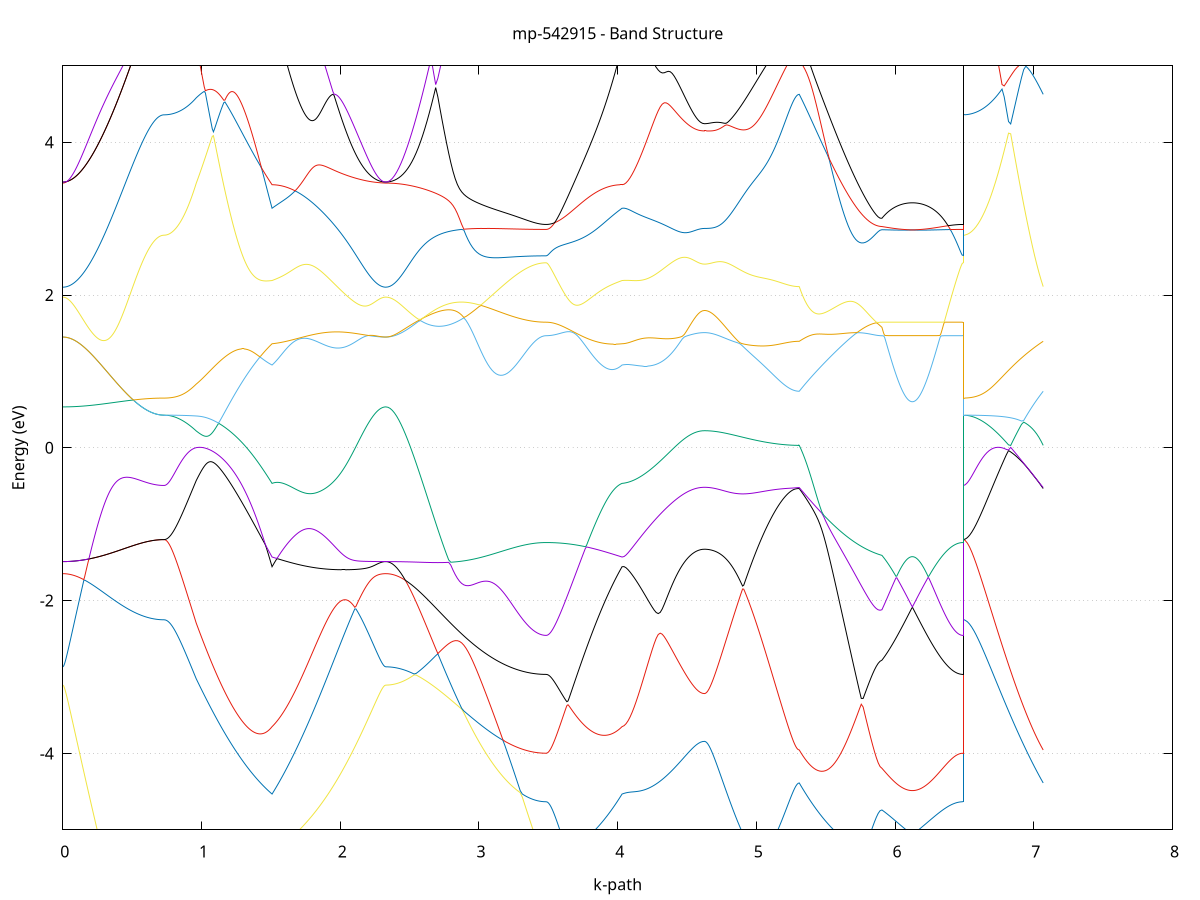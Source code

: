 set title 'mp-542915 - Band Structure'
set xlabel 'k-path'
set ylabel 'Energy (eV)'
set grid y
set yrange [-5:5]
set terminal png size 800,600
set output 'mp-542915_bands_gnuplot.png'
plot '-' using 1:2 with lines notitle, '-' using 1:2 with lines notitle, '-' using 1:2 with lines notitle, '-' using 1:2 with lines notitle, '-' using 1:2 with lines notitle, '-' using 1:2 with lines notitle, '-' using 1:2 with lines notitle, '-' using 1:2 with lines notitle, '-' using 1:2 with lines notitle, '-' using 1:2 with lines notitle, '-' using 1:2 with lines notitle, '-' using 1:2 with lines notitle, '-' using 1:2 with lines notitle, '-' using 1:2 with lines notitle, '-' using 1:2 with lines notitle, '-' using 1:2 with lines notitle, '-' using 1:2 with lines notitle, '-' using 1:2 with lines notitle, '-' using 1:2 with lines notitle, '-' using 1:2 with lines notitle
0.000000 -33.061091
0.006299 -33.061091
0.012597 -33.061091
0.018896 -33.061091
0.025195 -33.061091
0.031494 -33.061091
0.037792 -33.061091
0.044091 -33.061091
0.050390 -33.061091
0.056689 -33.061091
0.062987 -33.061091
0.069286 -33.061091
0.075585 -33.061091
0.081883 -33.061091
0.088182 -33.061091
0.094481 -33.061091
0.100780 -33.061091
0.107078 -33.061091
0.113377 -33.061091
0.119676 -33.061091
0.125975 -33.061091
0.132273 -33.061091
0.138572 -33.061091
0.144871 -33.061091
0.151170 -33.061091
0.157468 -33.061091
0.163767 -33.061091
0.170066 -33.061091
0.176364 -33.061091
0.182663 -33.061091
0.188962 -33.061091
0.195261 -33.061091
0.201559 -33.061091
0.207858 -33.061091
0.214157 -33.061091
0.220456 -33.061091
0.226754 -33.061091
0.233053 -33.061091
0.239352 -33.061091
0.245650 -33.061091
0.251949 -33.061091
0.258248 -33.061091
0.264547 -33.061091
0.270845 -33.061091
0.277144 -33.061091
0.283443 -33.061091
0.289742 -33.061091
0.296040 -33.061091
0.302339 -33.061091
0.308638 -33.061091
0.314937 -33.061091
0.321235 -33.061091
0.327534 -33.061091
0.333833 -33.061091
0.340131 -33.061091
0.346430 -33.061091
0.352729 -33.061191
0.359028 -33.061191
0.365326 -33.061191
0.371625 -33.061191
0.377924 -33.061191
0.384223 -33.061191
0.390521 -33.061191
0.396820 -33.061191
0.403119 -33.061191
0.409417 -33.061191
0.415716 -33.061191
0.422015 -33.061191
0.428314 -33.061191
0.434612 -33.061191
0.440911 -33.061191
0.447210 -33.061191
0.453509 -33.061191
0.459807 -33.061191
0.466106 -33.061191
0.472405 -33.061191
0.478704 -33.061191
0.485002 -33.061191
0.491301 -33.061191
0.497600 -33.061191
0.503898 -33.061191
0.510197 -33.061191
0.516496 -33.061191
0.522795 -33.061191
0.529093 -33.061191
0.535392 -33.061191
0.541691 -33.061191
0.547990 -33.061291
0.554288 -33.061291
0.560587 -33.061291
0.566886 -33.061291
0.573184 -33.061291
0.579483 -33.061291
0.585782 -33.061291
0.592081 -33.061291
0.598379 -33.061291
0.604678 -33.061291
0.610977 -33.061291
0.617276 -33.061291
0.623574 -33.061291
0.629873 -33.061291
0.636172 -33.061291
0.642470 -33.061291
0.648769 -33.061291
0.655068 -33.061291
0.661367 -33.061291
0.667665 -33.061291
0.673964 -33.061291
0.680263 -33.061291
0.686562 -33.061291
0.692860 -33.061291
0.699159 -33.061291
0.705458 -33.061291
0.711757 -33.061291
0.718055 -33.061291
0.724354 -33.061291
0.730653 -33.061291
0.730653 -33.061291
0.740276 -33.061291
0.749899 -33.061291
0.759522 -33.061291
0.769145 -33.061391
0.778768 -33.061391
0.788391 -33.061391
0.798014 -33.061491
0.807637 -33.061591
0.817260 -33.061591
0.826883 -33.061691
0.836506 -33.061791
0.846130 -33.061891
0.855753 -33.061991
0.865376 -33.062091
0.874999 -33.062291
0.884622 -33.062391
0.894245 -33.062491
0.903868 -33.062691
0.913491 -33.062791
0.923114 -33.062991
0.932737 -33.063091
0.942360 -33.063291
0.951983 -33.063491
0.961606 -33.063691
0.961606 -33.063691
0.969895 -33.063791
0.978184 -33.063891
0.986473 -33.064091
0.994761 -33.064191
1.003050 -33.064391
1.011339 -33.064491
1.019627 -33.064691
1.027916 -33.064891
1.036205 -33.064991
1.044494 -33.065191
1.052782 -33.065391
1.061071 -33.065491
1.069360 -33.065691
1.077648 -33.065891
1.085937 -33.066091
1.094226 -33.066191
1.102515 -33.066391
1.110803 -33.066591
1.119092 -33.066791
1.127381 -33.066991
1.135669 -33.067191
1.143958 -33.067391
1.152247 -33.067591
1.160535 -33.067791
1.168824 -33.067991
1.177113 -33.068191
1.185402 -33.068391
1.193690 -33.068591
1.201979 -33.068791
1.210268 -33.068991
1.218556 -33.069191
1.226845 -33.069391
1.235134 -33.069591
1.243423 -33.069791
1.251711 -33.069991
1.260000 -33.070191
1.268289 -33.070391
1.276577 -33.070591
1.284866 -33.070891
1.293155 -33.071091
1.301444 -33.071291
1.309732 -33.071491
1.318021 -33.071691
1.326310 -33.071891
1.334598 -33.072091
1.342887 -33.072291
1.351176 -33.072591
1.359465 -33.072791
1.367753 -33.072991
1.376042 -33.073191
1.384331 -33.073391
1.392619 -33.073591
1.400908 -33.073791
1.409197 -33.073991
1.417486 -33.074191
1.425774 -33.074391
1.434063 -33.074691
1.442352 -33.074891
1.450640 -33.075091
1.458929 -33.075291
1.467218 -33.075491
1.475507 -33.075691
1.483795 -33.075891
1.492084 -33.076091
1.500373 -33.076291
1.508661 -33.076491
1.508661 -33.076491
1.516947 -33.076291
1.525233 -33.076091
1.533519 -33.075891
1.541804 -33.075691
1.550090 -33.075491
1.558376 -33.075291
1.566662 -33.075091
1.574947 -33.074891
1.583233 -33.074691
1.591519 -33.074491
1.599805 -33.074291
1.608090 -33.074091
1.616376 -33.073891
1.624662 -33.073691
1.632948 -33.073491
1.641233 -33.073291
1.649519 -33.073091
1.657805 -33.072791
1.666091 -33.072591
1.674377 -33.072391
1.682662 -33.072191
1.690948 -33.071991
1.699234 -33.071791
1.707520 -33.071591
1.715805 -33.071391
1.724091 -33.071191
1.732377 -33.070891
1.740663 -33.070691
1.748948 -33.070491
1.757234 -33.070291
1.765520 -33.070091
1.773806 -33.069891
1.782091 -33.069691
1.790377 -33.069491
1.798663 -33.069291
1.806949 -33.068991
1.815234 -33.068791
1.823520 -33.068591
1.831806 -33.068391
1.840092 -33.068191
1.848377 -33.067991
1.856663 -33.067791
1.864949 -33.067591
1.873235 -33.067391
1.881520 -33.067191
1.889806 -33.066991
1.898092 -33.066791
1.906378 -33.066591
1.914663 -33.066391
1.922949 -33.066191
1.931235 -33.065991
1.939521 -33.065891
1.947806 -33.065691
1.956092 -33.065491
1.964378 -33.065291
1.972664 -33.065091
1.980949 -33.064991
1.989235 -33.064791
1.997521 -33.064591
2.005807 -33.064491
2.014092 -33.064291
2.022378 -33.064091
2.030664 -33.063991
2.038950 -33.063791
2.047235 -33.063691
2.055521 -33.063491
2.063807 -33.063391
2.072093 -33.063291
2.080378 -33.063091
2.088664 -33.062991
2.096950 -33.062891
2.105236 -33.062691
2.113521 -33.062591
2.121807 -33.062491
2.130093 -33.062391
2.138379 -33.062291
2.146664 -33.062191
2.154950 -33.062091
2.163236 -33.061991
2.171522 -33.061891
2.179807 -33.061791
2.188093 -33.061691
2.196379 -33.061691
2.204665 -33.061591
2.212951 -33.061491
2.221236 -33.061491
2.229522 -33.061391
2.237808 -33.061291
2.246094 -33.061291
2.254379 -33.061191
2.262665 -33.061191
2.270951 -33.061191
2.279237 -33.061091
2.287522 -33.061091
2.295808 -33.061091
2.304094 -33.061091
2.312380 -33.061091
2.320665 -33.061091
2.328951 -33.061091
2.328951 -33.061091
2.344569 -33.061091
2.360188 -33.061091
2.375806 -33.061191
2.391425 -33.061191
2.407043 -33.061291
2.422661 -33.061491
2.438280 -33.061591
2.453898 -33.061791
2.469516 -33.061991
2.485135 -33.062191
2.500753 -33.062391
2.516371 -33.062691
2.531990 -33.062991
2.547608 -33.063291
2.563226 -33.063591
2.578845 -33.063891
2.594463 -33.064291
2.610082 -33.064591
2.625700 -33.064991
2.641318 -33.065391
2.656937 -33.065791
2.672555 -33.066191
2.688173 -33.066691
2.703792 -33.067091
2.719410 -33.067591
2.735028 -33.067991
2.750647 -33.068491
2.766265 -33.068891
2.781884 -33.069391
2.797502 -33.069891
2.813120 -33.070391
2.828739 -33.070891
2.844357 -33.071391
2.859975 -33.071891
2.875594 -33.072291
2.891212 -33.072791
2.906830 -33.073291
2.922449 -33.073791
2.938067 -33.074291
2.953685 -33.074691
2.969304 -33.075191
2.984922 -33.075591
3.000541 -33.076091
3.016159 -33.076491
3.031777 -33.076991
3.047396 -33.077391
3.063014 -33.077791
3.078632 -33.078191
3.094251 -33.078591
3.109869 -33.078991
3.125487 -33.079391
3.141106 -33.079691
3.156724 -33.080091
3.172342 -33.080391
3.187961 -33.080691
3.203579 -33.080991
3.219198 -33.081291
3.234816 -33.081591
3.250434 -33.081891
3.266053 -33.082091
3.281671 -33.082291
3.297289 -33.082491
3.312908 -33.082691
3.328526 -33.082891
3.344144 -33.083091
3.359763 -33.083191
3.375381 -33.083391
3.391000 -33.083491
3.406618 -33.083591
3.422236 -33.083591
3.437855 -33.083691
3.453473 -33.083691
3.469091 -33.083791
3.484710 -33.083791
3.484710 -33.083791
3.492998 -33.083791
3.501287 -33.083791
3.509576 -33.083791
3.517865 -33.083691
3.526153 -33.083691
3.534442 -33.083691
3.542731 -33.083691
3.551019 -33.083591
3.559308 -33.083591
3.567597 -33.083591
3.575886 -33.083491
3.584174 -33.083491
3.592463 -33.083391
3.600752 -33.083391
3.609040 -33.083291
3.617329 -33.083191
3.625618 -33.083191
3.633907 -33.083091
3.642195 -33.082991
3.650484 -33.082991
3.658773 -33.082891
3.667061 -33.082791
3.675350 -33.082691
3.683639 -33.082591
3.691927 -33.082491
3.700216 -33.082391
3.708505 -33.082291
3.716794 -33.082191
3.725082 -33.082091
3.733371 -33.081891
3.741660 -33.081791
3.749948 -33.081691
3.758237 -33.081591
3.766526 -33.081391
3.774815 -33.081291
3.783103 -33.081191
3.791392 -33.080991
3.799681 -33.080891
3.807969 -33.080691
3.816258 -33.080591
3.824547 -33.080391
3.832836 -33.080291
3.841124 -33.080191
3.849413 -33.079991
3.857702 -33.079891
3.865990 -33.079691
3.874279 -33.079591
3.882568 -33.079491
3.890857 -33.079291
3.899145 -33.079191
3.907434 -33.078991
3.915723 -33.078891
3.924011 -33.078691
3.932300 -33.078491
3.940589 -33.078391
3.948878 -33.078191
3.957166 -33.077991
3.965455 -33.077891
3.973744 -33.077691
3.982032 -33.077491
3.990321 -33.077391
3.998610 -33.077191
4.006899 -33.076991
4.015187 -33.076791
4.023476 -33.076591
4.031765 -33.076491
4.031765 -33.076491
4.046248 -33.076691
4.060731 -33.076991
4.075214 -33.077391
4.089697 -33.077791
4.104180 -33.078191
4.118664 -33.078691
4.133147 -33.078991
4.147630 -33.079391
4.162113 -33.079791
4.176596 -33.080191
4.191079 -33.080591
4.205562 -33.080991
4.220046 -33.081291
4.234529 -33.081691
4.249012 -33.081991
4.263495 -33.082391
4.277978 -33.082691
4.292461 -33.082991
4.306944 -33.083391
4.321427 -33.083691
4.335911 -33.083891
4.350394 -33.084191
4.364877 -33.084491
4.379360 -33.084691
4.393843 -33.084991
4.408326 -33.085191
4.422809 -33.085391
4.437293 -33.085591
4.451776 -33.085791
4.466259 -33.085991
4.480742 -33.086191
4.495225 -33.086291
4.509708 -33.086391
4.524191 -33.086491
4.538675 -33.086591
4.553158 -33.086691
4.567641 -33.086791
4.582124 -33.086891
4.596607 -33.086891
4.611090 -33.086891
4.625573 -33.086891
4.625573 -33.086891
4.633911 -33.086891
4.642248 -33.086891
4.650586 -33.086891
4.658923 -33.086891
4.667261 -33.086891
4.675598 -33.086791
4.683936 -33.086791
4.692273 -33.086791
4.700611 -33.086691
4.708948 -33.086691
4.717286 -33.086591
4.725623 -33.086591
4.733961 -33.086491
4.742298 -33.086391
4.750635 -33.086291
4.758973 -33.086291
4.767310 -33.086191
4.775648 -33.086091
4.783985 -33.085991
4.792323 -33.085891
4.800660 -33.085791
4.808998 -33.085691
4.817335 -33.085591
4.825673 -33.085391
4.834010 -33.085291
4.842348 -33.085191
4.850685 -33.084991
4.859023 -33.084891
4.867360 -33.084791
4.875697 -33.084591
4.884035 -33.084491
4.892372 -33.084291
4.900710 -33.084091
4.909047 -33.083991
4.917385 -33.083791
4.925722 -33.083591
4.934060 -33.083491
4.942397 -33.083291
4.950735 -33.083091
4.959072 -33.082891
4.967410 -33.082691
4.975747 -33.082491
4.984085 -33.082291
4.992422 -33.082091
5.000759 -33.081891
5.009097 -33.081691
5.017434 -33.081491
5.025772 -33.081291
5.034109 -33.081091
5.042447 -33.080791
5.050784 -33.080591
5.059122 -33.080391
5.067459 -33.080191
5.075797 -33.079891
5.084134 -33.079691
5.092472 -33.079491
5.100809 -33.079191
5.109147 -33.078991
5.117484 -33.078691
5.125821 -33.078491
5.134159 -33.078191
5.142496 -33.077991
5.150834 -33.077691
5.159171 -33.077491
5.167509 -33.077191
5.175846 -33.076991
5.184184 -33.076691
5.192521 -33.076491
5.200859 -33.076191
5.209196 -33.075991
5.217534 -33.075691
5.225871 -33.075391
5.234209 -33.075191
5.242546 -33.074891
5.250883 -33.074691
5.259221 -33.074391
5.267558 -33.074091
5.275896 -33.073891
5.284233 -33.073591
5.292571 -33.073391
5.300908 -33.073091
5.309246 -33.072991
5.309246 -33.072991
5.322792 -33.073391
5.336338 -33.073791
5.349885 -33.074191
5.363431 -33.074591
5.376977 -33.074891
5.390524 -33.075291
5.404070 -33.075691
5.417616 -33.075991
5.431163 -33.076391
5.444709 -33.076691
5.458255 -33.077091
5.471802 -33.077391
5.485348 -33.077691
5.498894 -33.078091
5.512441 -33.078391
5.525987 -33.078691
5.539533 -33.078991
5.553080 -33.079291
5.566626 -33.079591
5.580172 -33.079891
5.593719 -33.080191
5.607265 -33.080491
5.620811 -33.080791
5.634358 -33.080991
5.647904 -33.081291
5.661450 -33.081491
5.674997 -33.081791
5.688543 -33.081991
5.702089 -33.082191
5.715636 -33.082391
5.729182 -33.082591
5.742728 -33.082691
5.756275 -33.082891
5.769821 -33.082991
5.783367 -33.083191
5.796914 -33.083291
5.810460 -33.083391
5.824006 -33.083491
5.837553 -33.083491
5.851099 -33.083591
5.864645 -33.083691
5.878192 -33.083691
5.891738 -33.083691
5.905284 -33.083691
5.905284 -33.083691
5.911571 -33.083691
5.917857 -33.083691
5.924144 -33.083691
5.930431 -33.083691
5.936717 -33.083691
5.943004 -33.083691
5.949290 -33.083691
5.955577 -33.083691
5.961863 -33.083691
5.968150 -33.083591
5.974436 -33.083591
5.980723 -33.083591
5.987009 -33.083591
5.993296 -33.083591
5.999582 -33.083591
6.005869 -33.083591
6.012155 -33.083591
6.018442 -33.083591
6.024729 -33.083591
6.031015 -33.083591
6.037302 -33.083591
6.043588 -33.083491
6.049875 -33.083491
6.056161 -33.083491
6.062448 -33.083491
6.068734 -33.083491
6.075021 -33.083491
6.081307 -33.083491
6.087594 -33.083491
6.093880 -33.083491
6.100167 -33.083491
6.106453 -33.083491
6.112740 -33.083491
6.119026 -33.083491
6.125313 -33.083391
6.131600 -33.083491
6.137886 -33.083491
6.144173 -33.083491
6.150459 -33.083491
6.156746 -33.083491
6.163032 -33.083491
6.169319 -33.083491
6.175605 -33.083491
6.181892 -33.083491
6.188178 -33.083491
6.194465 -33.083491
6.200751 -33.083491
6.207038 -33.083491
6.213324 -33.083591
6.219611 -33.083591
6.225898 -33.083591
6.232184 -33.083591
6.238471 -33.083591
6.244757 -33.083591
6.251044 -33.083591
6.257330 -33.083591
6.263617 -33.083591
6.269903 -33.083591
6.276190 -33.083591
6.282476 -33.083691
6.288763 -33.083691
6.295049 -33.083691
6.301336 -33.083691
6.307622 -33.083691
6.313909 -33.083691
6.320195 -33.083691
6.326482 -33.083691
6.332769 -33.083691
6.339055 -33.083691
6.345342 -33.083691
6.351628 -33.083691
6.357915 -33.083691
6.364201 -33.083691
6.370488 -33.083691
6.376774 -33.083691
6.383061 -33.083691
6.389347 -33.083691
6.395634 -33.083791
6.401920 -33.083791
6.408207 -33.083791
6.414493 -33.083791
6.420780 -33.083791
6.427066 -33.083791
6.433353 -33.083791
6.439640 -33.083791
6.445926 -33.083791
6.452213 -33.083791
6.458499 -33.083791
6.464786 -33.083791
6.471072 -33.083791
6.477359 -33.083791
6.483645 -33.083791
6.489932 -33.083791
6.489932 -33.061291
6.505550 -33.061291
6.521169 -33.061291
6.536787 -33.061391
6.552405 -33.061491
6.568024 -33.061591
6.583642 -33.061691
6.599260 -33.061791
6.614879 -33.061991
6.630497 -33.062191
6.646115 -33.062391
6.661734 -33.062591
6.677352 -33.062891
6.692970 -33.063191
6.708589 -33.063391
6.724207 -33.063691
6.739826 -33.063991
6.755444 -33.064391
6.771062 -33.064691
6.786681 -33.065091
6.802299 -33.065491
6.817917 -33.065891
6.833536 -33.066291
6.849154 -33.066691
6.864772 -33.067091
6.880391 -33.067491
6.896009 -33.067991
6.911628 -33.068391
6.927246 -33.068791
6.942864 -33.069291
6.958483 -33.069791
6.974101 -33.070191
6.989719 -33.070691
7.005338 -33.071191
7.020956 -33.071591
7.036574 -33.072091
7.052193 -33.072591
7.067811 -33.072991
e
0.000000 -33.061091
0.006299 -33.061091
0.012597 -33.061091
0.018896 -33.061091
0.025195 -33.061091
0.031494 -33.061091
0.037792 -33.061091
0.044091 -33.061091
0.050390 -33.061091
0.056689 -33.061091
0.062987 -33.061091
0.069286 -33.061091
0.075585 -33.061091
0.081883 -33.061091
0.088182 -33.061091
0.094481 -33.061091
0.100780 -33.061091
0.107078 -33.061091
0.113377 -33.061091
0.119676 -33.061091
0.125975 -33.061091
0.132273 -33.061091
0.138572 -33.061091
0.144871 -33.061091
0.151170 -33.061091
0.157468 -33.061091
0.163767 -33.061091
0.170066 -33.061091
0.176364 -33.061091
0.182663 -33.061091
0.188962 -33.061091
0.195261 -33.061091
0.201559 -33.061091
0.207858 -33.061091
0.214157 -33.061091
0.220456 -33.061091
0.226754 -33.061091
0.233053 -33.061091
0.239352 -33.061091
0.245650 -33.061091
0.251949 -33.061091
0.258248 -33.061091
0.264547 -33.061091
0.270845 -33.061091
0.277144 -33.061091
0.283443 -33.061091
0.289742 -33.061091
0.296040 -33.061091
0.302339 -33.061091
0.308638 -33.061091
0.314937 -33.061091
0.321235 -33.061091
0.327534 -33.061091
0.333833 -33.061091
0.340131 -33.061091
0.346430 -33.061091
0.352729 -33.061091
0.359028 -33.061191
0.365326 -33.061191
0.371625 -33.061191
0.377924 -33.061191
0.384223 -33.061191
0.390521 -33.061191
0.396820 -33.061191
0.403119 -33.061191
0.409417 -33.061191
0.415716 -33.061191
0.422015 -33.061191
0.428314 -33.061191
0.434612 -33.061191
0.440911 -33.061191
0.447210 -33.061191
0.453509 -33.061191
0.459807 -33.061191
0.466106 -33.061191
0.472405 -33.061191
0.478704 -33.061191
0.485002 -33.061191
0.491301 -33.061191
0.497600 -33.061191
0.503898 -33.061191
0.510197 -33.061191
0.516496 -33.061191
0.522795 -33.061191
0.529093 -33.061191
0.535392 -33.061191
0.541691 -33.061191
0.547990 -33.061291
0.554288 -33.061291
0.560587 -33.061291
0.566886 -33.061291
0.573184 -33.061291
0.579483 -33.061291
0.585782 -33.061291
0.592081 -33.061291
0.598379 -33.061291
0.604678 -33.061291
0.610977 -33.061291
0.617276 -33.061291
0.623574 -33.061291
0.629873 -33.061291
0.636172 -33.061291
0.642470 -33.061291
0.648769 -33.061291
0.655068 -33.061291
0.661367 -33.061291
0.667665 -33.061291
0.673964 -33.061291
0.680263 -33.061291
0.686562 -33.061291
0.692860 -33.061291
0.699159 -33.061291
0.705458 -33.061291
0.711757 -33.061291
0.718055 -33.061291
0.724354 -33.061291
0.730653 -33.061291
0.730653 -33.061291
0.740276 -33.061291
0.749899 -33.061291
0.759522 -33.061291
0.769145 -33.061391
0.778768 -33.061391
0.788391 -33.061391
0.798014 -33.061491
0.807637 -33.061491
0.817260 -33.061591
0.826883 -33.061691
0.836506 -33.061791
0.846130 -33.061791
0.855753 -33.061891
0.865376 -33.061991
0.874999 -33.062191
0.884622 -33.062291
0.894245 -33.062391
0.903868 -33.062491
0.913491 -33.062691
0.923114 -33.062791
0.932737 -33.062991
0.942360 -33.063091
0.951983 -33.063291
0.961606 -33.063391
0.961606 -33.063391
0.969895 -33.063591
0.978184 -33.063691
0.986473 -33.063791
0.994761 -33.063991
1.003050 -33.064091
1.011339 -33.064191
1.019627 -33.064391
1.027916 -33.064491
1.036205 -33.064691
1.044494 -33.064791
1.052782 -33.064991
1.061071 -33.065191
1.069360 -33.065291
1.077648 -33.065491
1.085937 -33.065691
1.094226 -33.065791
1.102515 -33.065991
1.110803 -33.066191
1.119092 -33.066291
1.127381 -33.066491
1.135669 -33.066691
1.143958 -33.066891
1.152247 -33.067091
1.160535 -33.067291
1.168824 -33.067491
1.177113 -33.067591
1.185402 -33.067791
1.193690 -33.067991
1.201979 -33.068191
1.210268 -33.068391
1.218556 -33.068591
1.226845 -33.068791
1.235134 -33.068991
1.243423 -33.069191
1.251711 -33.069391
1.260000 -33.069591
1.268289 -33.069791
1.276577 -33.069991
1.284866 -33.070191
1.293155 -33.070391
1.301444 -33.070691
1.309732 -33.070891
1.318021 -33.071091
1.326310 -33.071291
1.334598 -33.071491
1.342887 -33.071691
1.351176 -33.071891
1.359465 -33.072091
1.367753 -33.072291
1.376042 -33.072491
1.384331 -33.072691
1.392619 -33.072991
1.400908 -33.073191
1.409197 -33.073391
1.417486 -33.073591
1.425774 -33.073791
1.434063 -33.073991
1.442352 -33.074191
1.450640 -33.074391
1.458929 -33.074591
1.467218 -33.074791
1.475507 -33.074991
1.483795 -33.075191
1.492084 -33.075391
1.500373 -33.075591
1.508661 -33.075791
1.508661 -33.075791
1.516947 -33.075591
1.525233 -33.075391
1.533519 -33.075191
1.541804 -33.074991
1.550090 -33.074791
1.558376 -33.074591
1.566662 -33.074291
1.574947 -33.074091
1.583233 -33.073891
1.591519 -33.073691
1.599805 -33.073491
1.608090 -33.073291
1.616376 -33.073091
1.624662 -33.072791
1.632948 -33.072591
1.641233 -33.072391
1.649519 -33.072191
1.657805 -33.071991
1.666091 -33.071791
1.674377 -33.071491
1.682662 -33.071291
1.690948 -33.071091
1.699234 -33.070891
1.707520 -33.070691
1.715805 -33.070491
1.724091 -33.070291
1.732377 -33.069991
1.740663 -33.069791
1.748948 -33.069591
1.757234 -33.069391
1.765520 -33.069191
1.773806 -33.068991
1.782091 -33.068791
1.790377 -33.068591
1.798663 -33.068391
1.806949 -33.068191
1.815234 -33.067991
1.823520 -33.067791
1.831806 -33.067591
1.840092 -33.067391
1.848377 -33.067191
1.856663 -33.066991
1.864949 -33.066791
1.873235 -33.066591
1.881520 -33.066491
1.889806 -33.066291
1.898092 -33.066091
1.906378 -33.065891
1.914663 -33.065691
1.922949 -33.065591
1.931235 -33.065391
1.939521 -33.065191
1.947806 -33.065091
1.956092 -33.064891
1.964378 -33.064691
1.972664 -33.064591
1.980949 -33.064391
1.989235 -33.064291
1.997521 -33.064091
2.005807 -33.063991
2.014092 -33.063791
2.022378 -33.063691
2.030664 -33.063591
2.038950 -33.063391
2.047235 -33.063291
2.055521 -33.063191
2.063807 -33.063091
2.072093 -33.062891
2.080378 -33.062791
2.088664 -33.062691
2.096950 -33.062591
2.105236 -33.062491
2.113521 -33.062391
2.121807 -33.062291
2.130093 -33.062191
2.138379 -33.062091
2.146664 -33.061991
2.154950 -33.061891
2.163236 -33.061891
2.171522 -33.061791
2.179807 -33.061691
2.188093 -33.061591
2.196379 -33.061591
2.204665 -33.061491
2.212951 -33.061491
2.221236 -33.061391
2.229522 -33.061391
2.237808 -33.061291
2.246094 -33.061291
2.254379 -33.061191
2.262665 -33.061191
2.270951 -33.061191
2.279237 -33.061091
2.287522 -33.061091
2.295808 -33.061091
2.304094 -33.061091
2.312380 -33.061091
2.320665 -33.061091
2.328951 -33.061091
2.328951 -33.061091
2.344569 -33.061091
2.360188 -33.061091
2.375806 -33.061191
2.391425 -33.061191
2.407043 -33.061291
2.422661 -33.061391
2.438280 -33.061491
2.453898 -33.061691
2.469516 -33.061891
2.485135 -33.061991
2.500753 -33.062191
2.516371 -33.062491
2.531990 -33.062691
2.547608 -33.062891
2.563226 -33.063191
2.578845 -33.063491
2.594463 -33.063791
2.610082 -33.064091
2.625700 -33.064391
2.641318 -33.064791
2.656937 -33.065091
2.672555 -33.065491
2.688173 -33.065891
2.703792 -33.066291
2.719410 -33.066691
2.735028 -33.067091
2.750647 -33.067491
2.766265 -33.067891
2.781884 -33.068391
2.797502 -33.068791
2.813120 -33.069291
2.828739 -33.069691
2.844357 -33.070191
2.859975 -33.070691
2.875594 -33.071091
2.891212 -33.071591
2.906830 -33.072091
2.922449 -33.072491
2.938067 -33.072991
2.953685 -33.073491
2.969304 -33.073891
2.984922 -33.074391
3.000541 -33.074791
3.016159 -33.075291
3.031777 -33.075691
3.047396 -33.076191
3.063014 -33.076591
3.078632 -33.076991
3.094251 -33.077391
3.109869 -33.077791
3.125487 -33.078191
3.141106 -33.078591
3.156724 -33.078991
3.172342 -33.079291
3.187961 -33.079691
3.203579 -33.079991
3.219198 -33.080291
3.234816 -33.080591
3.250434 -33.080891
3.266053 -33.081191
3.281671 -33.081391
3.297289 -33.081691
3.312908 -33.081891
3.328526 -33.082091
3.344144 -33.082291
3.359763 -33.082391
3.375381 -33.082591
3.391000 -33.082691
3.406618 -33.082791
3.422236 -33.082891
3.437855 -33.082991
3.453473 -33.082991
3.469091 -33.082991
3.484710 -33.082991
3.484710 -33.082991
3.492998 -33.082991
3.501287 -33.082991
3.509576 -33.082991
3.517865 -33.082991
3.526153 -33.082991
3.534442 -33.082991
3.542731 -33.082991
3.551019 -33.082991
3.559308 -33.082891
3.567597 -33.082891
3.575886 -33.082891
3.584174 -33.082791
3.592463 -33.082791
3.600752 -33.082691
3.609040 -33.082691
3.617329 -33.082591
3.625618 -33.082591
3.633907 -33.082491
3.642195 -33.082491
3.650484 -33.082391
3.658773 -33.082391
3.667061 -33.082291
3.675350 -33.082191
3.683639 -33.082091
3.691927 -33.082091
3.700216 -33.081991
3.708505 -33.081891
3.716794 -33.081791
3.725082 -33.081691
3.733371 -33.081591
3.741660 -33.081491
3.749948 -33.081391
3.758237 -33.081291
3.766526 -33.081191
3.774815 -33.081091
3.783103 -33.080991
3.791392 -33.080891
3.799681 -33.080791
3.807969 -33.080691
3.816258 -33.080491
3.824547 -33.080391
3.832836 -33.080291
3.841124 -33.080091
3.849413 -33.079991
3.857702 -33.079791
3.865990 -33.079591
3.874279 -33.079491
3.882568 -33.079291
3.890857 -33.079091
3.899145 -33.078891
3.907434 -33.078791
3.915723 -33.078591
3.924011 -33.078391
3.932300 -33.078191
3.940589 -33.077991
3.948878 -33.077791
3.957166 -33.077591
3.965455 -33.077391
3.973744 -33.077191
3.982032 -33.076991
3.990321 -33.076791
3.998610 -33.076591
4.006899 -33.076391
4.015187 -33.076191
4.023476 -33.075991
4.031765 -33.075791
4.031765 -33.075791
4.046248 -33.075491
4.060731 -33.074891
4.075214 -33.074291
4.089697 -33.073691
4.104180 -33.073191
4.118664 -33.072591
4.133147 -33.071991
4.147630 -33.071391
4.162113 -33.070791
4.176596 -33.070191
4.191079 -33.069591
4.205562 -33.068991
4.220046 -33.068391
4.234529 -33.067891
4.249012 -33.067291
4.263495 -33.066791
4.277978 -33.066291
4.292461 -33.065691
4.306944 -33.065191
4.321427 -33.064791
4.335911 -33.064291
4.350394 -33.063791
4.364877 -33.063391
4.379360 -33.062991
4.393843 -33.062591
4.408326 -33.062191
4.422809 -33.061791
4.437293 -33.061491
4.451776 -33.061191
4.466259 -33.060891
4.480742 -33.060591
4.495225 -33.060391
4.509708 -33.060191
4.524191 -33.059991
4.538675 -33.059791
4.553158 -33.059691
4.567641 -33.059491
4.582124 -33.059491
4.596607 -33.059391
4.611090 -33.059291
4.625573 -33.059291
4.625573 -33.059291
4.633911 -33.059291
4.642248 -33.059291
4.650586 -33.059391
4.658923 -33.059391
4.667261 -33.059391
4.675598 -33.059391
4.683936 -33.059491
4.692273 -33.059491
4.700611 -33.059491
4.708948 -33.059591
4.717286 -33.059591
4.725623 -33.059691
4.733961 -33.059691
4.742298 -33.059791
4.750635 -33.059891
4.758973 -33.059891
4.767310 -33.059991
4.775648 -33.060091
4.783985 -33.060191
4.792323 -33.060291
4.800660 -33.060391
4.808998 -33.060491
4.817335 -33.060591
4.825673 -33.060691
4.834010 -33.060791
4.842348 -33.060891
4.850685 -33.061091
4.859023 -33.061191
4.867360 -33.061291
4.875697 -33.061491
4.884035 -33.061591
4.892372 -33.061691
4.900710 -33.061891
4.909047 -33.061991
4.917385 -33.062191
4.925722 -33.062391
4.934060 -33.062491
4.942397 -33.062691
4.950735 -33.062891
4.959072 -33.062991
4.967410 -33.063191
4.975747 -33.063391
4.984085 -33.063591
4.992422 -33.063791
5.000759 -33.063991
5.009097 -33.064091
5.017434 -33.064291
5.025772 -33.064491
5.034109 -33.064791
5.042447 -33.064991
5.050784 -33.065191
5.059122 -33.065391
5.067459 -33.065591
5.075797 -33.065791
5.084134 -33.065991
5.092472 -33.066291
5.100809 -33.066491
5.109147 -33.066691
5.117484 -33.066991
5.125821 -33.067191
5.134159 -33.067391
5.142496 -33.067691
5.150834 -33.067891
5.159171 -33.068191
5.167509 -33.068391
5.175846 -33.068591
5.184184 -33.068891
5.192521 -33.069091
5.200859 -33.069391
5.209196 -33.069591
5.217534 -33.069891
5.225871 -33.070191
5.234209 -33.070391
5.242546 -33.070691
5.250883 -33.070891
5.259221 -33.071191
5.267558 -33.071391
5.275896 -33.071691
5.284233 -33.071891
5.292571 -33.072191
5.300908 -33.072391
5.309246 -33.072491
5.309246 -33.072491
5.322792 -33.072891
5.336338 -33.073291
5.349885 -33.073691
5.363431 -33.074091
5.376977 -33.074491
5.390524 -33.074891
5.404070 -33.075291
5.417616 -33.075691
5.431163 -33.076091
5.444709 -33.076491
5.458255 -33.076791
5.471802 -33.077191
5.485348 -33.077591
5.498894 -33.077891
5.512441 -33.078291
5.525987 -33.078591
5.539533 -33.078891
5.553080 -33.079291
5.566626 -33.079491
5.580172 -33.079791
5.593719 -33.080091
5.607265 -33.080291
5.620811 -33.080591
5.634358 -33.080791
5.647904 -33.080991
5.661450 -33.081191
5.674997 -33.081391
5.688543 -33.081591
5.702089 -33.081791
5.715636 -33.081991
5.729182 -33.082091
5.742728 -33.082291
5.756275 -33.082391
5.769821 -33.082491
5.783367 -33.082591
5.796914 -33.082691
5.810460 -33.082791
5.824006 -33.082891
5.837553 -33.082991
5.851099 -33.082991
5.864645 -33.083091
5.878192 -33.083091
5.891738 -33.083091
5.905284 -33.083091
5.905284 -33.083091
5.911571 -33.083091
5.917857 -33.083091
5.924144 -33.083091
5.930431 -33.083091
5.936717 -33.083091
5.943004 -33.083191
5.949290 -33.083191
5.955577 -33.083191
5.961863 -33.083191
5.968150 -33.083191
5.974436 -33.083191
5.980723 -33.083191
5.987009 -33.083191
5.993296 -33.083191
5.999582 -33.083191
6.005869 -33.083191
6.012155 -33.083291
6.018442 -33.083291
6.024729 -33.083291
6.031015 -33.083291
6.037302 -33.083291
6.043588 -33.083291
6.049875 -33.083291
6.056161 -33.083291
6.062448 -33.083291
6.068734 -33.083291
6.075021 -33.083391
6.081307 -33.083391
6.087594 -33.083391
6.093880 -33.083391
6.100167 -33.083391
6.106453 -33.083391
6.112740 -33.083391
6.119026 -33.083391
6.125313 -33.083391
6.131600 -33.083391
6.137886 -33.083391
6.144173 -33.083391
6.150459 -33.083391
6.156746 -33.083391
6.163032 -33.083391
6.169319 -33.083391
6.175605 -33.083391
6.181892 -33.083291
6.188178 -33.083291
6.194465 -33.083291
6.200751 -33.083291
6.207038 -33.083291
6.213324 -33.083291
6.219611 -33.083291
6.225898 -33.083291
6.232184 -33.083291
6.238471 -33.083291
6.244757 -33.083191
6.251044 -33.083191
6.257330 -33.083191
6.263617 -33.083191
6.269903 -33.083191
6.276190 -33.083191
6.282476 -33.083191
6.288763 -33.083191
6.295049 -33.083191
6.301336 -33.083191
6.307622 -33.083191
6.313909 -33.083091
6.320195 -33.083091
6.326482 -33.083091
6.332769 -33.083091
6.339055 -33.083091
6.345342 -33.083091
6.351628 -33.083091
6.357915 -33.083091
6.364201 -33.083091
6.370488 -33.083091
6.376774 -33.083091
6.383061 -33.083091
6.389347 -33.083091
6.395634 -33.083091
6.401920 -33.083091
6.408207 -33.083091
6.414493 -33.083091
6.420780 -33.083091
6.427066 -33.083091
6.433353 -33.083091
6.439640 -33.083091
6.445926 -33.083091
6.452213 -33.083091
6.458499 -33.083091
6.464786 -33.083091
6.471072 -33.083091
6.477359 -33.083091
6.483645 -33.082991
6.489932 -33.082991
6.489932 -33.061291
6.505550 -33.061291
6.521169 -33.061291
6.536787 -33.061391
6.552405 -33.061491
6.568024 -33.061491
6.583642 -33.061691
6.599260 -33.061791
6.614879 -33.061891
6.630497 -33.062091
6.646115 -33.062291
6.661734 -33.062491
6.677352 -33.062691
6.692970 -33.062991
6.708589 -33.063191
6.724207 -33.063491
6.739826 -33.063791
6.755444 -33.064091
6.771062 -33.064391
6.786681 -33.064791
6.802299 -33.065091
6.817917 -33.065491
6.833536 -33.065791
6.849154 -33.066191
6.864772 -33.066591
6.880391 -33.066991
6.896009 -33.067491
6.911628 -33.067891
6.927246 -33.068291
6.942864 -33.068791
6.958483 -33.069191
6.974101 -33.069691
6.989719 -33.070191
7.005338 -33.070591
7.020956 -33.071091
7.036574 -33.071591
7.052193 -33.072091
7.067811 -33.072491
e
0.000000 -32.978991
0.006299 -32.978991
0.012597 -32.978991
0.018896 -32.978991
0.025195 -32.978991
0.031494 -32.978991
0.037792 -32.978991
0.044091 -32.978991
0.050390 -32.978991
0.056689 -32.978991
0.062987 -32.978991
0.069286 -32.978991
0.075585 -32.978991
0.081883 -32.978991
0.088182 -32.979091
0.094481 -32.979091
0.100780 -32.979091
0.107078 -32.979091
0.113377 -32.979091
0.119676 -32.979091
0.125975 -32.979191
0.132273 -32.979191
0.138572 -32.979191
0.144871 -32.979191
0.151170 -32.979191
0.157468 -32.979191
0.163767 -32.979291
0.170066 -32.979291
0.176364 -32.979291
0.182663 -32.979391
0.188962 -32.979391
0.195261 -32.979391
0.201559 -32.979391
0.207858 -32.979491
0.214157 -32.979491
0.220456 -32.979491
0.226754 -32.979591
0.233053 -32.979591
0.239352 -32.979591
0.245650 -32.979691
0.251949 -32.979691
0.258248 -32.979691
0.264547 -32.979691
0.270845 -32.979791
0.277144 -32.979791
0.283443 -32.979791
0.289742 -32.979891
0.296040 -32.979891
0.302339 -32.979991
0.308638 -32.979991
0.314937 -32.979991
0.321235 -32.980091
0.327534 -32.980091
0.333833 -32.980091
0.340131 -32.980191
0.346430 -32.980191
0.352729 -32.980191
0.359028 -32.980291
0.365326 -32.980291
0.371625 -32.980391
0.377924 -32.980391
0.384223 -32.980391
0.390521 -32.980491
0.396820 -32.980491
0.403119 -32.980491
0.409417 -32.980591
0.415716 -32.980591
0.422015 -32.980691
0.428314 -32.980691
0.434612 -32.980691
0.440911 -32.980791
0.447210 -32.980791
0.453509 -32.980791
0.459807 -32.980891
0.466106 -32.980891
0.472405 -32.980891
0.478704 -32.980991
0.485002 -32.980991
0.491301 -32.981091
0.497600 -32.981091
0.503898 -32.981091
0.510197 -32.981091
0.516496 -32.981191
0.522795 -32.981191
0.529093 -32.981191
0.535392 -32.981291
0.541691 -32.981291
0.547990 -32.981291
0.554288 -32.981291
0.560587 -32.981391
0.566886 -32.981391
0.573184 -32.981391
0.579483 -32.981391
0.585782 -32.981491
0.592081 -32.981491
0.598379 -32.981491
0.604678 -32.981491
0.610977 -32.981491
0.617276 -32.981591
0.623574 -32.981591
0.629873 -32.981591
0.636172 -32.981591
0.642470 -32.981591
0.648769 -32.981591
0.655068 -32.981591
0.661367 -32.981591
0.667665 -32.981691
0.673964 -32.981691
0.680263 -32.981691
0.686562 -32.981691
0.692860 -32.981691
0.699159 -32.981691
0.705458 -32.981691
0.711757 -32.981691
0.718055 -32.981691
0.724354 -32.981691
0.730653 -32.981691
0.730653 -32.981691
0.740276 -32.981691
0.749899 -32.981691
0.759522 -32.981691
0.769145 -32.981691
0.778768 -32.981691
0.788391 -32.981691
0.798014 -32.981691
0.807637 -32.981591
0.817260 -32.981591
0.826883 -32.981591
0.836506 -32.981591
0.846130 -32.981591
0.855753 -32.981491
0.865376 -32.981491
0.874999 -32.981491
0.884622 -32.981391
0.894245 -32.981391
0.903868 -32.981391
0.913491 -32.981291
0.923114 -32.981291
0.932737 -32.981191
0.942360 -32.981191
0.951983 -32.981091
0.961606 -32.981091
0.961606 -32.981091
0.969895 -32.980991
0.978184 -32.980991
0.986473 -32.980991
0.994761 -32.980891
1.003050 -32.980891
1.011339 -32.980791
1.019627 -32.980791
1.027916 -32.980791
1.036205 -32.980691
1.044494 -32.980691
1.052782 -32.980591
1.061071 -32.980491
1.069360 -32.980491
1.077648 -32.980391
1.085937 -32.980391
1.094226 -32.980291
1.102515 -32.980291
1.110803 -32.980191
1.119092 -32.980191
1.127381 -32.980091
1.135669 -32.980091
1.143958 -32.979991
1.152247 -32.979891
1.160535 -32.979891
1.168824 -32.979791
1.177113 -32.979791
1.185402 -32.979691
1.193690 -32.979591
1.201979 -32.979591
1.210268 -32.979491
1.218556 -32.979391
1.226845 -32.979391
1.235134 -32.979291
1.243423 -32.979191
1.251711 -32.979191
1.260000 -32.979091
1.268289 -32.978991
1.276577 -32.978991
1.284866 -32.978891
1.293155 -32.978791
1.301444 -32.978791
1.309732 -32.978691
1.318021 -32.978591
1.326310 -32.978591
1.334598 -32.978491
1.342887 -32.978391
1.351176 -32.978291
1.359465 -32.978291
1.367753 -32.978191
1.376042 -32.978091
1.384331 -32.978091
1.392619 -32.977991
1.400908 -32.977991
1.409197 -32.977891
1.417486 -32.977791
1.425774 -32.977791
1.434063 -32.977691
1.442352 -32.977591
1.450640 -32.977591
1.458929 -32.977491
1.467218 -32.977491
1.475507 -32.977391
1.483795 -32.977291
1.492084 -32.977291
1.500373 -32.977191
1.508661 -32.977191
1.508661 -32.977191
1.516947 -32.977191
1.525233 -32.977191
1.533519 -32.977291
1.541804 -32.977291
1.550090 -32.977391
1.558376 -32.977391
1.566662 -32.977391
1.574947 -32.977491
1.583233 -32.977491
1.591519 -32.977591
1.599805 -32.977591
1.608090 -32.977591
1.616376 -32.977691
1.624662 -32.977691
1.632948 -32.977691
1.641233 -32.977791
1.649519 -32.977791
1.657805 -32.977791
1.666091 -32.977891
1.674377 -32.977891
1.682662 -32.977891
1.690948 -32.977991
1.699234 -32.977991
1.707520 -32.977991
1.715805 -32.978091
1.724091 -32.978091
1.732377 -32.978091
1.740663 -32.978191
1.748948 -32.978191
1.757234 -32.978191
1.765520 -32.978191
1.773806 -32.978291
1.782091 -32.978291
1.790377 -32.978291
1.798663 -32.978291
1.806949 -32.978391
1.815234 -32.978391
1.823520 -32.978391
1.831806 -32.978391
1.840092 -32.978491
1.848377 -32.978491
1.856663 -32.978491
1.864949 -32.978491
1.873235 -32.978491
1.881520 -32.978591
1.889806 -32.978591
1.898092 -32.978591
1.906378 -32.978591
1.914663 -32.978591
1.922949 -32.978591
1.931235 -32.978691
1.939521 -32.978691
1.947806 -32.978691
1.956092 -32.978691
1.964378 -32.978691
1.972664 -32.978691
1.980949 -32.978691
1.989235 -32.978691
1.997521 -32.978791
2.005807 -32.978791
2.014092 -32.978791
2.022378 -32.978791
2.030664 -32.978791
2.038950 -32.978791
2.047235 -32.978791
2.055521 -32.978791
2.063807 -32.978791
2.072093 -32.978891
2.080378 -32.978891
2.088664 -32.978891
2.096950 -32.978891
2.105236 -32.978891
2.113521 -32.978891
2.121807 -32.978891
2.130093 -32.978891
2.138379 -32.978891
2.146664 -32.978891
2.154950 -32.978891
2.163236 -32.978891
2.171522 -32.978891
2.179807 -32.978891
2.188093 -32.978891
2.196379 -32.978891
2.204665 -32.978891
2.212951 -32.978891
2.221236 -32.978891
2.229522 -32.978991
2.237808 -32.978991
2.246094 -32.978991
2.254379 -32.978991
2.262665 -32.978991
2.270951 -32.978991
2.279237 -32.978991
2.287522 -32.978991
2.295808 -32.978991
2.304094 -32.978991
2.312380 -32.978991
2.320665 -32.978991
2.328951 -32.978991
2.328951 -32.978991
2.344569 -32.978991
2.360188 -32.978991
2.375806 -32.978991
2.391425 -32.978891
2.407043 -32.978891
2.422661 -32.978891
2.438280 -32.978891
2.453898 -32.978791
2.469516 -32.978791
2.485135 -32.978791
2.500753 -32.978791
2.516371 -32.978691
2.531990 -32.978691
2.547608 -32.978591
2.563226 -32.978591
2.578845 -32.978491
2.594463 -32.978491
2.610082 -32.978391
2.625700 -32.978391
2.641318 -32.978291
2.656937 -32.978291
2.672555 -32.978191
2.688173 -32.978091
2.703792 -32.978091
2.719410 -32.977991
2.735028 -32.977891
2.750647 -32.977891
2.766265 -32.977791
2.781884 -32.977691
2.797502 -32.977591
2.813120 -32.977591
2.828739 -32.977491
2.844357 -32.977391
2.859975 -32.977291
2.875594 -32.977291
2.891212 -32.977191
2.906830 -32.977091
2.922449 -32.976991
2.938067 -32.976891
2.953685 -32.976891
2.969304 -32.976791
2.984922 -32.976691
3.000541 -32.976591
3.016159 -32.976591
3.031777 -32.976491
3.047396 -32.976391
3.063014 -32.976291
3.078632 -32.976291
3.094251 -32.976191
3.109869 -32.976091
3.125487 -32.976091
3.141106 -32.975991
3.156724 -32.975891
3.172342 -32.975891
3.187961 -32.975791
3.203579 -32.975791
3.219198 -32.975691
3.234816 -32.975691
3.250434 -32.975591
3.266053 -32.975591
3.281671 -32.975491
3.297289 -32.975491
3.312908 -32.975391
3.328526 -32.975391
3.344144 -32.975391
3.359763 -32.975391
3.375381 -32.975291
3.391000 -32.975291
3.406618 -32.975291
3.422236 -32.975291
3.437855 -32.975291
3.453473 -32.975191
3.469091 -32.975191
3.484710 -32.975191
3.484710 -32.975191
3.492998 -32.975191
3.501287 -32.975191
3.509576 -32.975291
3.517865 -32.975291
3.526153 -32.975291
3.534442 -32.975291
3.542731 -32.975291
3.551019 -32.975291
3.559308 -32.975291
3.567597 -32.975291
3.575886 -32.975291
3.584174 -32.975291
3.592463 -32.975291
3.600752 -32.975391
3.609040 -32.975391
3.617329 -32.975391
3.625618 -32.975391
3.633907 -32.975391
3.642195 -32.975491
3.650484 -32.975491
3.658773 -32.975491
3.667061 -32.975491
3.675350 -32.975591
3.683639 -32.975591
3.691927 -32.975591
3.700216 -32.975591
3.708505 -32.975691
3.716794 -32.975691
3.725082 -32.975691
3.733371 -32.975791
3.741660 -32.975791
3.749948 -32.975791
3.758237 -32.975891
3.766526 -32.975891
3.774815 -32.975891
3.783103 -32.975991
3.791392 -32.975991
3.799681 -32.975991
3.807969 -32.976091
3.816258 -32.976091
3.824547 -32.976091
3.832836 -32.976191
3.841124 -32.976191
3.849413 -32.976191
3.857702 -32.976291
3.865990 -32.976291
3.874279 -32.976391
3.882568 -32.976391
3.890857 -32.976391
3.899145 -32.976491
3.907434 -32.976491
3.915723 -32.976591
3.924011 -32.976591
3.932300 -32.976691
3.940589 -32.976691
3.948878 -32.976691
3.957166 -32.976791
3.965455 -32.976791
3.973744 -32.976891
3.982032 -32.976891
3.990321 -32.976891
3.998610 -32.976991
4.006899 -32.976991
4.015187 -32.977091
4.023476 -32.977091
4.031765 -32.977191
4.031765 -32.977191
4.046248 -32.977191
4.060731 -32.977191
4.075214 -32.977191
4.089697 -32.977191
4.104180 -32.977191
4.118664 -32.977291
4.133147 -32.977291
4.147630 -32.977291
4.162113 -32.977291
4.176596 -32.977291
4.191079 -32.977391
4.205562 -32.977391
4.220046 -32.977391
4.234529 -32.977391
4.249012 -32.977391
4.263495 -32.977491
4.277978 -32.977491
4.292461 -32.977491
4.306944 -32.977491
4.321427 -32.977491
4.335911 -32.977591
4.350394 -32.977591
4.364877 -32.977591
4.379360 -32.977591
4.393843 -32.977591
4.408326 -32.977691
4.422809 -32.977691
4.437293 -32.977691
4.451776 -32.977691
4.466259 -32.977691
4.480742 -32.977691
4.495225 -32.977691
4.509708 -32.977691
4.524191 -32.977691
4.538675 -32.977691
4.553158 -32.977691
4.567641 -32.977791
4.582124 -32.977791
4.596607 -32.977791
4.611090 -32.977791
4.625573 -32.977791
4.625573 -32.977791
4.633911 -32.977791
4.642248 -32.977791
4.650586 -32.977791
4.658923 -32.977791
4.667261 -32.977791
4.675598 -32.977791
4.683936 -32.977791
4.692273 -32.977791
4.700611 -32.977791
4.708948 -32.977791
4.717286 -32.977791
4.725623 -32.977791
4.733961 -32.977791
4.742298 -32.977791
4.750635 -32.977791
4.758973 -32.977791
4.767310 -32.977791
4.775648 -32.977791
4.783985 -32.977891
4.792323 -32.977891
4.800660 -32.977891
4.808998 -32.977891
4.817335 -32.977891
4.825673 -32.977891
4.834010 -32.977891
4.842348 -32.977891
4.850685 -32.977891
4.859023 -32.977991
4.867360 -32.977991
4.875697 -32.977991
4.884035 -32.977991
4.892372 -32.977991
4.900710 -32.977991
4.909047 -32.977991
4.917385 -32.977991
4.925722 -32.977991
4.934060 -32.978091
4.942397 -32.978091
4.950735 -32.978091
4.959072 -32.978091
4.967410 -32.978091
4.975747 -32.978091
4.984085 -32.978091
4.992422 -32.978191
5.000759 -32.978191
5.009097 -32.978191
5.017434 -32.978191
5.025772 -32.978191
5.034109 -32.978191
5.042447 -32.978191
5.050784 -32.978191
5.059122 -32.978291
5.067459 -32.978291
5.075797 -32.978291
5.084134 -32.978291
5.092472 -32.978291
5.100809 -32.978291
5.109147 -32.978291
5.117484 -32.978291
5.125821 -32.978391
5.134159 -32.978391
5.142496 -32.978391
5.150834 -32.978391
5.159171 -32.978391
5.167509 -32.978391
5.175846 -32.978391
5.184184 -32.978391
5.192521 -32.978391
5.200859 -32.978391
5.209196 -32.978391
5.217534 -32.978391
5.225871 -32.978391
5.234209 -32.978391
5.242546 -32.978391
5.250883 -32.978491
5.259221 -32.978491
5.267558 -32.978491
5.275896 -32.978491
5.284233 -32.978491
5.292571 -32.978491
5.300908 -32.978491
5.309246 -32.978491
5.309246 -32.978491
5.322792 -32.978391
5.336338 -32.978191
5.349885 -32.978091
5.363431 -32.977991
5.376977 -32.977891
5.390524 -32.977791
5.404070 -32.977691
5.417616 -32.977591
5.431163 -32.977391
5.444709 -32.977291
5.458255 -32.977191
5.471802 -32.977091
5.485348 -32.976991
5.498894 -32.976891
5.512441 -32.976791
5.525987 -32.976691
5.539533 -32.976591
5.553080 -32.976491
5.566626 -32.976391
5.580172 -32.976391
5.593719 -32.976291
5.607265 -32.976191
5.620811 -32.976091
5.634358 -32.975991
5.647904 -32.975991
5.661450 -32.975891
5.674997 -32.975791
5.688543 -32.975791
5.702089 -32.975691
5.715636 -32.975591
5.729182 -32.975591
5.742728 -32.975491
5.756275 -32.975491
5.769821 -32.975491
5.783367 -32.975391
5.796914 -32.975391
5.810460 -32.975391
5.824006 -32.975291
5.837553 -32.975291
5.851099 -32.975291
5.864645 -32.975291
5.878192 -32.975291
5.891738 -32.975291
5.905284 -32.975291
5.905284 -32.975291
5.911571 -32.975291
5.917857 -32.975291
5.924144 -32.975291
5.930431 -32.975291
5.936717 -32.975291
5.943004 -32.975291
5.949290 -32.975291
5.955577 -32.975291
5.961863 -32.975291
5.968150 -32.975291
5.974436 -32.975291
5.980723 -32.975291
5.987009 -32.975291
5.993296 -32.975291
5.999582 -32.975291
6.005869 -32.975291
6.012155 -32.975291
6.018442 -32.975291
6.024729 -32.975291
6.031015 -32.975291
6.037302 -32.975291
6.043588 -32.975291
6.049875 -32.975291
6.056161 -32.975291
6.062448 -32.975291
6.068734 -32.975291
6.075021 -32.975291
6.081307 -32.975291
6.087594 -32.975291
6.093880 -32.975291
6.100167 -32.975291
6.106453 -32.975291
6.112740 -32.975291
6.119026 -32.975291
6.125313 -32.975291
6.131600 -32.975291
6.137886 -32.975291
6.144173 -32.975291
6.150459 -32.975291
6.156746 -32.975291
6.163032 -32.975291
6.169319 -32.975291
6.175605 -32.975291
6.181892 -32.975291
6.188178 -32.975291
6.194465 -32.975291
6.200751 -32.975291
6.207038 -32.975291
6.213324 -32.975291
6.219611 -32.975291
6.225898 -32.975291
6.232184 -32.975291
6.238471 -32.975291
6.244757 -32.975291
6.251044 -32.975291
6.257330 -32.975291
6.263617 -32.975291
6.269903 -32.975291
6.276190 -32.975291
6.282476 -32.975291
6.288763 -32.975291
6.295049 -32.975291
6.301336 -32.975291
6.307622 -32.975291
6.313909 -32.975291
6.320195 -32.975291
6.326482 -32.975291
6.332769 -32.975291
6.339055 -32.975291
6.345342 -32.975291
6.351628 -32.975291
6.357915 -32.975291
6.364201 -32.975291
6.370488 -32.975291
6.376774 -32.975291
6.383061 -32.975291
6.389347 -32.975291
6.395634 -32.975291
6.401920 -32.975291
6.408207 -32.975291
6.414493 -32.975291
6.420780 -32.975291
6.427066 -32.975291
6.433353 -32.975291
6.439640 -32.975291
6.445926 -32.975191
6.452213 -32.975191
6.458499 -32.975191
6.464786 -32.975191
6.471072 -32.975191
6.477359 -32.975191
6.483645 -32.975191
6.489932 -32.975191
6.489932 -32.981691
6.505550 -32.981691
6.521169 -32.981691
6.536787 -32.981691
6.552405 -32.981691
6.568024 -32.981591
6.583642 -32.981591
6.599260 -32.981591
6.614879 -32.981491
6.630497 -32.981491
6.646115 -32.981391
6.661734 -32.981391
6.677352 -32.981291
6.692970 -32.981191
6.708589 -32.981091
6.724207 -32.981091
6.739826 -32.980991
6.755444 -32.980891
6.771062 -32.980791
6.786681 -32.980691
6.802299 -32.980591
6.817917 -32.980491
6.833536 -32.980391
6.849154 -32.980291
6.864772 -32.980091
6.880391 -32.979991
6.896009 -32.979891
6.911628 -32.979791
6.927246 -32.979691
6.942864 -32.979491
6.958483 -32.979391
6.974101 -32.979291
6.989719 -32.979091
7.005338 -32.978991
7.020956 -32.978891
7.036574 -32.978691
7.052193 -32.978591
7.067811 -32.978491
e
0.000000 -10.312391
0.006299 -10.312191
0.012597 -10.311791
0.018896 -10.310991
0.025195 -10.309991
0.031494 -10.308591
0.037792 -10.306891
0.044091 -10.304891
0.050390 -10.302691
0.056689 -10.300091
0.062987 -10.297191
0.069286 -10.293991
0.075585 -10.290491
0.081883 -10.286691
0.088182 -10.282691
0.094481 -10.278291
0.100780 -10.273591
0.107078 -10.268591
0.113377 -10.263291
0.119676 -10.257691
0.125975 -10.251791
0.132273 -10.245591
0.138572 -10.239091
0.144871 -10.232291
0.151170 -10.225191
0.157468 -10.217791
0.163767 -10.210091
0.170066 -10.202091
0.176364 -10.193791
0.182663 -10.185191
0.188962 -10.176291
0.195261 -10.167191
0.201559 -10.157691
0.207858 -10.147891
0.214157 -10.137791
0.220456 -10.127491
0.226754 -10.116791
0.233053 -10.105891
0.239352 -10.094691
0.245650 -10.083191
0.251949 -10.071291
0.258248 -10.059191
0.264547 -10.046891
0.270845 -10.034191
0.277144 -10.021191
0.283443 -10.007991
0.289742 -9.994491
0.296040 -9.980591
0.302339 -9.966591
0.308638 -9.952191
0.314937 -9.937491
0.321235 -9.922591
0.327534 -9.907391
0.333833 -9.891891
0.340131 -9.876191
0.346430 -9.860091
0.352729 -9.843791
0.359028 -9.827291
0.365326 -9.810391
0.371625 -9.793391
0.377924 -9.775991
0.384223 -9.758391
0.390521 -9.740491
0.396820 -9.722391
0.403119 -9.703991
0.409417 -9.685291
0.415716 -9.666391
0.422015 -9.647291
0.428314 -9.627891
0.434612 -9.608291
0.440911 -9.588491
0.447210 -9.568391
0.453509 -9.548091
0.459807 -9.527491
0.466106 -9.506791
0.472405 -9.485791
0.478704 -9.464591
0.485002 -9.443191
0.491301 -9.421691
0.497600 -9.399891
0.503898 -9.377991
0.510197 -9.355791
0.516496 -9.333491
0.522795 -9.311091
0.529093 -9.288491
0.535392 -9.265791
0.541691 -9.242991
0.547990 -9.219991
0.554288 -9.196991
0.560587 -9.173891
0.566886 -9.150691
0.573184 -9.127491
0.579483 -9.104291
0.585782 -9.081091
0.592081 -9.057991
0.598379 -9.034891
0.604678 -9.011891
0.610977 -8.989191
0.617276 -8.966591
0.623574 -8.944291
0.629873 -8.922291
0.636172 -8.900791
0.642470 -8.879691
0.648769 -8.859091
0.655068 -8.839191
0.661367 -8.820191
0.667665 -8.801991
0.673964 -8.784791
0.680263 -8.768791
0.686562 -8.754191
0.692860 -8.740991
0.699159 -8.729491
0.705458 -8.719891
0.711757 -8.712191
0.718055 -8.706591
0.724354 -8.703191
0.730653 -8.702091
0.730653 -8.702091
0.740276 -8.701791
0.749899 -8.700791
0.759522 -8.699291
0.769145 -8.697091
0.778768 -8.694291
0.788391 -8.690891
0.798014 -8.686891
0.807637 -8.682291
0.817260 -8.676991
0.826883 -8.671091
0.836506 -8.664591
0.846130 -8.657491
0.855753 -8.649791
0.865376 -8.641491
0.874999 -8.632491
0.884622 -8.622891
0.894245 -8.612691
0.903868 -8.601891
0.913491 -8.590491
0.923114 -8.578391
0.932737 -8.565691
0.942360 -8.552391
0.951983 -8.538491
0.961606 -8.523991
0.961606 -8.523991
0.969895 -8.513591
0.978184 -8.503891
0.986473 -8.494891
0.994761 -8.486591
1.003050 -8.478991
1.011339 -8.471891
1.019627 -8.465391
1.027916 -8.459291
1.036205 -8.453691
1.044494 -8.448491
1.052782 -8.443591
1.061071 -8.438991
1.069360 -8.434591
1.077648 -8.430291
1.085937 -8.426191
1.094226 -8.422191
1.102515 -8.418191
1.110803 -8.414191
1.119092 -8.410091
1.127381 -8.405991
1.135669 -8.401791
1.143958 -8.397391
1.152247 -8.392891
1.160535 -8.388091
1.168824 -8.383191
1.177113 -8.377991
1.185402 -8.372591
1.193690 -8.366891
1.201979 -8.360991
1.210268 -8.354691
1.218556 -8.348091
1.226845 -8.341291
1.235134 -8.333991
1.243423 -8.326491
1.251711 -8.318491
1.260000 -8.310291
1.268289 -8.301591
1.276577 -8.292591
1.284866 -8.283191
1.293155 -8.273391
1.301444 -8.263291
1.309732 -8.252691
1.318021 -8.241691
1.326310 -8.230391
1.334598 -8.218591
1.342887 -8.206391
1.351176 -8.193791
1.359465 -8.180791
1.367753 -8.167391
1.376042 -8.153491
1.384331 -8.139191
1.392619 -8.124591
1.400908 -8.109391
1.409197 -8.093891
1.417486 -8.077991
1.425774 -8.061591
1.434063 -8.044791
1.442352 -8.027591
1.450640 -8.009891
1.458929 -7.991891
1.467218 -7.973391
1.475507 -7.954491
1.483795 -7.935091
1.492084 -7.915391
1.500373 -7.895191
1.508661 -7.874591
1.508661 -7.874591
1.516947 -7.919991
1.525233 -7.965191
1.533519 -8.009991
1.541804 -8.054491
1.550090 -8.098691
1.558376 -8.142591
1.566662 -8.186091
1.574947 -8.229391
1.583233 -8.272191
1.591519 -8.314791
1.599805 -8.356991
1.608090 -8.398791
1.616376 -8.440191
1.624662 -8.481291
1.632948 -8.522091
1.641233 -8.562391
1.649519 -8.602391
1.657805 -8.641991
1.666091 -8.681191
1.674377 -8.719991
1.682662 -8.758391
1.690948 -8.796391
1.699234 -8.833991
1.707520 -8.871191
1.715805 -8.907991
1.724091 -8.944391
1.732377 -8.980291
1.740663 -9.015791
1.748948 -9.050891
1.757234 -9.085591
1.765520 -9.119791
1.773806 -9.153591
1.782091 -9.186991
1.790377 -9.219891
1.798663 -9.252391
1.806949 -9.284391
1.815234 -9.315991
1.823520 -9.347091
1.831806 -9.377791
1.840092 -9.407991
1.848377 -9.437691
1.856663 -9.466991
1.864949 -9.495791
1.873235 -9.524191
1.881520 -9.552091
1.889806 -9.579491
1.898092 -9.606391
1.906378 -9.632791
1.914663 -9.658791
1.922949 -9.684291
1.931235 -9.709291
1.939521 -9.733791
1.947806 -9.757891
1.956092 -9.781391
1.964378 -9.804491
1.972664 -9.826991
1.980949 -9.849091
1.989235 -9.870691
1.997521 -9.891791
2.005807 -9.912291
2.014092 -9.932391
2.022378 -9.951991
2.030664 -9.970991
2.038950 -9.989591
2.047235 -10.007591
2.055521 -10.025191
2.063807 -10.042191
2.072093 -10.058691
2.080378 -10.074791
2.088664 -10.090291
2.096950 -10.105191
2.105236 -10.119691
2.113521 -10.133691
2.121807 -10.147091
2.130093 -10.159991
2.138379 -10.172391
2.146664 -10.184291
2.154950 -10.195591
2.163236 -10.206391
2.171522 -10.216791
2.179807 -10.226491
2.188093 -10.235791
2.196379 -10.244491
2.204665 -10.252691
2.212951 -10.260391
2.221236 -10.267591
2.229522 -10.274191
2.237808 -10.280291
2.246094 -10.285791
2.254379 -10.290891
2.262665 -10.295391
2.270951 -10.299391
2.279237 -10.302791
2.287522 -10.305691
2.295808 -10.308091
2.304094 -10.309991
2.312380 -10.311291
2.320665 -10.312091
2.328951 -10.312391
2.328951 -10.312391
2.344569 -10.311391
2.360188 -10.308591
2.375806 -10.303891
2.391425 -10.297191
2.407043 -10.288691
2.422661 -10.278291
2.438280 -10.265991
2.453898 -10.251791
2.469516 -10.235791
2.485135 -10.217791
2.500753 -10.197991
2.516371 -10.176391
2.531990 -10.152791
2.547608 -10.127391
2.563226 -10.100191
2.578845 -10.071091
2.594463 -10.040191
2.610082 -10.007391
2.625700 -9.972791
2.641318 -9.936391
2.656937 -9.898191
2.672555 -9.858191
2.688173 -9.816391
2.703792 -9.772791
2.719410 -9.727491
2.735028 -9.680391
2.750647 -9.631491
2.766265 -9.580891
2.781884 -9.528591
2.797502 -9.474591
2.813120 -9.418891
2.828739 -9.361591
2.844357 -9.302491
2.859975 -9.241791
2.875594 -9.179491
2.891212 -9.115591
2.906830 -9.049991
2.922449 -8.982891
2.938067 -8.914291
2.953685 -8.844091
2.969304 -8.772391
2.984922 -8.699191
3.000541 -8.624491
3.016159 -8.548391
3.031777 -8.470891
3.047396 -8.391991
3.063014 -8.311791
3.078632 -8.230191
3.094251 -8.147391
3.109869 -8.063291
3.125487 -7.977991
3.141106 -7.891591
3.156724 -7.804091
3.172342 -7.715491
3.187961 -7.625891
3.203579 -7.535391
3.219198 -7.444091
3.234816 -7.351991
3.250434 -7.259191
3.266053 -7.165891
3.281671 -7.072191
3.297289 -6.978191
3.312908 -6.884191
3.328526 -6.790291
3.344144 -6.696991
3.359763 -6.604691
3.375381 -6.513891
3.391000 -6.425491
3.406618 -6.340791
3.422236 -6.261691
3.437855 -6.191091
3.453473 -6.133591
3.469091 -6.094991
3.484710 -6.081191
3.484710 -6.081191
3.492998 -6.081091
3.501287 -6.080791
3.509576 -6.080291
3.517865 -6.079691
3.526153 -6.078791
3.534442 -6.077791
3.542731 -6.076691
3.551019 -6.075491
3.559308 -6.074091
3.567597 -6.072691
3.575886 -6.071291
3.584174 -6.069891
3.592463 -6.068691
3.600752 -6.067491
3.609040 -6.066591
3.617329 -6.066091
3.625618 -6.065991
3.633907 -6.066591
3.642195 -6.067991
3.650484 -6.070391
3.658773 -6.074091
3.667061 -6.079491
3.675350 -6.086691
3.683639 -6.096391
3.691927 -6.108691
3.700216 -6.124091
3.708505 -6.142891
3.716794 -6.165091
3.725082 -6.190991
3.733371 -6.220191
3.741660 -6.252591
3.749948 -6.287791
3.758237 -6.325491
3.766526 -6.365291
3.774815 -6.406891
3.783103 -6.449991
3.791392 -6.494291
3.799681 -6.539591
3.807969 -6.585691
3.816258 -6.632391
3.824547 -6.679691
3.832836 -6.727391
3.841124 -6.775491
3.849413 -6.823791
3.857702 -6.872291
3.865990 -6.920891
3.874279 -6.969591
3.882568 -7.018291
3.890857 -7.067091
3.899145 -7.115791
3.907434 -7.164391
3.915723 -7.212991
3.924011 -7.261491
3.932300 -7.309791
3.940589 -7.357991
3.948878 -7.406091
3.957166 -7.453891
3.965455 -7.501591
3.973744 -7.549091
3.982032 -7.596291
3.990321 -7.643291
3.998610 -7.690091
4.006899 -7.736591
4.015187 -7.782891
4.023476 -7.828891
4.031765 -7.874591
4.031765 -7.874591
4.046248 -7.892191
4.060731 -7.908491
4.075214 -7.923191
4.089697 -7.936591
4.104180 -7.948491
4.118664 -7.958991
4.133147 -7.968091
4.147630 -7.975691
4.162113 -7.981891
4.176596 -7.986591
4.191079 -7.989891
4.205562 -7.991691
4.220046 -7.992191
4.234529 -7.991091
4.249012 -7.988691
4.263495 -7.984791
4.277978 -7.979491
4.292461 -7.972691
4.306944 -7.964591
4.321427 -7.954991
4.335911 -7.944091
4.350394 -7.931791
4.364877 -7.918191
4.379360 -7.903191
4.393843 -7.886991
4.408326 -7.869391
4.422809 -7.850691
4.437293 -7.830691
4.451776 -7.809691
4.466259 -7.787591
4.480742 -7.764491
4.495225 -7.740691
4.509708 -7.716391
4.524191 -7.691591
4.538675 -7.666991
4.553158 -7.642991
4.567641 -7.620291
4.582124 -7.600091
4.596607 -7.583791
4.611090 -7.572991
4.625573 -7.569291
4.625573 -7.569291
4.633911 -7.569891
4.642248 -7.571691
4.650586 -7.574691
4.658923 -7.578691
4.667261 -7.583591
4.675598 -7.589391
4.683936 -7.595691
4.692273 -7.602691
4.700611 -7.609991
4.708948 -7.617591
4.717286 -7.625391
4.725623 -7.633291
4.733961 -7.641291
4.742298 -7.649191
4.750635 -7.657091
4.758973 -7.664791
4.767310 -7.672391
4.775648 -7.679691
4.783985 -7.686791
4.792323 -7.693691
4.800660 -7.700291
4.808998 -7.706591
4.817335 -7.712591
4.825673 -7.718191
4.834010 -7.723591
4.842348 -7.728591
4.850685 -7.733191
4.859023 -7.737491
4.867360 -7.741391
4.875697 -7.744991
4.884035 -7.748091
4.892372 -7.750991
4.900710 -7.753391
4.909047 -7.755391
4.917385 -7.757091
4.925722 -7.758391
4.934060 -7.759291
4.942397 -7.759891
4.950735 -7.760091
4.959072 -7.759891
4.967410 -7.759291
4.975747 -7.758391
4.984085 -7.757191
4.992422 -7.755491
5.000759 -7.753591
5.009097 -7.751291
5.017434 -7.748591
5.025772 -7.745691
5.034109 -7.742391
5.042447 -7.738791
5.050784 -7.734891
5.059122 -7.730791
5.067459 -7.726391
5.075797 -7.721691
5.084134 -7.716791
5.092472 -7.711691
5.100809 -7.706291
5.109147 -7.700791
5.117484 -7.695091
5.125821 -7.689291
5.134159 -7.683391
5.142496 -7.677291
5.150834 -7.671291
5.159171 -7.665091
5.167509 -7.658991
5.175846 -7.652891
5.184184 -7.646891
5.192521 -7.640991
5.200859 -7.635291
5.209196 -7.629691
5.217534 -7.624391
5.225871 -7.619391
5.234209 -7.614591
5.242546 -7.610191
5.250883 -7.606291
5.259221 -7.602691
5.267558 -7.599691
5.275896 -7.597091
5.284233 -7.595091
5.292571 -7.593691
5.300908 -7.592791
5.309246 -7.592491
5.309246 -7.592491
5.322792 -7.541991
5.336338 -7.490991
5.349885 -7.439291
5.363431 -7.387091
5.376977 -7.334191
5.390524 -7.280691
5.404070 -7.226491
5.417616 -7.171791
5.431163 -7.116491
5.444709 -7.060591
5.458255 -7.004091
5.471802 -6.947091
5.485348 -6.889691
5.498894 -6.831791
5.512441 -6.773691
5.525987 -6.715291
5.539533 -6.656891
5.553080 -6.598591
5.566626 -6.540791
5.580172 -6.483791
5.593719 -6.428191
5.607265 -6.374591
5.620811 -6.323791
5.634358 -6.276891
5.647904 -6.234691
5.661450 -6.198191
5.674997 -6.167591
5.688543 -6.142791
5.702089 -6.123191
5.715636 -6.107891
5.729182 -6.095991
5.742728 -6.086891
5.756275 -6.079791
5.769821 -6.074191
5.783367 -6.069691
5.796914 -6.066091
5.810460 -6.063091
5.824006 -6.060491
5.837553 -6.058191
5.851099 -6.056091
5.864645 -6.054191
5.878192 -6.052291
5.891738 -6.050691
5.905284 -6.049191
5.905284 -6.049191
5.911571 -6.046691
5.917857 -6.044191
5.924144 -6.041491
5.930431 -6.038891
5.936717 -6.036191
5.943004 -6.033491
5.949290 -6.030791
5.955577 -6.027991
5.961863 -6.025291
5.968150 -6.022491
5.974436 -6.019791
5.980723 -6.017091
5.987009 -6.014391
5.993296 -6.011791
5.999582 -6.009191
6.005869 -6.006691
6.012155 -6.004191
6.018442 -6.001891
6.024729 -5.999591
6.031015 -5.997291
6.037302 -5.995191
6.043588 -5.993191
6.049875 -5.991291
6.056161 -5.989591
6.062448 -5.987891
6.068734 -5.986391
6.075021 -5.985091
6.081307 -5.983891
6.087594 -5.982791
6.093880 -5.981891
6.100167 -5.981191
6.106453 -5.980591
6.112740 -5.980191
6.119026 -5.979991
6.125313 -5.979891
6.131600 -5.979991
6.137886 -5.980291
6.144173 -5.980691
6.150459 -5.981291
6.156746 -5.982091
6.163032 -5.982991
6.169319 -5.984091
6.175605 -5.985391
6.181892 -5.986791
6.188178 -5.988291
6.194465 -5.989991
6.200751 -5.991691
6.207038 -5.993691
6.213324 -5.995691
6.219611 -5.997791
6.225898 -6.000091
6.232184 -6.002391
6.238471 -6.004791
6.244757 -6.007291
6.251044 -6.009791
6.257330 -6.012391
6.263617 -6.014991
6.269903 -6.017691
6.276190 -6.020391
6.282476 -6.023191
6.288763 -6.025891
6.295049 -6.028591
6.301336 -6.031391
6.307622 -6.034091
6.313909 -6.036791
6.320195 -6.039491
6.326482 -6.042091
6.332769 -6.044691
6.339055 -6.047291
6.345342 -6.049791
6.351628 -6.052191
6.357915 -6.054591
6.364201 -6.056891
6.370488 -6.059091
6.376774 -6.061191
6.383061 -6.063291
6.389347 -6.065191
6.395634 -6.067091
6.401920 -6.068891
6.408207 -6.070491
6.414493 -6.072091
6.420780 -6.073491
6.427066 -6.074791
6.433353 -6.075991
6.439640 -6.077091
6.445926 -6.077991
6.452213 -6.078891
6.458499 -6.079591
6.464786 -6.080191
6.471072 -6.080591
6.477359 -6.080891
6.483645 -6.081091
6.489932 -6.081191
6.489932 -8.702091
6.505550 -8.701291
6.521169 -8.698791
6.536787 -8.694691
6.552405 -8.688991
6.568024 -8.681691
6.583642 -8.672691
6.599260 -8.662191
6.614879 -8.649891
6.630497 -8.636091
6.646115 -8.620591
6.661734 -8.603491
6.677352 -8.584791
6.692970 -8.564391
6.708589 -8.542491
6.724207 -8.518891
6.739826 -8.493691
6.755444 -8.466791
6.771062 -8.438391
6.786681 -8.408291
6.802299 -8.376591
6.817917 -8.343291
6.833536 -8.308391
6.849154 -8.271891
6.864772 -8.233691
6.880391 -8.193991
6.896009 -8.152591
6.911628 -8.109691
6.927246 -8.065091
6.942864 -8.018891
6.958483 -7.971191
6.974101 -7.921791
6.989719 -7.870891
7.005338 -7.818391
7.020956 -7.764291
7.036574 -7.708591
7.052193 -7.651291
7.067811 -7.592491
e
0.000000 -3.106091
0.006299 -3.117091
0.012597 -3.145691
0.018896 -3.184291
0.025195 -3.228191
0.031494 -3.274991
0.037792 -3.323391
0.044091 -3.372791
0.050390 -3.422791
0.056689 -3.473191
0.062987 -3.523991
0.069286 -3.574891
0.075585 -3.625891
0.081883 -3.677091
0.088182 -3.728191
0.094481 -3.779391
0.100780 -3.830491
0.107078 -3.881691
0.113377 -3.932691
0.119676 -3.983791
0.125975 -4.034691
0.132273 -4.085591
0.138572 -4.136391
0.144871 -4.187091
0.151170 -4.237791
0.157468 -4.288291
0.163767 -4.338691
0.170066 -4.388991
0.176364 -4.439191
0.182663 -4.489291
0.188962 -4.539191
0.195261 -4.588991
0.201559 -4.638691
0.207858 -4.688291
0.214157 -4.737691
0.220456 -4.786991
0.226754 -4.836091
0.233053 -4.885091
0.239352 -4.933991
0.245650 -4.982691
0.251949 -5.031191
0.258248 -5.079591
0.264547 -5.127791
0.270845 -5.175891
0.277144 -5.223791
0.283443 -5.271491
0.289742 -5.318991
0.296040 -5.366391
0.302339 -5.413591
0.308638 -5.460691
0.314937 -5.507491
0.321235 -5.554191
0.327534 -5.600591
0.333833 -5.646891
0.340131 -5.692991
0.346430 -5.738891
0.352729 -5.784691
0.359028 -5.830191
0.365326 -5.875491
0.371625 -5.920591
0.377924 -5.965491
0.384223 -6.010191
0.390521 -6.054591
0.396820 -6.098891
0.403119 -6.142891
0.409417 -6.186691
0.415716 -6.230291
0.422015 -6.273591
0.428314 -6.316791
0.434612 -6.359591
0.440911 -6.402291
0.447210 -6.444591
0.453509 -6.486791
0.459807 -6.528591
0.466106 -6.570291
0.472405 -6.611591
0.478704 -6.652691
0.485002 -6.693491
0.491301 -6.733891
0.497600 -6.774191
0.503898 -6.813991
0.510197 -6.853591
0.516496 -6.892891
0.522795 -6.931791
0.529093 -6.970391
0.535392 -7.008691
0.541691 -7.046491
0.547990 -7.083991
0.554288 -7.121091
0.560587 -7.157791
0.566886 -7.193991
0.573184 -7.229791
0.579483 -7.265091
0.585782 -7.299891
0.592081 -7.334091
0.598379 -7.367791
0.604678 -7.400891
0.610977 -7.433291
0.617276 -7.464991
0.623574 -7.495891
0.629873 -7.526091
0.636172 -7.555291
0.642470 -7.583591
0.648769 -7.610791
0.655068 -7.636791
0.661367 -7.661591
0.667665 -7.684991
0.673964 -7.706891
0.680263 -7.726991
0.686562 -7.745391
0.692860 -7.761791
0.699159 -7.775991
0.705458 -7.787791
0.711757 -7.797291
0.718055 -7.804091
0.724354 -7.808191
0.730653 -7.809591
0.730653 -7.809591
0.740276 -7.809291
0.749899 -7.808191
0.759522 -7.806391
0.769145 -7.803991
0.778768 -7.800791
0.788391 -7.796891
0.798014 -7.792291
0.807637 -7.786991
0.817260 -7.780991
0.826883 -7.774291
0.836506 -7.766891
0.846130 -7.758791
0.855753 -7.749991
0.865376 -7.740491
0.874999 -7.730391
0.884622 -7.719491
0.894245 -7.707991
0.903868 -7.695791
0.913491 -7.682891
0.923114 -7.669291
0.932737 -7.655091
0.942360 -7.640191
0.951983 -7.624691
0.961606 -7.608491
0.961606 -7.608491
0.969895 -7.595591
0.978184 -7.581191
0.986473 -7.565091
0.994761 -7.547391
1.003050 -7.528191
1.011339 -7.507491
1.019627 -7.485391
1.027916 -7.461991
1.036205 -7.437191
1.044494 -7.411091
1.052782 -7.383891
1.061071 -7.355591
1.069360 -7.326091
1.077648 -7.295691
1.085937 -7.264291
1.094226 -7.231991
1.102515 -7.198891
1.110803 -7.164891
1.119092 -7.130191
1.127381 -7.094791
1.135669 -7.058691
1.143958 -7.021891
1.152247 -6.984591
1.160535 -6.946691
1.168824 -6.908291
1.177113 -6.869291
1.185402 -6.829891
1.193690 -6.790091
1.201979 -6.749891
1.210268 -6.709291
1.218556 -6.668391
1.226845 -6.627091
1.235134 -6.585591
1.243423 -6.543891
1.251711 -6.501891
1.260000 -6.459791
1.268289 -6.417491
1.276577 -6.374991
1.284866 -6.332591
1.293155 -6.289991
1.301444 -6.247491
1.309732 -6.204991
1.318021 -6.162591
1.326310 -6.120291
1.334598 -6.078191
1.342887 -6.036291
1.351176 -5.994691
1.359465 -5.953391
1.367753 -5.912491
1.376042 -5.872091
1.384331 -5.832091
1.392619 -5.792691
1.400908 -5.753891
1.409197 -5.715791
1.417486 -5.678491
1.425774 -5.641991
1.434063 -5.606391
1.442352 -5.571791
1.450640 -5.538091
1.458929 -5.505591
1.467218 -5.474191
1.475507 -5.443891
1.483795 -5.414891
1.492084 -5.387191
1.500373 -5.360691
1.508661 -5.335491
1.508661 -5.335491
1.516947 -5.322191
1.525233 -5.308791
1.533519 -5.295391
1.541804 -5.281991
1.550090 -5.268491
1.558376 -5.255091
1.566662 -5.241491
1.574947 -5.227991
1.583233 -5.214391
1.591519 -5.200691
1.599805 -5.186991
1.608090 -5.173091
1.616376 -5.159191
1.624662 -5.145191
1.632948 -5.131091
1.641233 -5.116891
1.649519 -5.102591
1.657805 -5.088091
1.666091 -5.073491
1.674377 -5.058791
1.682662 -5.043791
1.690948 -5.028691
1.699234 -5.013491
1.707520 -4.997991
1.715805 -4.982291
1.724091 -4.966491
1.732377 -4.950391
1.740663 -4.933991
1.748948 -4.917491
1.757234 -4.900691
1.765520 -4.883591
1.773806 -4.866291
1.782091 -4.848691
1.790377 -4.830891
1.798663 -4.812791
1.806949 -4.794391
1.815234 -4.775691
1.823520 -4.756691
1.831806 -4.737391
1.840092 -4.717791
1.848377 -4.697891
1.856663 -4.677591
1.864949 -4.657091
1.873235 -4.636191
1.881520 -4.614991
1.889806 -4.593491
1.898092 -4.571691
1.906378 -4.549491
1.914663 -4.526991
1.922949 -4.504091
1.931235 -4.480891
1.939521 -4.457391
1.947806 -4.433491
1.956092 -4.409291
1.964378 -4.384691
1.972664 -4.359791
1.980949 -4.334491
1.989235 -4.308891
1.997521 -4.282991
2.005807 -4.256691
2.014092 -4.230091
2.022378 -4.203191
2.030664 -4.175891
2.038950 -4.148191
2.047235 -4.120291
2.055521 -4.091991
2.063807 -4.063391
2.072093 -4.034391
2.080378 -4.005191
2.088664 -3.975591
2.096950 -3.945691
2.105236 -3.915491
2.113521 -3.884991
2.121807 -3.854191
2.130093 -3.823191
2.138379 -3.791791
2.146664 -3.760191
2.154950 -3.728291
2.163236 -3.696191
2.171522 -3.663791
2.179807 -3.631191
2.188093 -3.598491
2.196379 -3.565491
2.204665 -3.532291
2.212951 -3.498991
2.221236 -3.465591
2.229522 -3.432191
2.237808 -3.398691
2.246094 -3.365291
2.254379 -3.331991
2.262665 -3.298991
2.270951 -3.266391
2.279237 -3.234491
2.287522 -3.203691
2.295808 -3.174591
2.304094 -3.148291
2.312380 -3.126491
2.320665 -3.111491
2.328951 -3.106091
2.328951 -3.106091
2.344569 -3.105291
2.360188 -3.102891
2.375806 -3.098791
2.391425 -3.093191
2.407043 -3.085991
2.422661 -3.077291
2.438280 -3.066891
2.453898 -3.054991
2.469516 -3.041591
2.485135 -3.026791
2.500753 -3.010391
2.516371 -2.992691
2.531990 -2.973491
2.547608 -2.974691
2.563226 -2.989891
2.578845 -3.005991
2.594463 -3.022991
2.610082 -3.040691
2.625700 -3.059091
2.641318 -3.078291
2.656937 -3.098191
2.672555 -3.118591
2.688173 -3.139591
2.703792 -3.161191
2.719410 -3.183291
2.735028 -3.205791
2.750647 -3.228691
2.766265 -3.251891
2.781884 -3.275391
2.797502 -3.299191
2.813120 -3.323191
2.828739 -3.347291
2.844357 -3.371491
2.859975 -3.395791
2.875594 -3.419991
2.891212 -3.468991
2.906830 -3.526991
2.922449 -3.583691
2.938067 -3.639091
2.953685 -3.693291
2.969304 -3.746091
2.984922 -3.797591
3.000541 -3.847591
3.016159 -3.896291
3.031777 -3.943591
3.047396 -3.989391
3.063014 -4.033691
3.078632 -4.076591
3.094251 -4.117891
3.109869 -4.157791
3.125487 -4.196091
3.141106 -4.232891
3.156724 -4.268091
3.172342 -4.301691
3.187961 -4.333791
3.203579 -4.364191
3.219198 -4.393091
3.234816 -4.420391
3.250434 -4.445991
3.266053 -4.469991
3.281671 -4.492391
3.297289 -4.513191
3.312908 -4.573191
3.328526 -4.660291
3.344144 -4.747491
3.359763 -4.834391
3.375381 -4.920391
3.391000 -5.004591
3.406618 -5.085791
3.422236 -5.162091
3.437855 -5.230391
3.453473 -5.286391
3.469091 -5.324091
3.484710 -5.337591
3.484710 -5.337591
3.492998 -5.337391
3.501287 -5.336791
3.509576 -5.335891
3.517865 -5.334591
3.526153 -5.332991
3.534442 -5.330891
3.542731 -5.328491
3.551019 -5.325691
3.559308 -5.322591
3.567597 -5.319091
3.575886 -5.315191
3.584174 -5.310891
3.592463 -5.306291
3.600752 -5.301291
3.609040 -5.295891
3.617329 -5.290191
3.625618 -5.284091
3.633907 -5.277591
3.642195 -5.318291
3.650484 -5.360391
3.658773 -5.401091
3.667061 -5.440091
3.675350 -5.476891
3.683639 -5.511291
3.691927 -5.542791
3.700216 -5.570891
3.708505 -5.595491
3.716794 -5.616291
3.725082 -5.633391
3.733371 -5.646791
3.741660 -5.656691
3.749948 -5.663491
3.758237 -5.667591
3.766526 -5.669291
3.774815 -5.668891
3.783103 -5.666691
3.791392 -5.662991
3.799681 -5.657991
3.807969 -5.651891
3.816258 -5.644891
3.824547 -5.636991
3.832836 -5.628391
3.841124 -5.619191
3.849413 -5.609391
3.857702 -5.599191
3.865990 -5.588491
3.874279 -5.577491
3.882568 -5.566091
3.890857 -5.554391
3.899145 -5.542491
3.907434 -5.530391
3.915723 -5.518091
3.924011 -5.505591
3.932300 -5.492991
3.940589 -5.480191
3.948878 -5.467391
3.957166 -5.454391
3.965455 -5.441391
3.973744 -5.428291
3.982032 -5.415191
3.990321 -5.401991
3.998610 -5.388691
4.006899 -5.375491
4.015187 -5.362191
4.023476 -5.348891
4.031765 -5.335491
4.031765 -5.335491
4.046248 -5.335091
4.060731 -5.343991
4.075214 -5.361491
4.089697 -5.386691
4.104180 -5.418691
4.118664 -5.456591
4.133147 -5.499591
4.147630 -5.546791
4.162113 -5.597591
4.176596 -5.651291
4.191079 -5.707291
4.205562 -5.765191
4.220046 -5.824591
4.234529 -5.884891
4.249012 -5.945991
4.263495 -6.007591
4.277978 -6.069291
4.292461 -6.131091
4.306944 -6.192691
4.321427 -6.253991
4.335911 -6.314791
4.350394 -6.374991
4.364877 -6.434591
4.379360 -6.493291
4.393843 -6.551091
4.408326 -6.607891
4.422809 -6.663591
4.437293 -6.718091
4.451776 -6.771291
4.466259 -6.823091
4.480742 -6.873291
4.495225 -6.921791
4.509708 -6.968291
4.524191 -7.012591
4.538675 -7.054291
4.553158 -7.092691
4.567641 -7.127191
4.582124 -7.156591
4.596607 -7.179491
4.611090 -7.194191
4.625573 -7.199291
4.625573 -7.199291
4.633911 -7.198291
4.642248 -7.195191
4.650586 -7.190091
4.658923 -7.183191
4.667261 -7.174491
4.675598 -7.164191
4.683936 -7.152391
4.692273 -7.139291
4.700611 -7.124891
4.708948 -7.109391
4.717286 -7.092991
4.725623 -7.075591
4.733961 -7.057391
4.742298 -7.038491
4.750635 -7.018891
4.758973 -6.998591
4.767310 -6.977791
4.775648 -6.956391
4.783985 -6.934591
4.792323 -6.912291
4.800660 -6.889691
4.808998 -6.866691
4.817335 -6.843291
4.825673 -6.819691
4.834010 -6.795891
4.842348 -6.771791
4.850685 -6.747691
4.859023 -6.723391
4.867360 -6.699091
4.875697 -6.674791
4.884035 -6.650691
4.892372 -6.626691
4.900710 -6.602891
4.909047 -6.579491
4.917385 -6.556491
4.925722 -6.533991
4.934060 -6.512291
4.942397 -6.491291
4.950735 -6.471291
4.959072 -6.452291
4.967410 -6.434591
4.975747 -6.418391
4.984085 -6.403791
4.992422 -6.390891
5.000759 -6.379891
5.009097 -6.370991
5.017434 -6.364291
5.025772 -6.359691
5.034109 -6.357391
5.042447 -6.357391
5.050784 -6.359491
5.059122 -6.363591
5.067459 -6.369591
5.075797 -6.377391
5.084134 -6.386691
5.092472 -6.397391
5.100809 -6.409191
5.109147 -6.421991
5.117484 -6.435591
5.125821 -6.449791
5.134159 -6.464491
5.142496 -6.479491
5.150834 -6.494591
5.159171 -6.509691
5.167509 -6.524791
5.175846 -6.539591
5.184184 -6.554091
5.192521 -6.568191
5.200859 -6.581691
5.209196 -6.594691
5.217534 -6.606891
5.225871 -6.618391
5.234209 -6.628991
5.242546 -6.638791
5.250883 -6.647491
5.259221 -6.655191
5.267558 -6.661791
5.275896 -6.667291
5.284233 -6.671591
5.292571 -6.674691
5.300908 -6.676591
5.309246 -6.677191
5.309246 -6.677191
5.322792 -6.634591
5.336338 -6.591691
5.349885 -6.548591
5.363431 -6.505591
5.376977 -6.462791
5.390524 -6.420491
5.404070 -6.378791
5.417616 -6.337891
5.431163 -6.298091
5.444709 -6.259591
5.458255 -6.222491
5.471802 -6.186991
5.485348 -6.153191
5.498894 -6.121291
5.512441 -6.091291
5.525987 -6.063091
5.539533 -6.036591
5.553080 -6.011691
5.566626 -5.987891
5.580172 -5.964691
5.593719 -5.941591
5.607265 -5.917791
5.620811 -5.892091
5.634358 -5.863391
5.647904 -5.830591
5.661450 -5.792691
5.674997 -5.749191
5.688543 -5.699991
5.702089 -5.645691
5.715636 -5.586891
5.729182 -5.524491
5.742728 -5.459091
5.756275 -5.391291
5.769821 -5.321791
5.783367 -5.267891
5.796914 -5.274691
5.810460 -5.280591
5.824006 -5.285291
5.837553 -5.289091
5.851099 -5.291691
5.864645 -5.293391
5.878192 -5.293891
5.891738 -5.293491
5.905284 -5.291891
5.905284 -5.291891
5.911571 -5.287891
5.917857 -5.283791
5.924144 -5.279491
5.930431 -5.274991
5.936717 -5.270391
5.943004 -5.265591
5.949290 -5.260691
5.955577 -5.255591
5.961863 -5.250291
5.968150 -5.244891
5.974436 -5.239391
5.980723 -5.233691
5.987009 -5.227791
5.993296 -5.221791
5.999582 -5.215591
6.005869 -5.209291
6.012155 -5.202891
6.018442 -5.196291
6.024729 -5.189491
6.031015 -5.182591
6.037302 -5.175591
6.043588 -5.168491
6.049875 -5.161191
6.056161 -5.153791
6.062448 -5.146191
6.068734 -5.138591
6.075021 -5.130791
6.081307 -5.122791
6.087594 -5.114791
6.093880 -5.106591
6.100167 -5.098391
6.106453 -5.089991
6.112740 -5.081491
6.119026 -5.072891
6.125313 -5.066191
6.131600 -5.074791
6.137886 -5.083391
6.144173 -5.091891
6.150459 -5.100191
6.156746 -5.108491
6.163032 -5.116591
6.169319 -5.124591
6.175605 -5.132491
6.181892 -5.140291
6.188178 -5.147991
6.194465 -5.155491
6.200751 -5.162891
6.207038 -5.170091
6.213324 -5.177191
6.219611 -5.184191
6.225898 -5.191091
6.232184 -5.197791
6.238471 -5.204291
6.244757 -5.210791
6.251044 -5.216991
6.257330 -5.223191
6.263617 -5.229091
6.269903 -5.234991
6.276190 -5.240591
6.282476 -5.246191
6.288763 -5.251491
6.295049 -5.256791
6.301336 -5.261791
6.307622 -5.266691
6.313909 -5.271491
6.320195 -5.276091
6.326482 -5.280491
6.332769 -5.284791
6.339055 -5.288891
6.345342 -5.292791
6.351628 -5.296591
6.357915 -5.300191
6.364201 -5.303691
6.370488 -5.306991
6.376774 -5.310091
6.383061 -5.312991
6.389347 -5.315791
6.395634 -5.318491
6.401920 -5.320891
6.408207 -5.323191
6.414493 -5.325291
6.420780 -5.327291
6.427066 -5.329091
6.433353 -5.330691
6.439640 -5.332091
6.445926 -5.333391
6.452213 -5.334491
6.458499 -5.335391
6.464786 -5.336191
6.471072 -5.336791
6.477359 -5.337191
6.483645 -5.337491
6.489932 -5.337591
6.489932 -7.809591
6.505550 -7.808691
6.521169 -7.805891
6.536787 -7.801191
6.552405 -7.794691
6.568024 -7.786291
6.583642 -7.776091
6.599260 -7.764091
6.614879 -7.750191
6.630497 -7.734491
6.646115 -7.716891
6.661734 -7.697591
6.677352 -7.676491
6.692970 -7.653691
6.708589 -7.629091
6.724207 -7.602791
6.739826 -7.574691
6.755444 -7.545091
6.771062 -7.513791
6.786681 -7.480791
6.802299 -7.446291
6.817917 -7.410291
6.833536 -7.372791
6.849154 -7.333791
6.864772 -7.293491
6.880391 -7.251691
6.896009 -7.208791
6.911628 -7.164591
6.927246 -7.119191
6.942864 -7.072891
6.958483 -7.025491
6.974101 -6.977291
6.989719 -6.928391
7.005338 -6.878791
7.020956 -6.828691
7.036574 -6.778291
7.052193 -6.727791
7.067811 -6.677191
e
0.000000 -2.866791
0.006299 -2.855791
0.012597 -2.827191
0.018896 -2.788491
0.025195 -2.744491
0.031494 -2.697691
0.037792 -2.649091
0.044091 -2.599591
0.050390 -2.549491
0.056689 -2.498891
0.062987 -2.447991
0.069286 -2.396991
0.075585 -2.345791
0.081883 -2.294591
0.088182 -2.243391
0.094481 -2.192291
0.100780 -2.141191
0.107078 -2.090191
0.113377 -2.039291
0.119676 -1.988591
0.125975 -1.937991
0.132273 -1.887691
0.138572 -1.837491
0.144871 -1.787591
0.151170 -1.737991
0.157468 -1.731391
0.163767 -1.737691
0.170066 -1.744191
0.176364 -1.750891
0.182663 -1.757591
0.188962 -1.764591
0.195261 -1.771591
0.201559 -1.778791
0.207858 -1.786191
0.214157 -1.793591
0.220456 -1.801091
0.226754 -1.808791
0.233053 -1.816491
0.239352 -1.824291
0.245650 -1.832091
0.251949 -1.840091
0.258248 -1.848091
0.264547 -1.856091
0.270845 -1.864191
0.277144 -1.872391
0.283443 -1.880491
0.289742 -1.888691
0.296040 -1.896891
0.302339 -1.905191
0.308638 -1.913391
0.314937 -1.921591
0.321235 -1.929791
0.327534 -1.937991
0.333833 -1.946191
0.340131 -1.954291
0.346430 -1.962491
0.352729 -1.970591
0.359028 -1.978591
0.365326 -1.986591
0.371625 -1.994591
0.377924 -2.002391
0.384223 -2.010291
0.390521 -2.017991
0.396820 -2.025691
0.403119 -2.033291
0.409417 -2.040891
0.415716 -2.048291
0.422015 -2.055691
0.428314 -2.062891
0.434612 -2.070091
0.440911 -2.077191
0.447210 -2.084191
0.453509 -2.090991
0.459807 -2.097791
0.466106 -2.104391
0.472405 -2.110991
0.478704 -2.117391
0.485002 -2.123691
0.491301 -2.129791
0.497600 -2.135791
0.503898 -2.141691
0.510197 -2.147491
0.516496 -2.153091
0.522795 -2.158591
0.529093 -2.163991
0.535392 -2.169191
0.541691 -2.174191
0.547990 -2.179191
0.554288 -2.183891
0.560587 -2.188491
0.566886 -2.192991
0.573184 -2.197291
0.579483 -2.201491
0.585782 -2.205491
0.592081 -2.209291
0.598379 -2.212991
0.604678 -2.216491
0.610977 -2.219791
0.617276 -2.222991
0.623574 -2.225991
0.629873 -2.228891
0.636172 -2.231591
0.642470 -2.234091
0.648769 -2.236391
0.655068 -2.238591
0.661367 -2.240591
0.667665 -2.242391
0.673964 -2.244091
0.680263 -2.245591
0.686562 -2.246891
0.692860 -2.247991
0.699159 -2.248991
0.705458 -2.249791
0.711757 -2.250391
0.718055 -2.250791
0.724354 -2.251091
0.730653 -2.251191
0.730653 -2.251191
0.740276 -2.253691
0.749899 -2.260991
0.759522 -2.272991
0.769145 -2.289291
0.778768 -2.309591
0.788391 -2.333391
0.798014 -2.360291
0.807637 -2.389891
0.817260 -2.421791
0.826883 -2.455591
0.836506 -2.491191
0.846130 -2.528091
0.855753 -2.566191
0.865376 -2.605191
0.874999 -2.645091
0.884622 -2.685691
0.894245 -2.726791
0.903868 -2.768291
0.913491 -2.810091
0.923114 -2.852191
0.932737 -2.894491
0.942360 -2.936991
0.951983 -2.979491
0.961606 -3.021991
0.961606 -3.021991
0.969895 -3.052891
0.978184 -3.083691
0.986473 -3.114391
0.994761 -3.144891
1.003050 -3.175291
1.011339 -3.205491
1.019627 -3.235491
1.027916 -3.265391
1.036205 -3.294991
1.044494 -3.324491
1.052782 -3.353691
1.061071 -3.382791
1.069360 -3.411591
1.077648 -3.440091
1.085937 -3.468491
1.094226 -3.496591
1.102515 -3.524391
1.110803 -3.551991
1.119092 -3.579391
1.127381 -3.606391
1.135669 -3.633291
1.143958 -3.659791
1.152247 -3.686091
1.160535 -3.712091
1.168824 -3.737791
1.177113 -3.763191
1.185402 -3.788391
1.193690 -3.813191
1.201979 -3.837791
1.210268 -3.862091
1.218556 -3.886091
1.226845 -3.909791
1.235134 -3.933191
1.243423 -3.956291
1.251711 -3.979091
1.260000 -4.001591
1.268289 -4.023791
1.276577 -4.045691
1.284866 -4.067291
1.293155 -4.088591
1.301444 -4.109491
1.309732 -4.130191
1.318021 -4.150591
1.326310 -4.170591
1.334598 -4.190291
1.342887 -4.209791
1.351176 -4.228891
1.359465 -4.247691
1.367753 -4.266091
1.376042 -4.284291
1.384331 -4.302191
1.392619 -4.319691
1.400908 -4.336891
1.409197 -4.353791
1.417486 -4.370391
1.425774 -4.386691
1.434063 -4.402691
1.442352 -4.418391
1.450640 -4.433691
1.458929 -4.448691
1.467218 -4.463391
1.475507 -4.477791
1.483795 -4.491891
1.492084 -4.505691
1.500373 -4.519091
1.508661 -4.532291
1.508661 -4.532291
1.516947 -4.507791
1.525233 -4.482991
1.533519 -4.457791
1.541804 -4.432291
1.550090 -4.406391
1.558376 -4.380191
1.566662 -4.353591
1.574947 -4.326691
1.583233 -4.299491
1.591519 -4.271891
1.599805 -4.243891
1.608090 -4.215591
1.616376 -4.186991
1.624662 -4.158091
1.632948 -4.128791
1.641233 -4.099191
1.649519 -4.069191
1.657805 -4.038991
1.666091 -4.008391
1.674377 -3.977491
1.682662 -3.946291
1.690948 -3.914691
1.699234 -3.882891
1.707520 -3.850791
1.715805 -3.818291
1.724091 -3.785591
1.732377 -3.752491
1.740663 -3.719191
1.748948 -3.685591
1.757234 -3.651691
1.765520 -3.617591
1.773806 -3.583091
1.782091 -3.548491
1.790377 -3.513491
1.798663 -3.478291
1.806949 -3.442891
1.815234 -3.407191
1.823520 -3.371291
1.831806 -3.335191
1.840092 -3.298791
1.848377 -3.262291
1.856663 -3.225491
1.864949 -3.188591
1.873235 -3.151491
1.881520 -3.114291
1.889806 -3.076791
1.898092 -3.039291
1.906378 -3.001591
1.914663 -2.963791
1.922949 -2.925891
1.931235 -2.887891
1.939521 -2.849791
1.947806 -2.811691
1.956092 -2.773491
1.964378 -2.735391
1.972664 -2.697191
1.980949 -2.658991
1.989235 -2.620891
1.997521 -2.582891
2.005807 -2.544891
2.014092 -2.507091
2.022378 -2.469391
2.030664 -2.431891
2.038950 -2.394591
2.047235 -2.357591
2.055521 -2.320791
2.063807 -2.284291
2.072093 -2.248191
2.080378 -2.212491
2.088664 -2.177191
2.096950 -2.142391
2.105236 -2.108191
2.113521 -2.110191
2.121807 -2.134191
2.130093 -2.159791
2.138379 -2.186691
2.146664 -2.214691
2.154950 -2.243791
2.163236 -2.273791
2.171522 -2.304691
2.179807 -2.336191
2.188093 -2.368391
2.196379 -2.400991
2.204665 -2.434091
2.212951 -2.467591
2.221236 -2.501291
2.229522 -2.535291
2.237808 -2.569291
2.246094 -2.603391
2.254379 -2.637291
2.262665 -2.670991
2.270951 -2.704191
2.279237 -2.736591
2.287522 -2.767891
2.295808 -2.797391
2.304094 -2.824091
2.312380 -2.846191
2.320665 -2.861291
2.328951 -2.866791
2.328951 -2.866791
2.344569 -2.867391
2.360188 -2.869091
2.375806 -2.871991
2.391425 -2.875891
2.407043 -2.881091
2.422661 -2.887291
2.438280 -2.894591
2.453898 -2.902991
2.469516 -2.912391
2.485135 -2.922891
2.500753 -2.934391
2.516371 -2.946891
2.531990 -2.960291
2.547608 -2.952991
2.563226 -2.931291
2.578845 -2.908291
2.594463 -2.884191
2.610082 -2.859091
2.625700 -2.832991
2.641318 -2.806091
2.656937 -2.778491
2.672555 -2.750391
2.688173 -2.721891
2.703792 -2.696091
2.719410 -2.764491
2.735028 -2.832491
2.750647 -2.899891
2.766265 -2.966691
2.781884 -3.032691
2.797502 -3.097991
2.813120 -3.162391
2.828739 -3.225791
2.844357 -3.288191
2.859975 -3.349591
2.875594 -3.409891
2.891212 -3.444291
2.906830 -3.468391
2.922449 -3.492391
2.938067 -3.516191
2.953685 -3.539891
2.969304 -3.563191
2.984922 -3.586291
3.000541 -3.608991
3.016159 -3.631291
3.031777 -3.653191
3.047396 -3.674691
3.063014 -3.695691
3.078632 -3.716091
3.094251 -3.736091
3.109869 -3.755391
3.125487 -3.774191
3.141106 -3.792391
3.156724 -3.809891
3.172342 -3.826691
3.187961 -3.900891
3.203579 -3.981991
3.219198 -4.063891
3.234816 -4.146591
3.250434 -4.230291
3.266053 -4.314891
3.281671 -4.400291
3.297289 -4.486391
3.312908 -4.532291
3.328526 -4.549791
3.344144 -4.565591
3.359763 -4.579791
3.375381 -4.592291
3.391000 -4.603191
3.406618 -4.612291
3.422236 -4.619891
3.437855 -4.625691
3.453473 -4.629891
3.469091 -4.632391
3.484710 -4.633191
3.484710 -4.633191
3.492998 -4.637391
3.501287 -4.649491
3.509576 -4.668691
3.517865 -4.693991
3.526153 -4.724191
3.534442 -4.758191
3.542731 -4.795391
3.551019 -4.834791
3.559308 -4.876091
3.567597 -4.918691
3.575886 -4.962291
3.584174 -5.006691
3.592463 -5.051491
3.600752 -5.096491
3.609040 -5.141591
3.617329 -5.186591
3.625618 -5.231091
3.633907 -5.275091
3.642195 -5.270791
3.650484 -5.263491
3.658773 -5.255991
3.667061 -5.247991
3.675350 -5.239691
3.683639 -5.230991
3.691927 -5.221891
3.700216 -5.212491
3.708505 -5.202591
3.716794 -5.192491
3.725082 -5.181891
3.733371 -5.170991
3.741660 -5.159691
3.749948 -5.147991
3.758237 -5.135991
3.766526 -5.123591
3.774815 -5.110791
3.783103 -5.097691
3.791392 -5.084091
3.799681 -5.070191
3.807969 -5.055991
3.816258 -5.041391
3.824547 -5.026391
3.832836 -5.010991
3.841124 -4.995291
3.849413 -4.979191
3.857702 -4.962691
3.865990 -4.945891
3.874279 -4.928591
3.882568 -4.911091
3.890857 -4.893091
3.899145 -4.874791
3.907434 -4.856091
3.915723 -4.837091
3.924011 -4.817691
3.932300 -4.797891
3.940589 -4.777691
3.948878 -4.757191
3.957166 -4.736391
3.965455 -4.715091
3.973744 -4.693491
3.982032 -4.671591
3.990321 -4.649291
3.998610 -4.626591
4.006899 -4.603491
4.015187 -4.580091
4.023476 -4.556391
4.031765 -4.532291
4.031765 -4.532291
4.046248 -4.523291
4.060731 -4.516091
4.075214 -4.510991
4.089697 -4.507391
4.104180 -4.504891
4.118664 -4.502591
4.133147 -4.499891
4.147630 -4.496391
4.162113 -4.491791
4.176596 -4.485691
4.191079 -4.478191
4.205562 -4.468991
4.220046 -4.458291
4.234529 -4.445991
4.249012 -4.432191
4.263495 -4.416891
4.277978 -4.400091
4.292461 -4.381891
4.306944 -4.362391
4.321427 -4.341491
4.335911 -4.319491
4.350394 -4.296291
4.364877 -4.271891
4.379360 -4.246591
4.393843 -4.220291
4.408326 -4.193091
4.422809 -4.165191
4.437293 -4.136591
4.451776 -4.107491
4.466259 -4.078091
4.480742 -4.048491
4.495225 -4.019091
4.509708 -3.990091
4.524191 -3.961891
4.538675 -3.934991
4.553158 -3.909991
4.567641 -3.887691
4.582124 -3.868991
4.596607 -3.854591
4.611090 -3.845591
4.625573 -3.842591
4.625573 -3.842591
4.633911 -3.846591
4.642248 -3.858391
4.650586 -3.877191
4.658923 -3.901791
4.667261 -3.931091
4.675598 -3.963991
4.683936 -3.999691
4.692273 -4.037591
4.700611 -4.076991
4.708948 -4.117591
4.717286 -4.159091
4.725623 -4.201191
4.733961 -4.243691
4.742298 -4.286491
4.750635 -4.329391
4.758973 -4.372391
4.767310 -4.415191
4.775648 -4.457991
4.783985 -4.500491
4.792323 -4.542791
4.800660 -4.584691
4.808998 -4.626291
4.817335 -4.667391
4.825673 -4.707991
4.834010 -4.747991
4.842348 -4.787491
4.850685 -4.826291
4.859023 -4.864391
4.867360 -4.901691
4.875697 -4.938091
4.884035 -4.973691
4.892372 -5.008191
4.900710 -5.041691
4.909047 -5.073891
4.917385 -5.104891
4.925722 -5.134491
4.934060 -5.162591
4.942397 -5.188991
4.950735 -5.213491
4.959072 -5.236091
4.967410 -5.256591
4.975747 -5.274691
4.984085 -5.290291
4.992422 -5.303191
5.000759 -5.313391
5.009097 -5.320491
5.017434 -5.324591
5.025772 -5.325491
5.034109 -5.323191
5.042447 -5.317791
5.050784 -5.309291
5.059122 -5.297691
5.067459 -5.283291
5.075797 -5.266191
5.084134 -5.246491
5.092472 -5.224491
5.100809 -5.200191
5.109147 -5.173991
5.117484 -5.145991
5.125821 -5.116291
5.134159 -5.085091
5.142496 -5.052591
5.150834 -5.018791
5.159171 -4.983991
5.167509 -4.948191
5.175846 -4.911391
5.184184 -4.873991
5.192521 -4.835891
5.200859 -4.797191
5.209196 -4.758191
5.217534 -4.718891
5.225871 -4.679491
5.234209 -4.640191
5.242546 -4.601191
5.250883 -4.562991
5.259221 -4.525891
5.267558 -4.490591
5.275896 -4.458091
5.284233 -4.429691
5.292571 -4.407091
5.300908 -4.392291
5.309246 -4.387091
5.309246 -4.387091
5.322792 -4.428791
5.336338 -4.469591
5.349885 -4.509491
5.363431 -4.548491
5.376977 -4.586491
5.390524 -4.623491
5.404070 -4.659691
5.417616 -4.694791
5.431163 -4.728991
5.444709 -4.762291
5.458255 -4.794591
5.471802 -4.825791
5.485348 -4.856191
5.498894 -4.885491
5.512441 -4.913791
5.525987 -4.941191
5.539533 -4.967491
5.553080 -4.992891
5.566626 -5.017191
5.580172 -5.040591
5.593719 -5.062891
5.607265 -5.084191
5.620811 -5.104491
5.634358 -5.123791
5.647904 -5.141991
5.661450 -5.159191
5.674997 -5.175491
5.688543 -5.190591
5.702089 -5.204791
5.715636 -5.217891
5.729182 -5.229991
5.742728 -5.240991
5.756275 -5.250991
5.769821 -5.259891
5.783367 -5.250991
5.796914 -5.179391
5.810460 -5.107491
5.824006 -5.036091
5.837553 -4.966091
5.851099 -4.898991
5.864645 -4.837491
5.878192 -4.785891
5.891738 -4.750791
5.905284 -4.740691
5.905284 -4.740691
5.911571 -4.748991
5.917857 -4.757391
5.924144 -4.765991
5.930431 -4.774791
5.936717 -4.783791
5.943004 -4.792791
5.949290 -4.801991
5.955577 -4.811191
5.961863 -4.820591
5.968150 -4.829991
5.974436 -4.839491
5.980723 -4.849091
5.987009 -4.858691
5.993296 -4.868391
5.999582 -4.878091
6.005869 -4.887791
6.012155 -4.897491
6.018442 -4.907191
6.024729 -4.916891
6.031015 -4.926591
6.037302 -4.936291
6.043588 -4.945891
6.049875 -4.955491
6.056161 -4.965091
6.062448 -4.974591
6.068734 -4.984091
6.075021 -4.993491
6.081307 -5.002891
6.087594 -5.012191
6.093880 -5.021391
6.100167 -5.030491
6.106453 -5.039491
6.112740 -5.048491
6.119026 -5.057391
6.125313 -5.064191
6.131600 -5.055391
6.137886 -5.046491
6.144173 -5.037491
6.150459 -5.028391
6.156746 -5.019291
6.163032 -5.010091
6.169319 -5.000791
6.175605 -4.991391
6.181892 -4.981991
6.188178 -4.972491
6.194465 -4.962891
6.200751 -4.953291
6.207038 -4.943691
6.213324 -4.934091
6.219611 -4.924391
6.225898 -4.914691
6.232184 -4.904991
6.238471 -4.895291
6.244757 -4.885591
6.251044 -4.875891
6.257330 -4.866191
6.263617 -4.856491
6.269903 -4.846891
6.276190 -4.837391
6.282476 -4.827891
6.288763 -4.818491
6.295049 -4.809091
6.301336 -4.799891
6.307622 -4.790691
6.313909 -4.781691
6.320195 -4.772791
6.326482 -4.764091
6.332769 -4.755491
6.339055 -4.747091
6.345342 -4.738791
6.351628 -4.730791
6.357915 -4.722991
6.364201 -4.715391
6.370488 -4.707991
6.376774 -4.700891
6.383061 -4.694091
6.389347 -4.687591
6.395634 -4.681291
6.401920 -4.675391
6.408207 -4.669891
6.414493 -4.664591
6.420780 -4.659791
6.427066 -4.655291
6.433353 -4.651191
6.439640 -4.647491
6.445926 -4.644191
6.452213 -4.641291
6.458499 -4.638891
6.464786 -4.636791
6.471072 -4.635291
6.477359 -4.634091
6.483645 -4.633491
6.489932 -4.633191
6.489932 -2.251191
6.505550 -2.257691
6.521169 -2.276591
6.536787 -2.306691
6.552405 -2.346291
6.568024 -2.393391
6.583642 -2.446591
6.599260 -2.504291
6.614879 -2.565591
6.630497 -2.629391
6.646115 -2.695091
6.661734 -2.762091
6.677352 -2.830091
6.692970 -2.898691
6.708589 -2.967591
6.724207 -3.036691
6.739826 -3.105591
6.755444 -3.174291
6.771062 -3.242691
6.786681 -3.310591
6.802299 -3.377891
6.817917 -3.444691
6.833536 -3.510691
6.849154 -3.575891
6.864772 -3.640391
6.880391 -3.703891
6.896009 -3.766591
6.911628 -3.828291
6.927246 -3.889091
6.942864 -3.948791
6.958483 -4.007491
6.974101 -4.065091
6.989719 -4.121591
7.005338 -4.176991
7.020956 -4.231291
7.036574 -4.284391
7.052193 -4.336391
7.067811 -4.387091
e
0.000000 -1.647291
0.006299 -1.647391
0.012597 -1.647891
0.018896 -1.648591
0.025195 -1.649591
0.031494 -1.650891
0.037792 -1.652491
0.044091 -1.654391
0.050390 -1.656491
0.056689 -1.658891
0.062987 -1.661591
0.069286 -1.664591
0.075585 -1.667791
0.081883 -1.671291
0.088182 -1.675091
0.094481 -1.679091
0.100780 -1.683291
0.107078 -1.687791
0.113377 -1.692491
0.119676 -1.697491
0.125975 -1.702591
0.132273 -1.707991
0.138572 -1.713591
0.144871 -1.719291
0.151170 -1.725291
0.157468 -1.688691
0.163767 -1.639691
0.170066 -1.591091
0.176364 -1.542891
0.182663 -1.495091
0.188962 -1.454591
0.195261 -1.452291
0.201559 -1.449991
0.207858 -1.447491
0.214157 -1.444991
0.220456 -1.442391
0.226754 -1.439791
0.233053 -1.437091
0.239352 -1.434291
0.245650 -1.431491
0.251949 -1.428591
0.258248 -1.425691
0.264547 -1.422691
0.270845 -1.419591
0.277144 -1.416491
0.283443 -1.413291
0.289742 -1.410091
0.296040 -1.406791
0.302339 -1.403491
0.308638 -1.400091
0.314937 -1.396691
0.321235 -1.393191
0.327534 -1.389691
0.333833 -1.386091
0.340131 -1.382491
0.346430 -1.378891
0.352729 -1.375191
0.359028 -1.371491
0.365326 -1.367691
0.371625 -1.363891
0.377924 -1.360091
0.384223 -1.356291
0.390521 -1.352391
0.396820 -1.348591
0.403119 -1.344691
0.409417 -1.340791
0.415716 -1.336791
0.422015 -1.332891
0.428314 -1.328891
0.434612 -1.324991
0.440911 -1.320991
0.447210 -1.317091
0.453509 -1.313191
0.459807 -1.309191
0.466106 -1.305291
0.472405 -1.301391
0.478704 -1.297491
0.485002 -1.293591
0.491301 -1.289791
0.497600 -1.285991
0.503898 -1.282191
0.510197 -1.278391
0.516496 -1.274691
0.522795 -1.271091
0.529093 -1.267491
0.535392 -1.263891
0.541691 -1.260391
0.547990 -1.256991
0.554288 -1.253591
0.560587 -1.250291
0.566886 -1.247091
0.573184 -1.243891
0.579483 -1.240791
0.585782 -1.237791
0.592081 -1.234991
0.598379 -1.232191
0.604678 -1.229491
0.610977 -1.226891
0.617276 -1.224391
0.623574 -1.221991
0.629873 -1.219691
0.636172 -1.217591
0.642470 -1.215591
0.648769 -1.213691
0.655068 -1.211891
0.661367 -1.210191
0.667665 -1.208691
0.673964 -1.207391
0.680263 -1.206091
0.686562 -1.204991
0.692860 -1.204091
0.699159 -1.203291
0.705458 -1.202591
0.711757 -1.202091
0.718055 -1.201691
0.724354 -1.201491
0.730653 -1.201391
0.730653 -1.201391
0.740276 -1.205891
0.749899 -1.219091
0.759522 -1.240291
0.769145 -1.268391
0.778768 -1.302191
0.788391 -1.340591
0.798014 -1.382791
0.807637 -1.427991
0.817260 -1.475591
0.826883 -1.525091
0.836506 -1.576091
0.846130 -1.628391
0.855753 -1.681691
0.865376 -1.735691
0.874999 -1.790391
0.884622 -1.845491
0.894245 -1.900991
0.903868 -1.956791
0.913491 -2.012691
0.923114 -2.068691
0.932737 -2.124791
0.942360 -2.180791
0.951983 -2.236691
0.961606 -2.292491
0.961606 -2.292491
0.969895 -2.332991
0.978184 -2.373191
0.986473 -2.413191
0.994761 -2.452991
1.003050 -2.492391
1.011339 -2.531591
1.019627 -2.570391
1.027916 -2.608891
1.036205 -2.646991
1.044494 -2.684791
1.052782 -2.722191
1.061071 -2.759191
1.069360 -2.795791
1.077648 -2.831991
1.085937 -2.867691
1.094226 -2.902991
1.102515 -2.937791
1.110803 -2.972191
1.119092 -3.005991
1.127381 -3.039391
1.135669 -3.072191
1.143958 -3.104491
1.152247 -3.136191
1.160535 -3.167391
1.168824 -3.197991
1.177113 -3.227991
1.185402 -3.257491
1.193690 -3.286291
1.201979 -3.314391
1.210268 -3.341991
1.218556 -3.368791
1.226845 -3.394991
1.235134 -3.420391
1.243423 -3.445091
1.251711 -3.469091
1.260000 -3.492291
1.268289 -3.514691
1.276577 -3.536291
1.284866 -3.557091
1.293155 -3.576891
1.301444 -3.595891
1.309732 -3.613891
1.318021 -3.630991
1.326310 -3.646991
1.334598 -3.661991
1.342887 -3.675891
1.351176 -3.688691
1.359465 -3.700291
1.367753 -3.710691
1.376042 -3.719791
1.384331 -3.727591
1.392619 -3.733991
1.400908 -3.738991
1.409197 -3.742491
1.417486 -3.744491
1.425774 -3.744791
1.434063 -3.743491
1.442352 -3.740491
1.450640 -3.735691
1.458929 -3.729191
1.467218 -3.720691
1.475507 -3.710391
1.483795 -3.698191
1.492084 -3.684091
1.500373 -3.667991
1.508661 -3.649991
1.508661 -3.649991
1.516947 -3.634791
1.525233 -3.618591
1.533519 -3.601591
1.541804 -3.583591
1.550090 -3.564691
1.558376 -3.544891
1.566662 -3.524291
1.574947 -3.502891
1.583233 -3.480491
1.591519 -3.457391
1.599805 -3.433491
1.608090 -3.408791
1.616376 -3.383391
1.624662 -3.357191
1.632948 -3.330291
1.641233 -3.302691
1.649519 -3.274491
1.657805 -3.245591
1.666091 -3.216091
1.674377 -3.186091
1.682662 -3.155391
1.690948 -3.124291
1.699234 -3.092591
1.707520 -3.060391
1.715805 -3.027891
1.724091 -2.994891
1.732377 -2.961491
1.740663 -2.927791
1.748948 -2.893791
1.757234 -2.859591
1.765520 -2.825091
1.773806 -2.790391
1.782091 -2.755591
1.790377 -2.720691
1.798663 -2.685691
1.806949 -2.650791
1.815234 -2.615891
1.823520 -2.581091
1.831806 -2.546491
1.840092 -2.512091
1.848377 -2.477991
1.856663 -2.444291
1.864949 -2.410991
1.873235 -2.378191
1.881520 -2.345991
1.889806 -2.314491
1.898092 -2.283791
1.906378 -2.253891
1.914663 -2.224991
1.922949 -2.197191
1.931235 -2.170491
1.939521 -2.145091
1.947806 -2.121091
1.956092 -2.098691
1.964378 -2.077991
1.972664 -2.058991
1.980949 -2.041991
1.989235 -2.027091
1.997521 -2.014391
2.005807 -2.004091
2.014092 -1.996291
2.022378 -1.991091
2.030664 -1.988591
2.038950 -1.988991
2.047235 -1.992091
2.055521 -1.998091
2.063807 -2.006891
2.072093 -2.018291
2.080378 -2.032291
2.088664 -2.048591
2.096950 -2.067191
2.105236 -2.087691
2.113521 -2.074591
2.121807 -2.041591
2.130093 -2.009391
2.138379 -1.977991
2.146664 -1.947391
2.154950 -1.917891
2.163236 -1.889391
2.171522 -1.861991
2.179807 -1.835991
2.188093 -1.811291
2.196379 -1.788191
2.204665 -1.766791
2.212951 -1.747191
2.221236 -1.729591
2.229522 -1.713891
2.237808 -1.700291
2.246094 -1.688791
2.254379 -1.679091
2.262665 -1.671091
2.270951 -1.664591
2.279237 -1.659491
2.287522 -1.655391
2.295808 -1.652291
2.304094 -1.650091
2.312380 -1.648491
2.320665 -1.647591
2.328951 -1.647291
2.328951 -1.647291
2.344569 -1.648391
2.360188 -1.651791
2.375806 -1.657391
2.391425 -1.665191
2.407043 -1.675091
2.422661 -1.686991
2.438280 -1.700891
2.453898 -1.716591
2.469516 -1.734091
2.485135 -1.785391
2.500753 -1.840191
2.516371 -1.897791
2.531990 -1.957991
2.547608 -2.020191
2.563226 -2.084191
2.578845 -2.149591
2.594463 -2.216191
2.610082 -2.283691
2.625700 -2.351891
2.641318 -2.420491
2.656937 -2.489391
2.672555 -2.558391
2.688173 -2.627391
2.703792 -2.693391
2.719410 -2.665191
2.735028 -2.637591
2.750647 -2.611191
2.766265 -2.586491
2.781884 -2.564291
2.797502 -2.545691
2.813120 -2.531891
2.828739 -2.524391
2.844357 -2.524591
2.859975 -2.533991
2.875594 -2.553591
2.891212 -2.583591
2.906830 -2.623091
2.922449 -2.671091
2.938067 -2.725791
2.953685 -2.785891
2.969304 -2.850091
2.984922 -2.917291
3.000541 -2.986891
3.016159 -3.058191
3.031777 -3.130891
3.047396 -3.204591
3.063014 -3.279291
3.078632 -3.354591
3.094251 -3.430691
3.109869 -3.507291
3.125487 -3.584691
3.141106 -3.662591
3.156724 -3.741291
3.172342 -3.820691
3.187961 -3.842791
3.203579 -3.858191
3.219198 -3.872891
3.234816 -3.886891
3.250434 -3.899991
3.266053 -3.912391
3.281671 -3.923991
3.297289 -3.934791
3.312908 -3.944791
3.328526 -3.953891
3.344144 -3.962191
3.359763 -3.969691
3.375381 -3.976191
3.391000 -3.981991
3.406618 -3.986791
3.422236 -3.990791
3.437855 -3.993891
3.453473 -3.996091
3.469091 -3.997391
3.484710 -3.997891
3.484710 -3.997891
3.492998 -3.993791
3.501287 -3.981991
3.509576 -3.963291
3.517865 -3.938591
3.526153 -3.909191
3.534442 -3.876091
3.542731 -3.839991
3.551019 -3.801691
3.559308 -3.761691
3.567597 -3.720391
3.575886 -3.678091
3.584174 -3.635091
3.592463 -3.591491
3.600752 -3.547491
3.609040 -3.503391
3.617329 -3.459191
3.625618 -3.415591
3.633907 -3.375291
3.642195 -3.363191
3.650484 -3.381291
3.658773 -3.402791
3.667061 -3.424491
3.675350 -3.445991
3.683639 -3.466991
3.691927 -3.487491
3.700216 -3.507291
3.708505 -3.526591
3.716794 -3.545291
3.725082 -3.563291
3.733371 -3.580591
3.741660 -3.597191
3.749948 -3.613091
3.758237 -3.628291
3.766526 -3.642791
3.774815 -3.656491
3.783103 -3.669491
3.791392 -3.681591
3.799681 -3.692991
3.807969 -3.703591
3.816258 -3.713291
3.824547 -3.722291
3.832836 -3.730391
3.841124 -3.737591
3.849413 -3.743991
3.857702 -3.749491
3.865990 -3.754091
3.874279 -3.757791
3.882568 -3.760691
3.890857 -3.762591
3.899145 -3.763591
3.907434 -3.763691
3.915723 -3.762791
3.924011 -3.760991
3.932300 -3.758191
3.940589 -3.754491
3.948878 -3.749791
3.957166 -3.744191
3.965455 -3.737591
3.973744 -3.729991
3.982032 -3.721491
3.990321 -3.711991
3.998610 -3.701491
4.006899 -3.690091
4.015187 -3.677691
4.023476 -3.664291
4.031765 -3.649991
4.031765 -3.649991
4.046248 -3.637391
4.060731 -3.611391
4.075214 -3.572991
4.089697 -3.523191
4.104180 -3.463791
4.118664 -3.396491
4.133147 -3.322691
4.147630 -3.243991
4.162113 -3.161491
4.176596 -3.076291
4.191079 -2.989391
4.205562 -2.901591
4.220046 -2.813791
4.234529 -2.727091
4.249012 -2.642991
4.263495 -2.563791
4.277978 -2.494291
4.292461 -2.444091
4.306944 -2.426191
4.321427 -2.439891
4.335911 -2.471991
4.350394 -2.512691
4.364877 -2.557491
4.379360 -2.604291
4.393843 -2.652191
4.408326 -2.700391
4.422809 -2.748591
4.437293 -2.796391
4.451776 -2.843591
4.466259 -2.889891
4.480742 -2.935091
4.495225 -2.978791
4.509708 -3.020591
4.524191 -3.060191
4.538675 -3.096991
4.553158 -3.130391
4.567641 -3.159691
4.582124 -3.183791
4.596607 -3.201991
4.611090 -3.213391
4.625573 -3.217191
4.625573 -3.217191
4.633911 -3.212991
4.642248 -3.200691
4.650586 -3.181191
4.658923 -3.155491
4.667261 -3.124791
4.675598 -3.090091
4.683936 -3.052391
4.692273 -3.012191
4.700611 -2.970091
4.708948 -2.926591
4.717286 -2.881791
4.725623 -2.836191
4.733961 -2.789791
4.742298 -2.742891
4.750635 -2.695491
4.758973 -2.647791
4.767310 -2.599791
4.775648 -2.551691
4.783985 -2.503491
4.792323 -2.455291
4.800660 -2.407091
4.808998 -2.358991
4.817335 -2.310991
4.825673 -2.263091
4.834010 -2.215391
4.842348 -2.167991
4.850685 -2.120891
4.859023 -2.073991
4.867360 -2.027491
4.875697 -1.981391
4.884035 -1.935691
4.892372 -1.890691
4.900710 -1.847891
4.909047 -1.850091
4.917385 -1.885091
4.925722 -1.922191
4.934060 -1.960591
4.942397 -2.000091
4.950735 -2.040491
4.959072 -2.081991
4.967410 -2.124291
4.975747 -2.167491
4.984085 -2.211391
4.992422 -2.256091
5.000759 -2.301391
5.009097 -2.347391
5.017434 -2.393991
5.025772 -2.441091
5.034109 -2.488691
5.042447 -2.536791
5.050784 -2.585291
5.059122 -2.634091
5.067459 -2.683291
5.075797 -2.732791
5.084134 -2.782491
5.092472 -2.832391
5.100809 -2.882491
5.109147 -2.932791
5.117484 -2.983091
5.125821 -3.033491
5.134159 -3.083891
5.142496 -3.134291
5.150834 -3.184691
5.159171 -3.234891
5.167509 -3.285091
5.175846 -3.334991
5.184184 -3.384691
5.192521 -3.433991
5.200859 -3.482991
5.209196 -3.531491
5.217534 -3.579391
5.225871 -3.626591
5.234209 -3.672891
5.242546 -3.718091
5.250883 -3.761791
5.259221 -3.803591
5.267558 -3.842791
5.275896 -3.878491
5.284233 -3.909491
5.292571 -3.933891
5.300908 -3.949691
5.309246 -3.955291
5.309246 -3.955291
5.322792 -3.995891
5.336338 -4.033991
5.349885 -4.069291
5.363431 -4.101691
5.376977 -4.130991
5.390524 -4.157091
5.404070 -4.179691
5.417616 -4.198691
5.431163 -4.213891
5.444709 -4.224991
5.458255 -4.231891
5.471802 -4.234391
5.485348 -4.232391
5.498894 -4.225791
5.512441 -4.214391
5.525987 -4.198191
5.539533 -4.177291
5.553080 -4.151691
5.566626 -4.121391
5.580172 -4.086791
5.593719 -4.047891
5.607265 -4.004991
5.620811 -3.958391
5.634358 -3.908291
5.647904 -3.855091
5.661450 -3.798991
5.674997 -3.740291
5.688543 -3.679391
5.702089 -3.616491
5.715636 -3.552091
5.729182 -3.486491
5.742728 -3.420291
5.756275 -3.356291
5.769821 -3.393091
5.783367 -3.494691
5.796914 -3.595991
5.810460 -3.695491
5.824006 -3.792391
5.837553 -3.885691
5.851099 -3.973791
5.864645 -4.054291
5.878192 -4.122891
5.891738 -4.172491
5.905284 -4.195091
5.905284 -4.195091
5.911571 -4.208191
5.917857 -4.221291
5.924144 -4.234291
5.930431 -4.247291
5.936717 -4.260191
5.943004 -4.272991
5.949290 -4.285691
5.955577 -4.298091
5.961863 -4.310291
5.968150 -4.322291
5.974436 -4.334091
5.980723 -4.345491
5.987009 -4.356591
5.993296 -4.367391
5.999582 -4.377891
6.005869 -4.387891
6.012155 -4.397591
6.018442 -4.406891
6.024729 -4.415691
6.031015 -4.424091
6.037302 -4.431991
6.043588 -4.439391
6.049875 -4.446291
6.056161 -4.452691
6.062448 -4.458591
6.068734 -4.463991
6.075021 -4.468791
6.081307 -4.473091
6.087594 -4.476791
6.093880 -4.479991
6.100167 -4.482491
6.106453 -4.484491
6.112740 -4.485891
6.119026 -4.486691
6.125313 -4.486991
6.131600 -4.486591
6.137886 -4.485691
6.144173 -4.484091
6.150459 -4.481991
6.156746 -4.479291
6.163032 -4.475991
6.169319 -4.472191
6.175605 -4.467791
6.181892 -4.462891
6.188178 -4.457391
6.194465 -4.451391
6.200751 -4.444791
6.207038 -4.437791
6.213324 -4.430191
6.219611 -4.422191
6.225898 -4.413791
6.232184 -4.404791
6.238471 -4.395491
6.244757 -4.385691
6.251044 -4.375591
6.257330 -4.364991
6.263617 -4.354191
6.269903 -4.342991
6.276190 -4.331491
6.282476 -4.319691
6.288763 -4.307591
6.295049 -4.295291
6.301336 -4.282791
6.307622 -4.270191
6.313909 -4.257391
6.320195 -4.244391
6.326482 -4.231391
6.332769 -4.218291
6.339055 -4.205191
6.345342 -4.192191
6.351628 -4.179091
6.357915 -4.166191
6.364201 -4.153391
6.370488 -4.140791
6.376774 -4.128391
6.383061 -4.116291
6.389347 -4.104491
6.395634 -4.093091
6.401920 -4.082091
6.408207 -4.071491
6.414493 -4.061391
6.420780 -4.051991
6.427066 -4.043091
6.433353 -4.034891
6.439640 -4.027391
6.445926 -4.020691
6.452213 -4.014791
6.458499 -4.009691
6.464786 -4.005491
6.471072 -4.002191
6.477359 -3.999791
6.483645 -3.998391
6.489932 -3.997891
6.489932 -1.201391
6.505550 -1.213191
6.521169 -1.246691
6.536787 -1.297491
6.552405 -1.360991
6.568024 -1.433391
6.583642 -1.511991
6.599260 -1.594891
6.614879 -1.680791
6.630497 -1.768891
6.646115 -1.858291
6.661734 -1.948591
6.677352 -2.039391
6.692970 -2.130391
6.708589 -2.221191
6.724207 -2.311791
6.739826 -2.401791
6.755444 -2.491091
6.771062 -2.579591
6.786681 -2.667191
6.802299 -2.753591
6.817917 -2.838891
6.833536 -2.922791
6.849154 -3.005391
6.864772 -3.086391
6.880391 -3.165791
6.896009 -3.243591
6.911628 -3.319491
6.927246 -3.393591
6.942864 -3.465591
6.958483 -3.535491
6.974101 -3.603191
6.989719 -3.668591
7.005338 -3.731491
7.020956 -3.791791
7.036574 -3.849291
7.052193 -3.903791
7.067811 -3.955291
e
0.000000 -1.489391
0.006299 -1.489291
0.012597 -1.489191
0.018896 -1.488991
0.025195 -1.488791
0.031494 -1.488391
0.037792 -1.487991
0.044091 -1.487491
0.050390 -1.486891
0.056689 -1.486191
0.062987 -1.485391
0.069286 -1.484591
0.075585 -1.483691
0.081883 -1.482691
0.088182 -1.481691
0.094481 -1.480591
0.100780 -1.479391
0.107078 -1.478091
0.113377 -1.476691
0.119676 -1.475291
0.125975 -1.473791
0.132273 -1.472191
0.138572 -1.470491
0.144871 -1.468791
0.151170 -1.466991
0.157468 -1.465091
0.163767 -1.463191
0.170066 -1.461091
0.176364 -1.458991
0.182663 -1.456891
0.188962 -1.454591
0.195261 -1.452291
0.201559 -1.449891
0.207858 -1.447491
0.214157 -1.444991
0.220456 -1.442391
0.226754 -1.439791
0.233053 -1.437091
0.239352 -1.434291
0.245650 -1.431491
0.251949 -1.428591
0.258248 -1.425691
0.264547 -1.422691
0.270845 -1.419591
0.277144 -1.416491
0.283443 -1.413291
0.289742 -1.410091
0.296040 -1.406791
0.302339 -1.403491
0.308638 -1.400091
0.314937 -1.396591
0.321235 -1.393191
0.327534 -1.389591
0.333833 -1.386091
0.340131 -1.382491
0.346430 -1.378791
0.352729 -1.375191
0.359028 -1.371391
0.365326 -1.367691
0.371625 -1.363891
0.377924 -1.360091
0.384223 -1.356291
0.390521 -1.352391
0.396820 -1.348491
0.403119 -1.344591
0.409417 -1.340691
0.415716 -1.336791
0.422015 -1.332891
0.428314 -1.328891
0.434612 -1.324991
0.440911 -1.320991
0.447210 -1.317091
0.453509 -1.313091
0.459807 -1.309191
0.466106 -1.305291
0.472405 -1.301391
0.478704 -1.297491
0.485002 -1.293591
0.491301 -1.289791
0.497600 -1.285891
0.503898 -1.282191
0.510197 -1.278391
0.516496 -1.274691
0.522795 -1.270991
0.529093 -1.267391
0.535392 -1.263891
0.541691 -1.260391
0.547990 -1.256891
0.554288 -1.253591
0.560587 -1.250291
0.566886 -1.246991
0.573184 -1.243891
0.579483 -1.240791
0.585782 -1.237791
0.592081 -1.234891
0.598379 -1.232091
0.604678 -1.229391
0.610977 -1.226791
0.617276 -1.224391
0.623574 -1.221991
0.629873 -1.219691
0.636172 -1.217591
0.642470 -1.215491
0.648769 -1.213591
0.655068 -1.211891
0.661367 -1.210191
0.667665 -1.208691
0.673964 -1.207291
0.680263 -1.206091
0.686562 -1.204991
0.692860 -1.203991
0.699159 -1.203191
0.705458 -1.202591
0.711757 -1.202091
0.718055 -1.201691
0.724354 -1.201491
0.730653 -1.201391
0.730653 -1.201391
0.740276 -1.198891
0.749899 -1.191491
0.759522 -1.179391
0.769145 -1.162891
0.778768 -1.142491
0.788391 -1.118391
0.798014 -1.091291
0.807637 -1.061391
0.817260 -1.029191
0.826883 -0.994991
0.836506 -0.959191
0.846130 -0.921991
0.855753 -0.883591
0.865376 -0.844391
0.874999 -0.804291
0.884622 -0.763591
0.894245 -0.722491
0.903868 -0.680991
0.913491 -0.639291
0.923114 -0.597491
0.932737 -0.555591
0.942360 -0.513691
0.951983 -0.471891
0.961606 -0.430191
0.961606 -0.430191
0.969895 -0.400191
0.978184 -0.370891
0.986473 -0.342491
0.994761 -0.315091
1.003050 -0.289091
1.011339 -0.264791
1.019627 -0.242691
1.027916 -0.223191
1.036205 -0.206991
1.044494 -0.194491
1.052782 -0.186091
1.061071 -0.181891
1.069360 -0.181791
1.077648 -0.185391
1.085937 -0.192291
1.094226 -0.201891
1.102515 -0.213791
1.110803 -0.227591
1.119092 -0.242991
1.127381 -0.259691
1.135669 -0.277491
1.143958 -0.296191
1.152247 -0.315791
1.160535 -0.336091
1.168824 -0.356991
1.177113 -0.378391
1.185402 -0.400491
1.193690 -0.422891
1.201979 -0.445791
1.210268 -0.469191
1.218556 -0.492791
1.226845 -0.516891
1.235134 -0.541191
1.243423 -0.565891
1.251711 -0.590791
1.260000 -0.615991
1.268289 -0.641391
1.276577 -0.667091
1.284866 -0.692991
1.293155 -0.719091
1.301444 -0.745391
1.309732 -0.771791
1.318021 -0.798491
1.326310 -0.825191
1.334598 -0.852091
1.342887 -0.879091
1.351176 -0.906291
1.359465 -0.933491
1.367753 -0.960891
1.376042 -0.988291
1.384331 -1.015691
1.392619 -1.043291
1.400908 -1.070891
1.409197 -1.098491
1.417486 -1.126091
1.425774 -1.153791
1.434063 -1.181491
1.442352 -1.209091
1.450640 -1.236791
1.458929 -1.264391
1.467218 -1.306091
1.475507 -1.354791
1.483795 -1.404291
1.492084 -1.454391
1.500373 -1.505091
1.508661 -1.556391
1.508661 -1.556391
1.516947 -1.530291
1.525233 -1.504791
1.533519 -1.479791
1.541804 -1.455291
1.550090 -1.452691
1.558376 -1.457291
1.566662 -1.461891
1.574947 -1.466391
1.583233 -1.470891
1.591519 -1.475291
1.599805 -1.479691
1.608090 -1.484091
1.616376 -1.488391
1.624662 -1.492591
1.632948 -1.496791
1.641233 -1.500891
1.649519 -1.504991
1.657805 -1.508991
1.666091 -1.512891
1.674377 -1.516691
1.682662 -1.520491
1.690948 -1.524191
1.699234 -1.527791
1.707520 -1.531291
1.715805 -1.534691
1.724091 -1.538091
1.732377 -1.541291
1.740663 -1.544491
1.748948 -1.547591
1.757234 -1.550491
1.765520 -1.553391
1.773806 -1.556191
1.782091 -1.558891
1.790377 -1.561491
1.798663 -1.564091
1.806949 -1.566491
1.815234 -1.568791
1.823520 -1.570991
1.831806 -1.573091
1.840092 -1.575091
1.848377 -1.577091
1.856663 -1.578891
1.864949 -1.580591
1.873235 -1.582291
1.881520 -1.583791
1.889806 -1.585191
1.898092 -1.586591
1.906378 -1.587891
1.914663 -1.588991
1.922949 -1.590091
1.931235 -1.591091
1.939521 -1.591991
1.947806 -1.592791
1.956092 -1.593491
1.964378 -1.594091
1.972664 -1.594691
1.980949 -1.595091
1.989235 -1.595491
1.997521 -1.595791
2.005807 -1.595991
2.014092 -1.596191
2.022378 -1.596191
2.030664 -1.596191
2.038950 -1.596091
2.047235 -1.595891
2.055521 -1.595691
2.063807 -1.595291
2.072093 -1.594891
2.080378 -1.594391
2.088664 -1.593791
2.096950 -1.593191
2.105236 -1.592391
2.113521 -1.591491
2.121807 -1.590491
2.130093 -1.589291
2.138379 -1.587991
2.146664 -1.586591
2.154950 -1.584891
2.163236 -1.582991
2.171522 -1.580791
2.179807 -1.578291
2.188093 -1.575391
2.196379 -1.572091
2.204665 -1.568191
2.212951 -1.563691
2.221236 -1.558591
2.229522 -1.552791
2.237808 -1.546391
2.246094 -1.539491
2.254379 -1.532191
2.262665 -1.524891
2.270951 -1.517591
2.279237 -1.510791
2.287522 -1.504691
2.295808 -1.499391
2.304094 -1.495091
2.312380 -1.491891
2.320665 -1.489991
2.328951 -1.489391
2.328951 -1.489391
2.344569 -1.492691
2.360188 -1.502591
2.375806 -1.518891
2.391425 -1.541391
2.407043 -1.569791
2.422661 -1.603591
2.438280 -1.642591
2.453898 -1.686191
2.469516 -1.733891
2.485135 -1.753191
2.500753 -1.773791
2.516371 -1.795691
2.531990 -1.818891
2.547608 -1.843191
2.563226 -1.868591
2.578845 -1.894791
2.594463 -1.921691
2.610082 -1.949391
2.625700 -1.977491
2.641318 -2.006091
2.656937 -2.035091
2.672555 -2.064291
2.688173 -2.093591
2.703792 -2.123091
2.719410 -2.152591
2.735028 -2.181991
2.750647 -2.211291
2.766265 -2.240491
2.781884 -2.269391
2.797502 -2.297991
2.813120 -2.326291
2.828739 -2.354291
2.844357 -2.381791
2.859975 -2.408891
2.875594 -2.435491
2.891212 -2.461591
2.906830 -2.487191
2.922449 -2.512291
2.938067 -2.536691
2.953685 -2.560591
2.969304 -2.583891
2.984922 -2.606491
3.000541 -2.628491
3.016159 -2.649791
3.031777 -2.670491
3.047396 -2.690491
3.063014 -2.709891
3.078632 -2.728491
3.094251 -2.746491
3.109869 -2.763691
3.125487 -2.780291
3.141106 -2.796091
3.156724 -2.811291
3.172342 -2.825691
3.187961 -2.839491
3.203579 -2.852491
3.219198 -2.864791
3.234816 -2.876391
3.250434 -2.887291
3.266053 -2.897491
3.281671 -2.906991
3.297289 -2.915691
3.312908 -2.923791
3.328526 -2.931091
3.344144 -2.937791
3.359763 -2.943691
3.375381 -2.948991
3.391000 -2.953491
3.406618 -2.957391
3.422236 -2.960491
3.437855 -2.962891
3.453473 -2.964691
3.469091 -2.965691
3.484710 -2.966091
3.484710 -2.966091
3.492998 -2.968391
3.501287 -2.975391
3.509576 -2.986391
3.517865 -3.000991
3.526153 -3.018591
3.534442 -3.038391
3.542731 -3.059991
3.551019 -3.082891
3.559308 -3.106691
3.567597 -3.131191
3.575886 -3.155991
3.584174 -3.181091
3.592463 -3.206191
3.600752 -3.231191
3.609040 -3.255891
3.617329 -3.280191
3.625618 -3.303491
3.633907 -3.322991
3.642195 -3.313991
3.650484 -3.274291
3.658773 -3.230691
3.667061 -3.186591
3.675350 -3.142191
3.683639 -3.097991
3.691927 -3.053791
3.700216 -3.009791
3.708505 -2.965891
3.716794 -2.922291
3.725082 -2.878891
3.733371 -2.835791
3.741660 -2.792991
3.749948 -2.750391
3.758237 -2.708191
3.766526 -2.666191
3.774815 -2.624591
3.783103 -2.583391
3.791392 -2.542491
3.799681 -2.501891
3.807969 -2.461791
3.816258 -2.421991
3.824547 -2.382691
3.832836 -2.343791
3.841124 -2.305291
3.849413 -2.267191
3.857702 -2.229591
3.865990 -2.192491
3.874279 -2.155791
3.882568 -2.119591
3.890857 -2.083891
3.899145 -2.048591
3.907434 -2.013891
3.915723 -1.979691
3.924011 -1.945991
3.932300 -1.912791
3.940589 -1.880091
3.948878 -1.847991
3.957166 -1.816391
3.965455 -1.785291
3.973744 -1.754791
3.982032 -1.724791
3.990321 -1.695391
3.998610 -1.666491
4.006899 -1.638191
4.015187 -1.610391
4.023476 -1.583091
4.031765 -1.556391
4.031765 -1.556391
4.046248 -1.555191
4.060731 -1.570391
4.075214 -1.595691
4.089697 -1.626491
4.104180 -1.660991
4.118664 -1.697991
4.133147 -1.737091
4.147630 -1.777891
4.162113 -1.820191
4.176596 -1.863491
4.191079 -1.907791
4.205562 -1.952491
4.220046 -1.997491
4.234529 -2.041891
4.249012 -2.084791
4.263495 -2.124291
4.277978 -2.155691
4.292461 -2.169791
4.306944 -2.154091
4.321427 -2.109391
4.335911 -2.049191
4.350394 -1.983491
4.364877 -1.917191
4.379360 -1.852291
4.393843 -1.790191
4.408326 -1.731391
4.422809 -1.676491
4.437293 -1.625691
4.451776 -1.578991
4.466259 -1.536591
4.480742 -1.498491
4.495225 -1.464591
4.509708 -1.434691
4.524191 -1.408791
4.538675 -1.386691
4.553158 -1.368291
4.567641 -1.353391
4.582124 -1.341991
4.596607 -1.333891
4.611090 -1.328991
4.625573 -1.327391
4.625573 -1.327391
4.633911 -1.327691
4.642248 -1.328591
4.650586 -1.330091
4.658923 -1.332191
4.667261 -1.334991
4.675598 -1.338391
4.683936 -1.342491
4.692273 -1.347291
4.700611 -1.352791
4.708948 -1.359091
4.717286 -1.366191
4.725623 -1.374191
4.733961 -1.383091
4.742298 -1.392991
4.750635 -1.403791
4.758973 -1.415691
4.767310 -1.428691
4.775648 -1.442891
4.783985 -1.458291
4.792323 -1.474891
4.800660 -1.492791
4.808998 -1.511991
4.817335 -1.532491
4.825673 -1.554391
4.834010 -1.577591
4.842348 -1.602191
4.850685 -1.628191
4.859023 -1.655591
4.867360 -1.684291
4.875697 -1.714291
4.884035 -1.745491
4.892372 -1.777791
4.900710 -1.809491
4.909047 -1.797891
4.917385 -1.755291
4.925722 -1.711991
4.934060 -1.669191
4.942397 -1.626791
4.950735 -1.584891
4.959072 -1.543591
4.967410 -1.502891
4.975747 -1.462691
4.984085 -1.423191
4.992422 -1.384391
5.000759 -1.346091
5.009097 -1.308591
5.017434 -1.271691
5.025772 -1.235391
5.034109 -1.199891
5.042447 -1.165091
5.050784 -1.130891
5.059122 -1.097491
5.067459 -1.064791
5.075797 -1.032891
5.084134 -1.001691
5.092472 -0.971191
5.100809 -0.941491
5.109147 -0.912591
5.117484 -0.884491
5.125821 -0.857291
5.134159 -0.830791
5.142496 -0.805191
5.150834 -0.780491
5.159171 -0.756691
5.167509 -0.733791
5.175846 -0.711891
5.184184 -0.690991
5.192521 -0.671091
5.200859 -0.652291
5.209196 -0.634691
5.217534 -0.618191
5.225871 -0.602991
5.234209 -0.589091
5.242546 -0.576491
5.250883 -0.565391
5.259221 -0.555791
5.267558 -0.547791
5.275896 -0.541591
5.284233 -0.537291
5.292571 -0.534591
5.300908 -0.533191
5.309246 -0.532791
5.309246 -0.532791
5.322792 -0.567491
5.336338 -0.602891
5.349885 -0.639291
5.363431 -0.676491
5.376977 -0.714991
5.390524 -0.754791
5.404070 -0.796391
5.417616 -0.840591
5.431163 -0.888291
5.444709 -0.941291
5.458255 -1.001891
5.471802 -1.071891
5.485348 -1.152091
5.498894 -1.241091
5.512441 -1.336791
5.525987 -1.437291
5.539533 -1.540991
5.553080 -1.647091
5.566626 -1.754791
5.580172 -1.863691
5.593719 -1.973391
5.607265 -2.083691
5.620811 -2.194191
5.634358 -2.304891
5.647904 -2.415491
5.661450 -2.525891
5.674997 -2.636091
5.688543 -2.745791
5.702089 -2.854991
5.715636 -2.963491
5.729182 -3.071191
5.742728 -3.177591
5.756275 -3.280191
5.769821 -3.280591
5.783367 -3.215191
5.796914 -3.149091
5.810460 -3.084191
5.824006 -3.021591
5.837553 -2.962291
5.851099 -2.907991
5.864645 -2.860291
5.878192 -2.821591
5.891738 -2.794091
5.905284 -2.779591
5.905284 -2.779591
5.911571 -2.764491
5.917857 -2.748891
5.924144 -2.732891
5.930431 -2.716491
5.936717 -2.699691
5.943004 -2.682491
5.949290 -2.664991
5.955577 -2.646991
5.961863 -2.628791
5.968150 -2.610191
5.974436 -2.591391
5.980723 -2.572191
5.987009 -2.552791
5.993296 -2.533091
5.999582 -2.513091
6.005869 -2.492891
6.012155 -2.472491
6.018442 -2.451891
6.024729 -2.431091
6.031015 -2.410091
6.037302 -2.388891
6.043588 -2.367591
6.049875 -2.346191
6.056161 -2.324591
6.062448 -2.302891
6.068734 -2.280991
6.075021 -2.259091
6.081307 -2.237091
6.087594 -2.214991
6.093880 -2.192891
6.100167 -2.170691
6.106453 -2.148491
6.112740 -2.126291
6.119026 -2.104091
6.125313 -2.086791
6.131600 -2.109091
6.137886 -2.131291
6.144173 -2.153491
6.150459 -2.175691
6.156746 -2.197891
6.163032 -2.219991
6.169319 -2.242091
6.175605 -2.264091
6.181892 -2.285991
6.188178 -2.307791
6.194465 -2.329391
6.200751 -2.350991
6.207038 -2.372391
6.213324 -2.393691
6.219611 -2.414891
6.225898 -2.435791
6.232184 -2.456591
6.238471 -2.477091
6.244757 -2.497491
6.251044 -2.517591
6.257330 -2.537491
6.263617 -2.557191
6.269903 -2.576591
6.276190 -2.595591
6.282476 -2.614391
6.288763 -2.632891
6.295049 -2.651091
6.301336 -2.668891
6.307622 -2.686391
6.313909 -2.703491
6.320195 -2.720191
6.326482 -2.736591
6.332769 -2.752491
6.339055 -2.767891
6.345342 -2.782891
6.351628 -2.797491
6.357915 -2.811491
6.364201 -2.825091
6.370488 -2.838091
6.376774 -2.850591
6.383061 -2.862491
6.389347 -2.873891
6.395634 -2.884691
6.401920 -2.894891
6.408207 -2.904391
6.414493 -2.913291
6.420780 -2.921591
6.427066 -2.929191
6.433353 -2.936091
6.439640 -2.942291
6.445926 -2.947891
6.452213 -2.952691
6.458499 -2.956691
6.464786 -2.960091
6.471072 -2.962691
6.477359 -2.964591
6.483645 -2.965691
6.489932 -2.966091
6.489932 -1.201391
6.505550 -1.194891
6.521169 -1.175691
6.536787 -1.145291
6.552405 -1.105391
6.568024 -1.057791
6.583642 -1.004091
6.599260 -0.945891
6.614879 -0.884291
6.630497 -0.820091
6.646115 -0.754191
6.661734 -0.687091
6.677352 -0.619391
6.692970 -0.551391
6.708589 -0.483491
6.724207 -0.415891
6.739826 -0.348791
6.755444 -0.282591
6.771062 -0.217391
6.786681 -0.153191
6.802299 -0.090291
6.817917 -0.035991
6.833536 -0.053991
6.849154 -0.074391
6.864772 -0.097091
6.880391 -0.121791
6.896009 -0.148391
6.911628 -0.176791
6.927246 -0.206791
6.942864 -0.238191
6.958483 -0.272791
6.974101 -0.308491
6.989719 -0.344191
7.005338 -0.379891
7.020956 -0.415291
7.036574 -0.452991
7.052193 -0.492491
7.067811 -0.532791
e
0.000000 -1.489391
0.006299 -1.489291
0.012597 -1.489191
0.018896 -1.488991
0.025195 -1.488691
0.031494 -1.488391
0.037792 -1.487891
0.044091 -1.487391
0.050390 -1.486791
0.056689 -1.486191
0.062987 -1.485391
0.069286 -1.484591
0.075585 -1.483691
0.081883 -1.482691
0.088182 -1.481691
0.094481 -1.480491
0.100780 -1.479291
0.107078 -1.477991
0.113377 -1.476691
0.119676 -1.475291
0.125975 -1.473691
0.132273 -1.472191
0.138572 -1.470491
0.144871 -1.468791
0.151170 -1.466991
0.157468 -1.465091
0.163767 -1.463091
0.170066 -1.461091
0.176364 -1.458991
0.182663 -1.456891
0.188962 -1.447791
0.195261 -1.400991
0.201559 -1.354691
0.207858 -1.308891
0.214157 -1.263791
0.220456 -1.219391
0.226754 -1.175591
0.233053 -1.132591
0.239352 -1.090391
0.245650 -1.049091
0.251949 -1.008591
0.258248 -0.969091
0.264547 -0.930591
0.270845 -0.893191
0.277144 -0.856891
0.283443 -0.821791
0.289742 -0.787791
0.296040 -0.755191
0.302339 -0.723891
0.308638 -0.693891
0.314937 -0.665291
0.321235 -0.638191
0.327534 -0.612591
0.333833 -0.588391
0.340131 -0.565691
0.346430 -0.544491
0.352729 -0.524791
0.359028 -0.506691
0.365326 -0.489891
0.371625 -0.474691
0.377924 -0.460791
0.384223 -0.448291
0.390521 -0.437091
0.396820 -0.427291
0.403119 -0.418591
0.409417 -0.411091
0.415716 -0.404591
0.422015 -0.399291
0.428314 -0.394791
0.434612 -0.391291
0.440911 -0.388591
0.447210 -0.386791
0.453509 -0.385591
0.459807 -0.385091
0.466106 -0.385191
0.472405 -0.385791
0.478704 -0.386891
0.485002 -0.388491
0.491301 -0.390491
0.497600 -0.392791
0.503898 -0.395391
0.510197 -0.398291
0.516496 -0.401391
0.522795 -0.404791
0.529093 -0.408291
0.535392 -0.411891
0.541691 -0.415591
0.547990 -0.419491
0.554288 -0.423291
0.560587 -0.427191
0.566886 -0.431191
0.573184 -0.435091
0.579483 -0.438891
0.585782 -0.442791
0.592081 -0.446491
0.598379 -0.450191
0.604678 -0.453791
0.610977 -0.457291
0.617276 -0.460691
0.623574 -0.463991
0.629873 -0.467091
0.636172 -0.470091
0.642470 -0.472891
0.648769 -0.475491
0.655068 -0.477991
0.661367 -0.480291
0.667665 -0.482391
0.673964 -0.484391
0.680263 -0.486091
0.686562 -0.487691
0.692860 -0.488991
0.699159 -0.490191
0.705458 -0.491091
0.711757 -0.491891
0.718055 -0.492391
0.724354 -0.492691
0.730653 -0.492791
0.730653 -0.492791
0.740276 -0.489191
0.749899 -0.478591
0.759522 -0.461891
0.769145 -0.440091
0.778768 -0.414491
0.788391 -0.386191
0.798014 -0.355991
0.807637 -0.324891
0.817260 -0.293391
0.826883 -0.262191
0.836506 -0.231691
0.846130 -0.202191
0.855753 -0.174091
0.865376 -0.147591
0.874999 -0.122991
0.884622 -0.100291
0.894245 -0.079791
0.903868 -0.061391
0.913491 -0.045291
0.923114 -0.031491
0.932737 -0.019891
0.942360 -0.010491
0.951983 -0.003191
0.961606 0.002109
0.961606 0.002109
0.969895 0.004609
0.978184 0.006109
0.986473 0.006609
0.994761 0.006209
1.003050 0.004809
1.011339 0.002609
1.019627 -0.000491
1.027916 -0.004391
1.036205 -0.008991
1.044494 -0.014291
1.052782 -0.020291
1.061071 -0.026991
1.069360 -0.034391
1.077648 -0.042391
1.085937 -0.050991
1.094226 -0.060291
1.102515 -0.070191
1.110803 -0.080791
1.119092 -0.091991
1.127381 -0.103791
1.135669 -0.116291
1.143958 -0.129391
1.152247 -0.143191
1.160535 -0.157691
1.168824 -0.172891
1.177113 -0.188691
1.185402 -0.205291
1.193690 -0.222591
1.201979 -0.240691
1.210268 -0.259591
1.218556 -0.279191
1.226845 -0.299691
1.235134 -0.320891
1.243423 -0.343091
1.251711 -0.366091
1.260000 -0.389891
1.268289 -0.414691
1.276577 -0.440391
1.284866 -0.467091
1.293155 -0.494691
1.301444 -0.523291
1.309732 -0.552891
1.318021 -0.583491
1.326310 -0.615091
1.334598 -0.647691
1.342887 -0.681391
1.351176 -0.716091
1.359465 -0.751791
1.367753 -0.788591
1.376042 -0.826391
1.384331 -0.865191
1.392619 -0.905091
1.400908 -0.945891
1.409197 -0.987791
1.417486 -1.030591
1.425774 -1.074291
1.434063 -1.118991
1.442352 -1.164491
1.450640 -1.210891
1.458929 -1.258091
1.467218 -1.291991
1.475507 -1.319591
1.483795 -1.347091
1.492084 -1.374591
1.500373 -1.401991
1.508661 -1.429291
1.508661 -1.429291
1.516947 -1.433991
1.525233 -1.438691
1.533519 -1.443391
1.541804 -1.448091
1.550090 -1.431391
1.558376 -1.408091
1.566662 -1.385391
1.574947 -1.363191
1.583233 -1.341691
1.591519 -1.320691
1.599805 -1.300291
1.608090 -1.280591
1.616376 -1.261491
1.624662 -1.242991
1.632948 -1.225191
1.641233 -1.208091
1.649519 -1.191591
1.657805 -1.175991
1.666091 -1.161091
1.674377 -1.146991
1.682662 -1.133691
1.690948 -1.121391
1.699234 -1.109891
1.707520 -1.099491
1.715805 -1.090091
1.724091 -1.081791
1.732377 -1.074591
1.740663 -1.068591
1.748948 -1.063791
1.757234 -1.060391
1.765520 -1.058191
1.773806 -1.057291
1.782091 -1.057691
1.790377 -1.059391
1.798663 -1.062391
1.806949 -1.066591
1.815234 -1.071991
1.823520 -1.078391
1.831806 -1.085991
1.840092 -1.094491
1.848377 -1.103891
1.856663 -1.114191
1.864949 -1.125191
1.873235 -1.136991
1.881520 -1.149491
1.889806 -1.162591
1.898092 -1.176191
1.906378 -1.190391
1.914663 -1.204891
1.922949 -1.219891
1.931235 -1.235291
1.939521 -1.250891
1.947806 -1.266591
1.956092 -1.282591
1.964378 -1.298491
1.972664 -1.314391
1.980949 -1.330091
1.989235 -1.345491
1.997521 -1.360591
2.005807 -1.374991
2.014092 -1.388791
2.022378 -1.401791
2.030664 -1.413891
2.038950 -1.424891
2.047235 -1.434891
2.055521 -1.443691
2.063807 -1.451391
2.072093 -1.457991
2.080378 -1.463591
2.088664 -1.468291
2.096950 -1.472091
2.105236 -1.475191
2.113521 -1.477691
2.121807 -1.479691
2.130093 -1.481291
2.138379 -1.482591
2.146664 -1.483591
2.154950 -1.484391
2.163236 -1.484991
2.171522 -1.485591
2.179807 -1.485991
2.188093 -1.486391
2.196379 -1.486691
2.204665 -1.486991
2.212951 -1.487291
2.221236 -1.487491
2.229522 -1.487791
2.237808 -1.487991
2.246094 -1.488191
2.254379 -1.488391
2.262665 -1.488591
2.270951 -1.488791
2.279237 -1.488891
2.287522 -1.488991
2.295808 -1.489191
2.304094 -1.489191
2.312380 -1.489291
2.320665 -1.489291
2.328951 -1.489391
2.328951 -1.489391
2.344569 -1.489391
2.360188 -1.489491
2.375806 -1.489691
2.391425 -1.489891
2.407043 -1.490191
2.422661 -1.490591
2.438280 -1.490991
2.453898 -1.491591
2.469516 -1.492191
2.485135 -1.492791
2.500753 -1.493491
2.516371 -1.494291
2.531990 -1.495091
2.547608 -1.495991
2.563226 -1.496891
2.578845 -1.497791
2.594463 -1.498591
2.610082 -1.499491
2.625700 -1.500291
2.641318 -1.500991
2.656937 -1.501591
2.672555 -1.502091
2.688173 -1.502391
2.703792 -1.502491
2.719410 -1.502391
2.735028 -1.501991
2.750647 -1.501391
2.766265 -1.500391
2.781884 -1.499191
2.797502 -1.536791
2.813120 -1.600891
2.828739 -1.658091
2.844357 -1.706991
2.859975 -1.746191
2.875594 -1.775091
2.891212 -1.793791
2.906830 -1.803191
2.922449 -1.804891
2.938067 -1.800891
2.953685 -1.793091
2.969304 -1.782991
2.984922 -1.772291
3.000541 -1.762091
3.016159 -1.753591
3.031777 -1.747691
3.047396 -1.745091
3.063014 -1.746391
3.078632 -1.752091
3.094251 -1.762491
3.109869 -1.777691
3.125487 -1.797691
3.141106 -1.822191
3.156724 -1.850991
3.172342 -1.883491
3.187961 -1.919091
3.203579 -1.957191
3.219198 -1.997091
3.234816 -2.038091
3.250434 -2.079591
3.266053 -2.120891
3.281671 -2.161391
3.297289 -2.200691
3.312908 -2.238291
3.328526 -2.273691
3.344144 -2.306591
3.359763 -2.336791
3.375381 -2.363891
3.391000 -2.387691
3.406618 -2.408191
3.422236 -2.424991
3.437855 -2.438291
3.453473 -2.447791
3.469091 -2.453491
3.484710 -2.455391
3.484710 -2.455391
3.492998 -2.452591
3.501287 -2.444391
3.509576 -2.431091
3.517865 -2.413391
3.526153 -2.391991
3.534442 -2.367291
3.542731 -2.340091
3.551019 -2.310591
3.559308 -2.279391
3.567597 -2.246691
3.575886 -2.212791
3.584174 -2.177791
3.592463 -2.141891
3.600752 -2.105291
3.609040 -2.068091
3.617329 -2.030291
3.625618 -1.991991
3.633907 -1.953291
3.642195 -1.914391
3.650484 -1.875091
3.658773 -1.835591
3.667061 -1.795991
3.675350 -1.756191
3.683639 -1.716291
3.691927 -1.676291
3.700216 -1.636391
3.708505 -1.596391
3.716794 -1.556491
3.725082 -1.516691
3.733371 -1.476891
3.741660 -1.437291
3.749948 -1.397891
3.758237 -1.358691
3.766526 -1.319691
3.774815 -1.297291
3.783103 -1.300591
3.791392 -1.303991
3.799681 -1.307491
3.807969 -1.311091
3.816258 -1.314691
3.824547 -1.318491
3.832836 -1.322291
3.841124 -1.326191
3.849413 -1.330191
3.857702 -1.334191
3.865990 -1.338291
3.874279 -1.342491
3.882568 -1.346691
3.890857 -1.350991
3.899145 -1.355291
3.907434 -1.359691
3.915723 -1.364191
3.924011 -1.368591
3.932300 -1.373191
3.940589 -1.377691
3.948878 -1.382291
3.957166 -1.386991
3.965455 -1.391591
3.973744 -1.396291
3.982032 -1.400991
3.990321 -1.405691
3.998610 -1.410391
4.006899 -1.415091
4.015187 -1.419891
4.023476 -1.424591
4.031765 -1.429291
4.031765 -1.429291
4.046248 -1.423091
4.060731 -1.402591
4.075214 -1.374491
4.089697 -1.342891
4.104180 -1.309891
4.118664 -1.276391
4.133147 -1.242691
4.147630 -1.208991
4.162113 -1.175691
4.176596 -1.142591
4.191079 -1.109991
4.205562 -1.077891
4.220046 -1.046291
4.234529 -1.015191
4.249012 -0.984691
4.263495 -0.954791
4.277978 -0.925591
4.292461 -0.896991
4.306944 -0.869091
4.321427 -0.841891
4.335911 -0.815391
4.350394 -0.789691
4.364877 -0.764691
4.379360 -0.740491
4.393843 -0.717191
4.408326 -0.694791
4.422809 -0.673391
4.437293 -0.653091
4.451776 -0.633891
4.466259 -0.615891
4.480742 -0.599191
4.495225 -0.583891
4.509708 -0.569991
4.524191 -0.557691
4.538675 -0.546891
4.553158 -0.537691
4.567641 -0.530091
4.582124 -0.524191
4.596607 -0.519991
4.611090 -0.517491
4.625573 -0.516591
4.625573 -0.516591
4.633911 -0.516791
4.642248 -0.517391
4.650586 -0.518391
4.658923 -0.519691
4.667261 -0.521391
4.675598 -0.523491
4.683936 -0.525891
4.692273 -0.528591
4.700611 -0.531591
4.708948 -0.534891
4.717286 -0.538391
4.725623 -0.542191
4.733961 -0.546091
4.742298 -0.550091
4.750635 -0.554191
4.758973 -0.558391
4.767310 -0.562591
4.775648 -0.566791
4.783985 -0.570891
4.792323 -0.574891
4.800660 -0.578691
4.808998 -0.582391
4.817335 -0.585791
4.825673 -0.588891
4.834010 -0.591791
4.842348 -0.594391
4.850685 -0.596591
4.859023 -0.598491
4.867360 -0.600091
4.875697 -0.601391
4.884035 -0.602191
4.892372 -0.602791
4.900710 -0.602991
4.909047 -0.602891
4.917385 -0.602491
4.925722 -0.601791
4.934060 -0.600891
4.942397 -0.599691
4.950735 -0.598191
4.959072 -0.596591
4.967410 -0.594791
4.975747 -0.592791
4.984085 -0.590591
4.992422 -0.588291
5.000759 -0.585991
5.009097 -0.583491
5.017434 -0.580991
5.025772 -0.578391
5.034109 -0.575791
5.042447 -0.573191
5.050784 -0.570491
5.059122 -0.567891
5.067459 -0.565291
5.075797 -0.562791
5.084134 -0.560291
5.092472 -0.557891
5.100809 -0.555491
5.109147 -0.553191
5.117484 -0.550991
5.125821 -0.548891
5.134159 -0.546791
5.142496 -0.544891
5.150834 -0.542991
5.159171 -0.541291
5.167509 -0.539591
5.175846 -0.538091
5.184184 -0.536591
5.192521 -0.535191
5.200859 -0.533891
5.209196 -0.532691
5.217534 -0.531591
5.225871 -0.530591
5.234209 -0.529591
5.242546 -0.528691
5.250883 -0.527791
5.259221 -0.526791
5.267558 -0.525791
5.275896 -0.524591
5.284233 -0.523191
5.292571 -0.521691
5.300908 -0.520491
5.309246 -0.520091
5.309246 -0.520091
5.322792 -0.548991
5.336338 -0.577891
5.349885 -0.606691
5.363431 -0.635291
5.376977 -0.663791
5.390524 -0.691991
5.404070 -0.719991
5.417616 -0.747691
5.431163 -0.775091
5.444709 -0.802191
5.458255 -0.828891
5.471802 -0.855191
5.485348 -0.899791
5.498894 -0.955591
5.512441 -1.006491
5.525987 -1.054191
5.539533 -1.099991
5.553080 -1.144591
5.566626 -1.188391
5.580172 -1.231891
5.593719 -1.275191
5.607265 -1.318391
5.620811 -1.361691
5.634358 -1.405191
5.647904 -1.448791
5.661450 -1.492591
5.674997 -1.536691
5.688543 -1.580991
5.702089 -1.625391
5.715636 -1.669991
5.729182 -1.714691
5.742728 -1.759291
5.756275 -1.803791
5.769821 -1.847891
5.783367 -1.891291
5.796914 -1.933691
5.810460 -1.974591
5.824006 -2.013291
5.837553 -2.048691
5.851099 -2.079591
5.864645 -2.104191
5.878192 -2.120391
5.891738 -2.125991
5.905284 -2.119291
5.905284 -2.119291
5.911571 -2.094491
5.917857 -2.069291
5.924144 -2.043791
5.930431 -2.017891
5.936717 -1.991791
5.943004 -1.965491
5.949290 -1.938991
5.955577 -1.912491
5.961863 -1.885991
5.968150 -1.859391
5.974436 -1.832991
5.980723 -1.806691
5.987009 -1.780691
5.993296 -1.754891
5.999582 -1.729491
6.005869 -1.704491
6.012155 -1.700591
6.018442 -1.720691
6.024729 -1.740991
6.031015 -1.761491
6.037302 -1.782291
6.043588 -1.803191
6.049875 -1.824291
6.056161 -1.845591
6.062448 -1.867091
6.068734 -1.888591
6.075021 -1.910291
6.081307 -1.932091
6.087594 -1.953991
6.093880 -1.975991
6.100167 -1.998091
6.106453 -2.020191
6.112740 -2.042391
6.119026 -2.064591
6.125313 -2.081791
6.131600 -2.059591
6.137886 -2.037391
6.144173 -2.015191
6.150459 -1.993091
6.156746 -1.971091
6.163032 -1.949091
6.169319 -1.927191
6.175605 -1.905391
6.181892 -1.883791
6.188178 -1.862191
6.194465 -1.840791
6.200751 -1.819591
6.207038 -1.798491
6.213324 -1.777591
6.219611 -1.756891
6.225898 -1.736391
6.232184 -1.716091
6.238471 -1.696091
6.244757 -1.710091
6.251044 -1.735191
6.257330 -1.760691
6.263617 -1.786491
6.269903 -1.812591
6.276190 -1.838991
6.282476 -1.865391
6.288763 -1.891891
6.295049 -1.918491
6.301336 -1.944991
6.307622 -1.971391
6.313909 -1.997691
6.320195 -2.023691
6.326482 -2.049491
6.332769 -2.074991
6.339055 -2.100091
6.345342 -2.124791
6.351628 -2.149091
6.357915 -2.172791
6.364201 -2.195991
6.370488 -2.218491
6.376774 -2.240291
6.383061 -2.261391
6.389347 -2.281691
6.395634 -2.301191
6.401920 -2.319691
6.408207 -2.337291
6.414493 -2.353891
6.420780 -2.369391
6.427066 -2.383791
6.433353 -2.396991
6.439640 -2.408891
6.445926 -2.419591
6.452213 -2.428991
6.458499 -2.436991
6.464786 -2.443591
6.471072 -2.448691
6.477359 -2.452391
6.483645 -2.454691
6.489932 -2.455391
6.489932 -0.492791
6.505550 -0.483391
6.521169 -0.456991
6.536787 -0.418091
6.552405 -0.371491
6.568024 -0.321291
6.583642 -0.270291
6.599260 -0.220891
6.614879 -0.174491
6.630497 -0.132391
6.646115 -0.095391
6.661734 -0.063991
6.677352 -0.038491
6.692970 -0.018891
6.708589 -0.004991
6.724207 0.003409
6.739826 0.006909
6.755444 0.005809
6.771062 0.000509
6.786681 -0.008391
6.802299 -0.020691
6.817917 -0.028791
6.833536 0.005809
6.849154 -0.027591
6.864772 -0.061491
6.880391 -0.095991
6.896009 -0.130791
6.911628 -0.165991
6.927246 -0.201391
6.942864 -0.237091
6.958483 -0.270991
6.974101 -0.305191
6.989719 -0.340491
7.005338 -0.376991
7.020956 -0.414491
7.036574 -0.450491
7.052193 -0.485491
7.067811 -0.520091
e
0.000000 0.535809
0.006299 0.535809
0.012597 0.535909
0.018896 0.536009
0.025195 0.536209
0.031494 0.536309
0.037792 0.536609
0.044091 0.536809
0.050390 0.537109
0.056689 0.537509
0.062987 0.537909
0.069286 0.538309
0.075585 0.538709
0.081883 0.539309
0.088182 0.539809
0.094481 0.540409
0.100780 0.541009
0.107078 0.541609
0.113377 0.542309
0.119676 0.543109
0.125975 0.543809
0.132273 0.544609
0.138572 0.545509
0.144871 0.546309
0.151170 0.547209
0.157468 0.548209
0.163767 0.549109
0.170066 0.550109
0.176364 0.551209
0.182663 0.552209
0.188962 0.553309
0.195261 0.554409
0.201559 0.555609
0.207858 0.556809
0.214157 0.558009
0.220456 0.559209
0.226754 0.560509
0.233053 0.561709
0.239352 0.563009
0.245650 0.564409
0.251949 0.565709
0.258248 0.567109
0.264547 0.568509
0.270845 0.569909
0.277144 0.571309
0.283443 0.572809
0.289742 0.574209
0.296040 0.575709
0.302339 0.577209
0.308638 0.578709
0.314937 0.580209
0.321235 0.581709
0.327534 0.583209
0.333833 0.584809
0.340131 0.586309
0.346430 0.587909
0.352729 0.589409
0.359028 0.591009
0.365326 0.592509
0.371625 0.594109
0.377924 0.595709
0.384223 0.597209
0.390521 0.598809
0.396820 0.600309
0.403119 0.601909
0.409417 0.603409
0.415716 0.605009
0.422015 0.606509
0.428314 0.608009
0.434612 0.609509
0.440911 0.611009
0.447210 0.612509
0.453509 0.614009
0.459807 0.615509
0.466106 0.616909
0.472405 0.618409
0.478704 0.619809
0.485002 0.621209
0.491301 0.622509
0.497600 0.623909
0.503898 0.625209
0.510197 0.622709
0.516496 0.612509
0.522795 0.602609
0.529093 0.592909
0.535392 0.583409
0.541691 0.574109
0.547990 0.565109
0.554288 0.556309
0.560587 0.547709
0.566886 0.539409
0.573184 0.531309
0.579483 0.523609
0.585782 0.516009
0.592081 0.508809
0.598379 0.501809
0.604678 0.495109
0.610977 0.488709
0.617276 0.482609
0.623574 0.476809
0.629873 0.471309
0.636172 0.466109
0.642470 0.461309
0.648769 0.456709
0.655068 0.452509
0.661367 0.448509
0.667665 0.445009
0.673964 0.441709
0.680263 0.438809
0.686562 0.436209
0.692860 0.434009
0.699159 0.432109
0.705458 0.430509
0.711757 0.429309
0.718055 0.428409
0.724354 0.427909
0.730653 0.427709
0.730653 0.427709
0.740276 0.427309
0.749899 0.426209
0.759522 0.424309
0.769145 0.421609
0.778768 0.418209
0.788391 0.414009
0.798014 0.409009
0.807637 0.403409
0.817260 0.397009
0.826883 0.389809
0.836506 0.382009
0.846130 0.373509
0.855753 0.364209
0.865376 0.354309
0.874999 0.343809
0.884622 0.332509
0.894245 0.320709
0.903868 0.308209
0.913491 0.295209
0.923114 0.281509
0.932737 0.267309
0.942360 0.252609
0.951983 0.237309
0.961606 0.221509
0.961606 0.221509
0.969895 0.210009
0.978184 0.198809
0.986473 0.188009
0.994761 0.178009
1.003050 0.168909
1.011339 0.161209
1.019627 0.155109
1.027916 0.151409
1.036205 0.150309
1.044494 0.152509
1.052782 0.158309
1.061071 0.167809
1.069360 0.180909
1.077648 0.197209
1.085937 0.216209
1.094226 0.237509
1.102515 0.260509
1.110803 0.284809
1.119092 0.310109
1.127381 0.317709
1.135669 0.308509
1.143958 0.298909
1.152247 0.288909
1.160535 0.278609
1.168824 0.267909
1.177113 0.256909
1.185402 0.245609
1.193690 0.233909
1.201979 0.221909
1.210268 0.209509
1.218556 0.196809
1.226845 0.183809
1.235134 0.170509
1.243423 0.156809
1.251711 0.142709
1.260000 0.128309
1.268289 0.113609
1.276577 0.098409
1.284866 0.083009
1.293155 0.067109
1.301444 0.050909
1.309732 0.034309
1.318021 0.017309
1.326310 0.000009
1.334598 -0.017691
1.342887 -0.035891
1.351176 -0.054291
1.359465 -0.073191
1.367753 -0.092391
1.376042 -0.111991
1.384331 -0.131891
1.392619 -0.152191
1.400908 -0.172791
1.409197 -0.193791
1.417486 -0.214991
1.425774 -0.236591
1.434063 -0.258391
1.442352 -0.280491
1.450640 -0.302891
1.458929 -0.325491
1.467218 -0.348291
1.475507 -0.371391
1.483795 -0.394691
1.492084 -0.418091
1.500373 -0.441691
1.508661 -0.465491
1.508661 -0.465491
1.516947 -0.460191
1.525233 -0.456191
1.533519 -0.453591
1.541804 -0.452291
1.550090 -0.452191
1.558376 -0.453191
1.566662 -0.455191
1.574947 -0.458191
1.583233 -0.461991
1.591519 -0.466591
1.599805 -0.471891
1.608090 -0.477791
1.616376 -0.484291
1.624662 -0.491091
1.632948 -0.498291
1.641233 -0.505791
1.649519 -0.513491
1.657805 -0.521391
1.666091 -0.529191
1.674377 -0.537091
1.682662 -0.544791
1.690948 -0.552291
1.699234 -0.559591
1.707520 -0.566491
1.715805 -0.572891
1.724091 -0.578891
1.732377 -0.584191
1.740663 -0.588891
1.748948 -0.592791
1.757234 -0.595991
1.765520 -0.598291
1.773806 -0.599791
1.782091 -0.600291
1.790377 -0.599991
1.798663 -0.598791
1.806949 -0.596691
1.815234 -0.593691
1.823520 -0.589991
1.831806 -0.585391
1.840092 -0.580091
1.848377 -0.574091
1.856663 -0.567491
1.864949 -0.560091
1.873235 -0.552091
1.881520 -0.543491
1.889806 -0.534191
1.898092 -0.524291
1.906378 -0.513691
1.914663 -0.502391
1.922949 -0.490391
1.931235 -0.477591
1.939521 -0.464091
1.947806 -0.449791
1.956092 -0.434591
1.964378 -0.418591
1.972664 -0.401691
1.980949 -0.383791
1.989235 -0.364991
1.997521 -0.345291
2.005807 -0.324591
2.014092 -0.302891
2.022378 -0.280291
2.030664 -0.256791
2.038950 -0.232491
2.047235 -0.207191
2.055521 -0.181191
2.063807 -0.154491
2.072093 -0.127091
2.080378 -0.099191
2.088664 -0.070691
2.096950 -0.041791
2.105236 -0.012591
2.113521 0.016909
2.121807 0.046509
2.130093 0.076109
2.138379 0.105709
2.146664 0.135109
2.154950 0.164209
2.163236 0.193009
2.171522 0.221309
2.179807 0.249009
2.188093 0.276009
2.196379 0.302209
2.204665 0.327609
2.212951 0.351909
2.221236 0.375209
2.229522 0.397309
2.237808 0.418009
2.246094 0.437409
2.254379 0.455309
2.262665 0.471609
2.270951 0.486209
2.279237 0.499109
2.287522 0.510209
2.295808 0.519309
2.304094 0.526509
2.312380 0.531709
2.320665 0.534809
2.328951 0.535809
2.328951 0.535809
2.344569 0.530609
2.360188 0.515209
2.375806 0.490009
2.391425 0.455809
2.407043 0.413509
2.422661 0.363909
2.438280 0.308009
2.453898 0.246609
2.469516 0.180409
2.485135 0.110009
2.500753 0.036109
2.516371 -0.040991
2.531990 -0.120591
2.547608 -0.202391
2.563226 -0.285991
2.578845 -0.371091
2.594463 -0.457191
2.610082 -0.544191
2.625700 -0.631691
2.641318 -0.719391
2.656937 -0.807091
2.672555 -0.894491
2.688173 -0.981291
2.703792 -1.067091
2.719410 -1.151591
2.735028 -1.234391
2.750647 -1.314991
2.766265 -1.392791
2.781884 -1.466991
2.797502 -1.497591
2.813120 -1.495591
2.828739 -1.493291
2.844357 -1.490491
2.859975 -1.487391
2.875594 -1.483791
2.891212 -1.479791
2.906830 -1.475491
2.922449 -1.470591
2.938067 -1.465391
2.953685 -1.459791
2.969304 -1.453791
2.984922 -1.447391
3.000541 -1.440591
3.016159 -1.433491
3.031777 -1.426091
3.047396 -1.418391
3.063014 -1.410491
3.078632 -1.402291
3.094251 -1.393891
3.109869 -1.385291
3.125487 -1.376691
3.141106 -1.367891
3.156724 -1.359091
3.172342 -1.350391
3.187961 -1.341591
3.203579 -1.332891
3.219198 -1.324391
3.234816 -1.316091
3.250434 -1.307991
3.266053 -1.300091
3.281671 -1.292491
3.297289 -1.285391
3.312908 -1.278591
3.328526 -1.272191
3.344144 -1.266391
3.359763 -1.260991
3.375381 -1.256191
3.391000 -1.251991
3.406618 -1.248291
3.422236 -1.245291
3.437855 -1.242991
3.453473 -1.241291
3.469091 -1.240291
3.484710 -1.239891
3.484710 -1.239891
3.492998 -1.239991
3.501287 -1.240091
3.509576 -1.240391
3.517865 -1.240691
3.526153 -1.241091
3.534442 -1.241591
3.542731 -1.242191
3.551019 -1.242891
3.559308 -1.243691
3.567597 -1.244491
3.575886 -1.245491
3.584174 -1.246591
3.592463 -1.247691
3.600752 -1.248991
3.609040 -1.250291
3.617329 -1.251791
3.625618 -1.253291
3.633907 -1.254891
3.642195 -1.256691
3.650484 -1.258491
3.658773 -1.260391
3.667061 -1.262391
3.675350 -1.264491
3.683639 -1.266691
3.691927 -1.268991
3.700216 -1.271391
3.708505 -1.273891
3.716794 -1.276491
3.725082 -1.279191
3.733371 -1.281991
3.741660 -1.284891
3.749948 -1.287791
3.758237 -1.290891
3.766526 -1.293991
3.774815 -1.280991
3.783103 -1.242491
3.791392 -1.204391
3.799681 -1.166691
3.807969 -1.129391
3.816258 -1.092491
3.824547 -1.056091
3.832836 -1.020291
3.841124 -0.984991
3.849413 -0.950291
3.857702 -0.916291
3.865990 -0.883091
3.874279 -0.850591
3.882568 -0.818991
3.890857 -0.788291
3.899145 -0.758591
3.907434 -0.729891
3.915723 -0.702391
3.924011 -0.675991
3.932300 -0.650891
3.940589 -0.627091
3.948878 -0.604691
3.957166 -0.583791
3.965455 -0.564291
3.973744 -0.546391
3.982032 -0.530091
3.990321 -0.515391
3.998610 -0.502191
4.006899 -0.490691
4.015187 -0.480791
4.023476 -0.472391
4.031765 -0.465491
4.031765 -0.465491
4.046248 -0.462291
4.060731 -0.457291
4.075214 -0.450691
4.089697 -0.442491
4.104180 -0.432691
4.118664 -0.421491
4.133147 -0.408791
4.147630 -0.394891
4.162113 -0.379591
4.176596 -0.363191
4.191079 -0.345691
4.205562 -0.327091
4.220046 -0.307491
4.234529 -0.287091
4.249012 -0.265691
4.263495 -0.243591
4.277978 -0.220691
4.292461 -0.197191
4.306944 -0.173091
4.321427 -0.148491
4.335911 -0.123391
4.350394 -0.098091
4.364877 -0.072591
4.379360 -0.046991
4.393843 -0.021591
4.408326 0.003609
4.422809 0.028209
4.437293 0.052209
4.451776 0.075309
4.466259 0.097309
4.480742 0.118009
4.495225 0.137209
4.509708 0.154809
4.524191 0.170609
4.538675 0.184509
4.553158 0.196409
4.567641 0.206209
4.582124 0.213909
4.596607 0.219509
4.611090 0.222809
4.625573 0.223909
4.625573 0.223909
4.633911 0.223809
4.642248 0.223509
4.650586 0.222909
4.658923 0.222109
4.667261 0.221209
4.675598 0.220009
4.683936 0.218609
4.692273 0.217009
4.700611 0.215209
4.708948 0.213309
4.717286 0.211209
4.725623 0.208909
4.733961 0.206409
4.742298 0.203909
4.750635 0.201109
4.758973 0.198309
4.767310 0.195309
4.775648 0.192309
4.783985 0.189109
4.792323 0.185909
4.800660 0.182509
4.808998 0.179109
4.817335 0.175709
4.825673 0.172209
4.834010 0.168609
4.842348 0.165009
4.850685 0.161409
4.859023 0.157809
4.867360 0.154109
4.875697 0.150509
4.884035 0.146809
4.892372 0.143209
4.900710 0.139509
4.909047 0.135809
4.917385 0.132209
4.925722 0.128609
4.934060 0.125009
4.942397 0.121509
4.950735 0.117909
4.959072 0.114509
4.967410 0.111009
4.975747 0.107609
4.984085 0.104309
4.992422 0.101009
5.000759 0.097709
5.009097 0.094609
5.017434 0.091409
5.025772 0.088409
5.034109 0.085409
5.042447 0.082509
5.050784 0.079609
5.059122 0.076809
5.067459 0.074109
5.075797 0.071509
5.084134 0.068909
5.092472 0.066509
5.100809 0.064109
5.109147 0.061709
5.117484 0.059509
5.125821 0.057309
5.134159 0.055309
5.142496 0.053309
5.150834 0.051309
5.159171 0.049509
5.167509 0.047809
5.175846 0.046109
5.184184 0.044509
5.192521 0.043009
5.200859 0.041609
5.209196 0.040309
5.217534 0.039109
5.225871 0.037909
5.234209 0.036909
5.242546 0.035909
5.250883 0.035109
5.259221 0.034409
5.267558 0.033709
5.275896 0.033209
5.284233 0.032809
5.292571 0.032509
5.300908 0.032309
5.309246 0.032309
5.309246 0.032309
5.322792 -0.021291
5.336338 -0.080091
5.349885 -0.144091
5.363431 -0.212991
5.376977 -0.286291
5.390524 -0.363591
5.404070 -0.443991
5.417616 -0.526291
5.431163 -0.609091
5.444709 -0.690191
5.458255 -0.767091
5.471802 -0.837291
5.485348 -0.881091
5.498894 -0.906591
5.512441 -0.931591
5.525987 -0.956191
5.539533 -0.980291
5.553080 -1.003891
5.566626 -1.026891
5.580172 -1.049491
5.593719 -1.071391
5.607265 -1.092891
5.620811 -1.113691
5.634358 -1.133991
5.647904 -1.153691
5.661450 -1.172791
5.674997 -1.191291
5.688543 -1.209091
5.702089 -1.226391
5.715636 -1.242991
5.729182 -1.258991
5.742728 -1.274291
5.756275 -1.288991
5.769821 -1.303091
5.783367 -1.316491
5.796914 -1.329191
5.810460 -1.341291
5.824006 -1.352791
5.837553 -1.363591
5.851099 -1.373791
5.864645 -1.383291
5.878192 -1.392191
5.891738 -1.400391
5.905284 -1.407991
5.905284 -1.407991
5.911571 -1.421991
5.917857 -1.436491
5.924144 -1.451391
5.930431 -1.466791
5.936717 -1.482591
5.943004 -1.498791
5.949290 -1.515491
5.955577 -1.532491
5.961863 -1.549891
5.968150 -1.567591
5.974436 -1.585691
5.980723 -1.604091
5.987009 -1.622791
5.993296 -1.641791
5.999582 -1.661091
6.005869 -1.680691
6.012155 -1.679991
6.018442 -1.656091
6.024729 -1.632891
6.031015 -1.610391
6.037302 -1.588691
6.043588 -1.567991
6.049875 -1.548291
6.056161 -1.529791
6.062448 -1.512391
6.068734 -1.496391
6.075021 -1.481791
6.081307 -1.468691
6.087594 -1.457091
6.093880 -1.447291
6.100167 -1.439091
6.106453 -1.432791
6.112740 -1.428291
6.119026 -1.425591
6.125313 -1.424891
6.131600 -1.426091
6.137886 -1.429091
6.144173 -1.433991
6.150459 -1.440791
6.156746 -1.449291
6.163032 -1.459591
6.169319 -1.471491
6.175605 -1.484991
6.181892 -1.499891
6.188178 -1.516191
6.194465 -1.533891
6.200751 -1.552691
6.207038 -1.572591
6.213324 -1.593491
6.219611 -1.615391
6.225898 -1.637991
6.232184 -1.661391
6.238471 -1.685491
6.244757 -1.676291
6.251044 -1.656791
6.257330 -1.637491
6.263617 -1.618591
6.269903 -1.599891
6.276190 -1.581591
6.282476 -1.563591
6.288763 -1.545891
6.295049 -1.528591
6.301336 -1.511691
6.307622 -1.495191
6.313909 -1.478991
6.320195 -1.463291
6.326482 -1.447991
6.332769 -1.433191
6.339055 -1.418791
6.345342 -1.404891
6.351628 -1.391491
6.357915 -1.378491
6.364201 -1.366091
6.370488 -1.354191
6.376774 -1.342891
6.383061 -1.331991
6.389347 -1.321791
6.395634 -1.312091
6.401920 -1.302891
6.408207 -1.294391
6.414493 -1.286391
6.420780 -1.279091
6.427066 -1.272391
6.433353 -1.266291
6.439640 -1.260791
6.445926 -1.255891
6.452213 -1.251691
6.458499 -1.248091
6.464786 -1.245191
6.471072 -1.242891
6.477359 -1.241191
6.483645 -1.240291
6.489932 -1.239891
6.489932 0.427709
6.505550 0.426709
6.521169 0.423709
6.536787 0.418709
6.552405 0.411609
6.568024 0.402709
6.583642 0.391809
6.599260 0.379009
6.614879 0.364409
6.630497 0.348009
6.646115 0.329909
6.661734 0.310109
6.677352 0.288809
6.692970 0.265909
6.708589 0.241609
6.724207 0.216009
6.739826 0.189109
6.755444 0.161009
6.771062 0.131809
6.786681 0.101609
6.802299 0.070509
6.817917 0.038509
6.833536 0.031209
6.849154 0.089709
6.864772 0.146609
6.880391 0.201909
6.896009 0.255509
6.911628 0.307409
6.927246 0.336609
6.942864 0.320309
6.958483 0.300909
6.974101 0.277909
6.989719 0.250909
7.005338 0.219109
7.020956 0.182009
7.036574 0.138909
7.052193 0.089109
7.067811 0.032309
e
0.000000 1.450209
0.006299 1.449909
0.012597 1.449209
0.018896 1.448009
0.025195 1.446309
0.031494 1.444109
0.037792 1.441409
0.044091 1.438309
0.050390 1.434709
0.056689 1.430609
0.062987 1.426109
0.069286 1.421209
0.075585 1.415809
0.081883 1.410009
0.088182 1.403809
0.094481 1.397109
0.100780 1.390109
0.107078 1.382709
0.113377 1.375009
0.119676 1.366909
0.125975 1.358409
0.132273 1.349609
0.138572 1.340509
0.144871 1.331109
0.151170 1.321409
0.157468 1.311409
0.163767 1.301209
0.170066 1.290709
0.176364 1.280009
0.182663 1.269009
0.188962 1.257809
0.195261 1.246409
0.201559 1.234809
0.207858 1.223009
0.214157 1.211109
0.220456 1.199009
0.226754 1.186709
0.233053 1.174309
0.239352 1.161809
0.245650 1.149109
0.251949 1.136409
0.258248 1.123509
0.264547 1.110609
0.270845 1.097609
0.277144 1.084509
0.283443 1.071309
0.289742 1.058109
0.296040 1.044909
0.302339 1.031609
0.308638 1.018309
0.314937 1.005009
0.321235 0.991609
0.327534 0.978309
0.333833 0.965009
0.340131 0.951609
0.346430 0.938309
0.352729 0.925109
0.359028 0.911809
0.365326 0.898609
0.371625 0.885509
0.377924 0.872409
0.384223 0.859409
0.390521 0.846409
0.396820 0.833509
0.403119 0.820809
0.409417 0.808109
0.415716 0.795509
0.422015 0.783009
0.428314 0.770609
0.434612 0.758309
0.440911 0.746209
0.447210 0.734209
0.453509 0.722309
0.459807 0.710609
0.466106 0.699009
0.472405 0.687609
0.478704 0.676309
0.485002 0.665209
0.491301 0.654309
0.497600 0.643609
0.503898 0.633009
0.510197 0.622709
0.516496 0.612609
0.522795 0.602609
0.529093 0.592909
0.535392 0.583409
0.541691 0.574109
0.547990 0.565109
0.554288 0.556309
0.560587 0.547709
0.566886 0.539409
0.573184 0.531309
0.579483 0.523609
0.585782 0.516009
0.592081 0.508809
0.598379 0.501809
0.604678 0.495109
0.610977 0.488709
0.617276 0.482609
0.623574 0.476809
0.629873 0.471309
0.636172 0.466109
0.642470 0.461309
0.648769 0.456709
0.655068 0.452509
0.661367 0.448509
0.667665 0.445009
0.673964 0.441709
0.680263 0.438809
0.686562 0.436209
0.692860 0.434009
0.699159 0.432109
0.705458 0.430509
0.711757 0.429309
0.718055 0.428409
0.724354 0.427909
0.730653 0.427709
0.730653 0.427709
0.740276 0.427709
0.749899 0.427709
0.759522 0.427609
0.769145 0.427509
0.778768 0.427309
0.788391 0.427209
0.798014 0.427009
0.807637 0.426709
0.817260 0.426409
0.826883 0.426109
0.836506 0.425809
0.846130 0.425409
0.855753 0.425009
0.865376 0.424509
0.874999 0.424009
0.884622 0.423509
0.894245 0.422909
0.903868 0.422209
0.913491 0.421509
0.923114 0.420709
0.932737 0.419909
0.942360 0.419009
0.951983 0.418009
0.961606 0.416909
0.961606 0.416909
0.969895 0.415909
0.978184 0.414609
0.986473 0.412909
0.994761 0.410809
1.003050 0.408309
1.011339 0.405309
1.019627 0.401909
1.027916 0.398009
1.036205 0.393709
1.044494 0.388909
1.052782 0.383609
1.061071 0.378009
1.069360 0.371909
1.077648 0.365309
1.085937 0.358409
1.094226 0.351009
1.102515 0.343309
1.110803 0.335109
1.119092 0.326609
1.127381 0.336109
1.135669 0.362709
1.143958 0.389709
1.152247 0.416909
1.160535 0.444209
1.168824 0.471609
1.177113 0.498909
1.185402 0.526209
1.193690 0.553409
1.201979 0.580409
1.210268 0.607309
1.218556 0.633909
1.226845 0.660409
1.235134 0.686509
1.243423 0.712409
1.251711 0.738009
1.260000 0.763409
1.268289 0.788409
1.276577 0.813109
1.284866 0.837509
1.293155 0.861509
1.301444 0.885209
1.309732 0.908609
1.318021 0.931609
1.326310 0.954309
1.334598 0.976709
1.342887 0.998709
1.351176 1.020309
1.359465 1.041609
1.367753 1.062509
1.376042 1.083009
1.384331 1.103209
1.392619 1.123009
1.400908 1.142509
1.409197 1.161609
1.417486 1.180309
1.425774 1.183609
1.434063 1.172309
1.442352 1.161109
1.450640 1.150109
1.458929 1.139409
1.467218 1.129109
1.475507 1.119109
1.483795 1.109609
1.492084 1.100609
1.500373 1.092009
1.508661 1.084109
1.508661 1.084109
1.516947 1.097809
1.525233 1.112709
1.533519 1.128509
1.541804 1.145109
1.550090 1.162409
1.558376 1.180309
1.566662 1.198509
1.574947 1.216809
1.583233 1.235209
1.591519 1.253509
1.599805 1.271509
1.608090 1.289009
1.616376 1.305909
1.624662 1.322109
1.632948 1.337409
1.641233 1.351809
1.649519 1.365209
1.657805 1.377509
1.666091 1.388509
1.674377 1.398409
1.682662 1.407109
1.690948 1.414509
1.699234 1.420709
1.707520 1.425709
1.715805 1.429609
1.724091 1.432309
1.732377 1.433909
1.740663 1.434509
1.748948 1.434109
1.757234 1.432809
1.765520 1.430709
1.773806 1.427709
1.782091 1.424109
1.790377 1.419909
1.798663 1.415109
1.806949 1.409709
1.815234 1.404009
1.823520 1.398009
1.831806 1.391609
1.840092 1.385109
1.848377 1.378409
1.856663 1.371709
1.864949 1.364909
1.873235 1.358309
1.881520 1.351809
1.889806 1.345509
1.898092 1.339509
1.906378 1.333809
1.914663 1.328509
1.922949 1.323709
1.931235 1.319409
1.939521 1.315609
1.947806 1.312309
1.956092 1.309709
1.964378 1.307809
1.972664 1.306609
1.980949 1.306009
1.989235 1.306209
1.997521 1.307209
2.005807 1.308809
2.014092 1.311309
2.022378 1.314509
2.030664 1.318409
2.038950 1.323109
2.047235 1.328409
2.055521 1.334509
2.063807 1.341209
2.072093 1.348509
2.080378 1.356409
2.088664 1.364809
2.096950 1.373509
2.105236 1.382609
2.113521 1.392009
2.121807 1.401409
2.130093 1.410909
2.138379 1.420209
2.146664 1.429209
2.154950 1.437709
2.163236 1.445509
2.171522 1.452609
2.179807 1.458709
2.188093 1.463709
2.196379 1.467709
2.204665 1.470409
2.212951 1.468109
2.221236 1.466009
2.229522 1.463909
2.237808 1.461909
2.246094 1.460009
2.254379 1.458309
2.262665 1.456709
2.270951 1.455209
2.279237 1.453909
2.287522 1.452809
2.295808 1.451909
2.304094 1.451209
2.312380 1.450609
2.320665 1.450309
2.328951 1.450209
2.328951 1.450209
2.344569 1.451309
2.360188 1.454709
2.375806 1.460309
2.391425 1.468009
2.407043 1.477709
2.422661 1.489409
2.438280 1.502909
2.453898 1.518009
2.469516 1.534609
2.485135 1.552409
2.500753 1.571309
2.516371 1.591209
2.531990 1.611709
2.547608 1.632609
2.563226 1.653909
2.578845 1.665509
2.594463 1.649209
2.610082 1.634809
2.625700 1.622409
2.641318 1.612109
2.656937 1.603809
2.672555 1.597609
2.688173 1.593409
2.703792 1.591209
2.719410 1.591109
2.735028 1.592809
2.750647 1.596409
2.766265 1.601809
2.781884 1.609009
2.797502 1.617809
2.813120 1.628309
2.828739 1.640209
2.844357 1.653609
2.859975 1.668309
2.875594 1.684309
2.891212 1.701509
2.906830 1.668409
2.922449 1.622809
2.938067 1.570709
2.953685 1.513009
2.969304 1.451409
2.984922 1.387609
3.000541 1.323409
3.016159 1.260709
3.031777 1.201009
3.047396 1.145609
3.063014 1.095909
3.078632 1.052609
3.094251 1.016509
3.109869 0.987909
3.125487 0.967309
3.141106 0.954409
3.156724 0.949209
3.172342 0.951309
3.187961 0.960109
3.203579 0.975209
3.219198 0.995709
3.234816 1.021009
3.250434 1.050409
3.266053 1.083009
3.281671 1.118109
3.297289 1.155009
3.312908 1.192809
3.328526 1.230909
3.344144 1.268509
3.359763 1.304809
3.375381 1.339109
3.391000 1.370609
3.406618 1.398709
3.422236 1.422809
3.437855 1.442209
3.453473 1.456409
3.469091 1.465109
3.484710 1.468009
3.484710 1.468009
3.492998 1.468209
3.501287 1.468909
3.509576 1.470109
3.517865 1.471709
3.526153 1.473709
3.534442 1.476209
3.542731 1.479009
3.551019 1.482209
3.559308 1.485709
3.567597 1.489509
3.575886 1.493509
3.584174 1.497609
3.592463 1.501809
3.600752 1.505909
3.609040 1.509909
3.617329 1.513509
3.625618 1.516609
3.633907 1.519009
3.642195 1.520409
3.650484 1.520609
3.658773 1.519309
3.667061 1.516209
3.675350 1.511109
3.683639 1.503809
3.691927 1.494409
3.700216 1.482809
3.708505 1.469209
3.716794 1.453909
3.725082 1.437109
3.733371 1.419109
3.741660 1.400109
3.749948 1.380509
3.758237 1.360409
3.766526 1.340009
3.774815 1.319409
3.783103 1.298909
3.791392 1.278509
3.799681 1.258309
3.807969 1.238409
3.816258 1.219009
3.824547 1.200109
3.832836 1.181709
3.841124 1.164009
3.849413 1.147109
3.857702 1.130909
3.865990 1.115609
3.874279 1.101309
3.882568 1.088009
3.890857 1.075709
3.899145 1.064609
3.907434 1.054709
3.915723 1.046109
3.924011 1.038909
3.932300 1.033009
3.940589 1.028709
3.948878 1.025809
3.957166 1.024509
3.965455 1.024909
3.973744 1.026809
3.982032 1.030309
3.990321 1.035509
3.998610 1.042209
4.006899 1.050509
4.015187 1.060309
4.023476 1.071509
4.031765 1.084109
4.031765 1.084109
4.046248 1.088209
4.060731 1.090209
4.075214 1.090209
4.089697 1.088609
4.104180 1.085909
4.118664 1.082509
4.133147 1.079009
4.147630 1.075509
4.162113 1.072509
4.176596 1.070309
4.191079 1.069109
4.205562 1.069109
4.220046 1.070509
4.234529 1.073409
4.249012 1.078109
4.263495 1.084609
4.277978 1.093209
4.292461 1.103909
4.306944 1.116909
4.321427 1.132309
4.335911 1.150209
4.350394 1.170709
4.364877 1.194009
4.379360 1.219909
4.393843 1.248609
4.408326 1.280109
4.422809 1.314109
4.437293 1.350409
4.451776 1.388409
4.466259 1.425409
4.480742 1.450709
4.495225 1.462409
4.509708 1.471009
4.524191 1.478709
4.538675 1.485709
4.553158 1.492109
4.567641 1.497609
4.582124 1.502109
4.596607 1.505409
4.611090 1.507409
4.625573 1.508109
4.625573 1.508109
4.633911 1.507809
4.642248 1.506909
4.650586 1.505509
4.658923 1.503509
4.667261 1.500909
4.675598 1.497809
4.683936 1.494309
4.692273 1.490209
4.700611 1.485809
4.708948 1.481009
4.717286 1.475909
4.725623 1.470509
4.733961 1.464809
4.742298 1.459009
4.750635 1.453009
4.758973 1.446909
4.767310 1.440809
4.775648 1.434609
4.783985 1.428509
4.792323 1.422409
4.800660 1.416409
4.808998 1.410509
4.817335 1.404709
4.825673 1.399209
4.834010 1.393809
4.842348 1.388509
4.850685 1.383409
4.859023 1.378409
4.867360 1.373309
4.875697 1.367409
4.884035 1.358809
4.892372 1.346409
4.900710 1.332409
4.909047 1.318109
4.917385 1.303709
4.925722 1.289509
4.934060 1.275309
4.942397 1.261309
4.950735 1.247409
4.959072 1.233609
4.967410 1.219809
4.975747 1.206209
4.984085 1.192509
4.992422 1.178809
5.000759 1.165209
5.009097 1.151409
5.017434 1.137609
5.025772 1.123809
5.034109 1.109809
5.042447 1.095709
5.050784 1.081609
5.059122 1.067309
5.067459 1.052909
5.075797 1.038409
5.084134 1.023809
5.092472 1.009109
5.100809 0.994409
5.109147 0.979709
5.117484 0.964909
5.125821 0.950209
5.134159 0.935609
5.142496 0.921109
5.150834 0.906809
5.159171 0.892609
5.167509 0.878809
5.175846 0.865209
5.184184 0.852109
5.192521 0.839309
5.200859 0.827109
5.209196 0.815409
5.217534 0.804409
5.225871 0.794009
5.234209 0.784409
5.242546 0.775609
5.250883 0.767709
5.259221 0.760709
5.267558 0.754709
5.275896 0.749709
5.284233 0.745809
5.292571 0.742909
5.300908 0.741209
5.309246 0.740709
5.309246 0.740709
5.322792 0.771109
5.336338 0.801109
5.349885 0.830509
5.363431 0.859409
5.376977 0.887809
5.390524 0.915809
5.404070 0.943409
5.417616 0.970609
5.431163 0.997509
5.444709 1.024009
5.458255 1.050209
5.471802 1.076209
5.485348 1.101909
5.498894 1.127309
5.512441 1.152409
5.525987 1.177409
5.539533 1.202109
5.553080 1.226509
5.566626 1.250709
5.580172 1.274709
5.593719 1.298409
5.607265 1.321809
5.620811 1.344909
5.634358 1.367609
5.647904 1.390009
5.661450 1.411909
5.674997 1.433409
5.688543 1.454209
5.702089 1.474509
5.715636 1.494109
5.729182 1.507609
5.742728 1.506809
5.756275 1.505409
5.769821 1.503209
5.783367 1.500309
5.796914 1.496709
5.810460 1.492609
5.824006 1.488009
5.837553 1.483209
5.851099 1.478509
5.864645 1.474109
5.878192 1.470609
5.891738 1.468109
5.905284 1.467009
5.905284 1.467009
5.911571 1.466409
5.917857 1.464109
5.924144 1.448009
5.930431 1.411809
5.936717 1.372609
5.943004 1.333209
5.949290 1.293909
5.955577 1.255009
5.961863 1.216509
5.968150 1.178409
5.974436 1.140909
5.980723 1.104009
5.987009 1.067809
5.993296 1.032309
5.999582 0.997609
6.005869 0.963809
6.012155 0.931009
6.018442 0.899209
6.024729 0.868509
6.031015 0.839109
6.037302 0.810909
6.043588 0.784109
6.049875 0.758809
6.056161 0.735109
6.062448 0.713009
6.068734 0.692709
6.075021 0.674309
6.081307 0.657809
6.087594 0.643409
6.093880 0.631009
6.100167 0.620909
6.106453 0.613009
6.112740 0.607409
6.119026 0.604209
6.125313 0.603209
6.131600 0.604709
6.137886 0.608509
6.144173 0.614609
6.150459 0.623009
6.156746 0.633609
6.163032 0.646409
6.169319 0.661309
6.175605 0.678309
6.181892 0.697109
6.188178 0.717809
6.194465 0.740309
6.200751 0.764409
6.207038 0.790009
6.213324 0.817109
6.219611 0.845609
6.225898 0.875309
6.232184 0.906309
6.238471 0.938309
6.244757 0.971409
6.251044 1.005409
6.257330 1.040209
6.263617 1.075909
6.269903 1.112309
6.276190 1.149309
6.282476 1.187009
6.288763 1.225109
6.295049 1.263709
6.301336 1.302809
6.307622 1.342109
6.313909 1.381509
6.320195 1.420409
6.326482 1.454309
6.332769 1.464909
6.339055 1.466609
6.345342 1.467109
6.351628 1.467409
6.357915 1.467609
6.364201 1.467709
6.370488 1.467709
6.376774 1.467809
6.383061 1.467809
6.389347 1.467909
6.395634 1.467909
6.401920 1.467909
6.408207 1.467909
6.414493 1.467909
6.420780 1.468009
6.427066 1.468009
6.433353 1.468009
6.439640 1.468009
6.445926 1.468009
6.452213 1.468009
6.458499 1.468009
6.464786 1.468009
6.471072 1.468009
6.477359 1.468009
6.483645 1.468009
6.489932 1.468009
6.489932 0.427709
6.505550 0.427709
6.521169 0.427609
6.536787 0.427409
6.552405 0.427109
6.568024 0.426709
6.583642 0.426209
6.599260 0.425709
6.614879 0.425009
6.630497 0.424209
6.646115 0.423309
6.661734 0.422309
6.677352 0.421109
6.692970 0.419809
6.708589 0.418309
6.724207 0.416509
6.739826 0.414509
6.755444 0.412209
6.771062 0.409509
6.786681 0.406309
6.802299 0.402609
6.817917 0.398309
6.833536 0.393309
6.849154 0.387309
6.864772 0.380309
6.880391 0.372009
6.896009 0.362109
6.911628 0.350509
6.927246 0.357609
6.942864 0.406209
6.958483 0.453209
6.974101 0.498509
6.989719 0.542309
7.005338 0.584709
7.020956 0.625609
7.036574 0.665209
7.052193 0.703509
7.067811 0.740709
e
0.000000 1.450209
0.006299 1.450009
0.012597 1.449209
0.018896 1.448009
0.025195 1.446309
0.031494 1.444109
0.037792 1.441509
0.044091 1.438309
0.050390 1.434709
0.056689 1.430709
0.062987 1.426209
0.069286 1.421209
0.075585 1.415809
0.081883 1.410009
0.088182 1.403809
0.094481 1.397209
0.100780 1.390209
0.107078 1.382809
0.113377 1.375009
0.119676 1.366909
0.125975 1.358409
0.132273 1.349709
0.138572 1.340609
0.144871 1.331109
0.151170 1.321409
0.157468 1.311509
0.163767 1.301209
0.170066 1.290709
0.176364 1.280009
0.182663 1.269009
0.188962 1.257809
0.195261 1.246409
0.201559 1.234809
0.207858 1.223009
0.214157 1.211109
0.220456 1.199009
0.226754 1.186709
0.233053 1.174309
0.239352 1.161809
0.245650 1.149109
0.251949 1.136409
0.258248 1.123509
0.264547 1.110609
0.270845 1.097609
0.277144 1.084509
0.283443 1.071309
0.289742 1.058109
0.296040 1.044909
0.302339 1.031609
0.308638 1.018309
0.314937 1.005009
0.321235 0.991609
0.327534 0.978309
0.333833 0.965009
0.340131 0.951609
0.346430 0.938309
0.352729 0.925109
0.359028 0.911809
0.365326 0.898609
0.371625 0.885509
0.377924 0.872409
0.384223 0.859409
0.390521 0.846409
0.396820 0.833609
0.403119 0.820809
0.409417 0.808109
0.415716 0.795509
0.422015 0.783009
0.428314 0.770609
0.434612 0.758309
0.440911 0.746209
0.447210 0.734209
0.453509 0.722309
0.459807 0.710609
0.466106 0.699009
0.472405 0.687609
0.478704 0.676309
0.485002 0.665209
0.491301 0.654309
0.497600 0.643609
0.503898 0.633009
0.510197 0.626509
0.516496 0.627809
0.522795 0.629109
0.529093 0.630309
0.535392 0.631509
0.541691 0.632709
0.547990 0.633809
0.554288 0.634909
0.560587 0.636009
0.566886 0.637109
0.573184 0.638109
0.579483 0.639109
0.585782 0.640009
0.592081 0.641009
0.598379 0.641909
0.604678 0.642709
0.610977 0.643509
0.617276 0.644309
0.623574 0.645009
0.629873 0.645709
0.636172 0.646409
0.642470 0.647009
0.648769 0.647609
0.655068 0.648109
0.661367 0.648609
0.667665 0.649109
0.673964 0.649509
0.680263 0.649809
0.686562 0.650209
0.692860 0.650509
0.699159 0.650709
0.705458 0.650909
0.711757 0.651009
0.718055 0.651209
0.724354 0.651209
0.730653 0.651209
0.730653 0.651209
0.740276 0.651409
0.749899 0.652009
0.759522 0.653009
0.769145 0.654509
0.778768 0.656409
0.788391 0.658809
0.798014 0.661709
0.807637 0.665209
0.817260 0.669309
0.826883 0.674109
0.836506 0.679709
0.846130 0.686109
0.855753 0.693309
0.865376 0.701509
0.874999 0.710609
0.884622 0.720709
0.894245 0.731809
0.903868 0.743809
0.913491 0.756809
0.923114 0.770709
0.932737 0.785409
0.942360 0.800909
0.951983 0.817009
0.961606 0.833709
0.961606 0.833709
0.969895 0.846309
0.978184 0.859509
0.986473 0.873109
0.994761 0.887009
1.003050 0.901409
1.011339 0.916109
1.019627 0.931009
1.027916 0.946009
1.036205 0.961309
1.044494 0.976609
1.052782 0.992009
1.061071 1.007309
1.069360 1.022609
1.077648 1.037809
1.085937 1.052909
1.094226 1.067809
1.102515 1.082609
1.110803 1.097009
1.119092 1.111309
1.127381 1.125209
1.135669 1.138809
1.143958 1.152109
1.152247 1.165009
1.160535 1.177509
1.168824 1.189609
1.177113 1.201209
1.185402 1.212409
1.193690 1.223009
1.201979 1.233009
1.210268 1.242509
1.218556 1.251309
1.226845 1.259509
1.235134 1.266909
1.243423 1.273609
1.251711 1.279509
1.260000 1.284509
1.268289 1.288609
1.276577 1.291809
1.284866 1.293909
1.293155 1.295109
1.301444 1.295109
1.309732 1.294109
1.318021 1.292009
1.326310 1.288709
1.334598 1.284409
1.342887 1.278909
1.351176 1.272509
1.359465 1.265109
1.367753 1.256809
1.376042 1.247809
1.384331 1.238109
1.392619 1.227809
1.400908 1.217109
1.409197 1.206109
1.417486 1.194909
1.425774 1.198709
1.434063 1.216709
1.442352 1.234409
1.450640 1.251709
1.458929 1.268609
1.467218 1.285109
1.475507 1.301309
1.483795 1.317209
1.492084 1.332609
1.500373 1.347709
1.508661 1.362409
1.508661 1.362409
1.516947 1.364009
1.525233 1.365909
1.533519 1.367909
1.541804 1.370009
1.550090 1.372409
1.558376 1.374909
1.566662 1.377609
1.574947 1.380409
1.583233 1.383409
1.591519 1.386509
1.599805 1.389709
1.608090 1.393009
1.616376 1.396509
1.624662 1.400009
1.632948 1.403609
1.641233 1.407309
1.649519 1.411109
1.657805 1.414909
1.666091 1.418809
1.674377 1.422709
1.682662 1.426609
1.690948 1.430609
1.699234 1.434609
1.707520 1.438509
1.715805 1.442509
1.724091 1.446409
1.732377 1.450309
1.740663 1.454209
1.748948 1.458009
1.757234 1.461809
1.765520 1.465509
1.773806 1.469209
1.782091 1.472809
1.790377 1.476209
1.798663 1.479609
1.806949 1.482909
1.815234 1.486109
1.823520 1.489109
1.831806 1.492009
1.840092 1.494809
1.848377 1.497509
1.856663 1.500009
1.864949 1.502409
1.873235 1.504609
1.881520 1.506609
1.889806 1.508509
1.898092 1.510209
1.906378 1.511809
1.914663 1.513209
1.922949 1.514409
1.931235 1.515409
1.939521 1.516209
1.947806 1.516909
1.956092 1.517309
1.964378 1.517609
1.972664 1.517809
1.980949 1.517709
1.989235 1.517509
1.997521 1.517109
2.005807 1.516509
2.014092 1.515809
2.022378 1.514909
2.030664 1.513809
2.038950 1.512609
2.047235 1.511309
2.055521 1.509809
2.063807 1.508209
2.072093 1.506509
2.080378 1.504709
2.088664 1.502809
2.096950 1.500709
2.105236 1.498609
2.113521 1.496409
2.121807 1.494209
2.130093 1.491909
2.138379 1.489509
2.146664 1.487109
2.154950 1.484709
2.163236 1.482309
2.171522 1.479909
2.179807 1.477409
2.188093 1.475009
2.196379 1.472709
2.204665 1.470409
2.212951 1.472009
2.221236 1.472609
2.229522 1.472209
2.237808 1.471109
2.246094 1.469309
2.254379 1.467009
2.262665 1.464509
2.270951 1.461809
2.279237 1.459209
2.287522 1.456709
2.295808 1.454509
2.304094 1.452709
2.312380 1.451309
2.320665 1.450509
2.328951 1.450209
2.328951 1.450209
2.344569 1.452209
2.360188 1.458109
2.375806 1.467409
2.391425 1.479609
2.407043 1.494009
2.422661 1.510009
2.438280 1.527209
2.453898 1.544909
2.469516 1.562909
2.485135 1.580909
2.500753 1.598709
2.516371 1.616209
2.531990 1.633209
2.547608 1.649809
2.563226 1.665809
2.578845 1.675209
2.594463 1.696209
2.610082 1.710509
2.625700 1.724209
2.641318 1.737209
2.656937 1.749509
2.672555 1.760909
2.688173 1.771509
2.703792 1.781109
2.719410 1.789509
2.735028 1.796509
2.750647 1.802009
2.766265 1.805609
2.781884 1.807009
2.797502 1.805809
2.813120 1.801409
2.828739 1.793109
2.844357 1.780309
2.859975 1.762109
2.875594 1.737809
2.891212 1.706709
2.906830 1.719809
2.922449 1.739109
2.938067 1.759409
2.953685 1.780509
2.969304 1.802509
2.984922 1.825109
3.000541 1.848309
3.016159 1.864009
3.031777 1.855309
3.047396 1.846109
3.063014 1.836609
3.078632 1.826709
3.094251 1.816509
3.109869 1.806209
3.125487 1.795809
3.141106 1.785409
3.156724 1.775009
3.172342 1.764709
3.187961 1.754609
3.203579 1.744609
3.219198 1.734909
3.234816 1.725509
3.250434 1.716509
3.266053 1.707809
3.281671 1.699609
3.297289 1.691909
3.312908 1.684609
3.328526 1.677909
3.344144 1.671709
3.359763 1.666109
3.375381 1.661109
3.391000 1.656809
3.406618 1.653109
3.422236 1.650009
3.437855 1.647609
3.453473 1.645909
3.469091 1.644909
3.484710 1.644509
3.484710 1.644509
3.492998 1.644209
3.501287 1.643309
3.509576 1.641909
3.517865 1.639809
3.526153 1.637209
3.534442 1.634109
3.542731 1.630409
3.551019 1.626209
3.559308 1.621609
3.567597 1.616509
3.575886 1.611009
3.584174 1.605209
3.592463 1.598909
3.600752 1.592409
3.609040 1.585609
3.617329 1.578609
3.625618 1.571309
3.633907 1.563909
3.642195 1.556309
3.650484 1.548609
3.658773 1.540809
3.667061 1.533009
3.675350 1.525109
3.683639 1.517209
3.691927 1.509409
3.700216 1.501609
3.708505 1.493909
3.716794 1.486209
3.725082 1.478709
3.733371 1.471309
3.741660 1.464009
3.749948 1.456909
3.758237 1.450009
3.766526 1.443309
3.774815 1.436809
3.783103 1.430409
3.791392 1.424409
3.799681 1.418509
3.807969 1.412909
3.816258 1.407509
3.824547 1.402409
3.832836 1.397609
3.841124 1.393009
3.849413 1.388709
3.857702 1.384709
3.865990 1.380909
3.874279 1.377509
3.882568 1.374309
3.890857 1.371309
3.899145 1.368709
3.907434 1.366309
3.915723 1.364309
3.924011 1.362509
3.932300 1.360909
3.940589 1.359709
3.948878 1.358709
3.957166 1.358009
3.965455 1.357509
3.973744 1.357309
3.982032 1.357309
3.990321 1.357609
3.998610 1.358109
4.006899 1.358909
4.015187 1.359809
4.023476 1.361009
4.031765 1.362409
4.031765 1.362409
4.046248 1.364309
4.060731 1.368609
4.075214 1.375009
4.089697 1.382809
4.104180 1.391609
4.118664 1.400709
4.133147 1.409509
4.147630 1.417709
4.162113 1.424809
4.176596 1.430609
4.191079 1.435009
4.205562 1.437909
4.220046 1.439509
4.234529 1.439809
4.249012 1.439209
4.263495 1.437709
4.277978 1.435809
4.292461 1.433609
4.306944 1.431509
4.321427 1.429709
4.335911 1.428309
4.350394 1.427609
4.364877 1.427809
4.379360 1.428809
4.393843 1.430809
4.408326 1.433909
4.422809 1.438109
4.437293 1.443409
4.451776 1.450209
4.466259 1.460709
4.480742 1.484909
4.495225 1.524109
4.509708 1.566909
4.524191 1.609909
4.538675 1.651809
4.553158 1.691009
4.567641 1.726209
4.582124 1.756009
4.596607 1.778809
4.611090 1.793109
4.625573 1.798009
4.625573 1.798009
4.633911 1.797109
4.642248 1.794409
4.650586 1.789909
4.658923 1.783709
4.667261 1.775909
4.675598 1.766609
4.683936 1.756009
4.692273 1.744109
4.700611 1.731109
4.708948 1.717209
4.717286 1.702509
4.725623 1.687009
4.733961 1.670909
4.742298 1.654409
4.750635 1.637409
4.758973 1.620209
4.767310 1.602809
4.775648 1.585209
4.783985 1.567509
4.792323 1.549809
4.800660 1.532209
4.808998 1.514709
4.817335 1.497309
4.825673 1.480109
4.834010 1.463209
4.842348 1.446409
4.850685 1.430009
4.859023 1.414009
4.867360 1.398709
4.875697 1.384609
4.884035 1.373709
4.892372 1.367109
4.900710 1.362609
4.909047 1.358909
4.917385 1.355609
4.925722 1.352709
4.934060 1.350109
4.942397 1.347609
4.950735 1.345409
4.959072 1.343409
4.967410 1.341609
4.975747 1.340009
4.984085 1.338509
4.992422 1.337209
5.000759 1.336109
5.009097 1.335109
5.017434 1.334409
5.025772 1.333909
5.034109 1.333509
5.042447 1.333409
5.050784 1.333509
5.059122 1.333809
5.067459 1.334409
5.075797 1.335109
5.084134 1.336209
5.092472 1.337409
5.100809 1.338909
5.109147 1.340709
5.117484 1.342609
5.125821 1.344809
5.134159 1.347109
5.142496 1.349609
5.150834 1.352309
5.159171 1.355109
5.167509 1.358109
5.175846 1.361109
5.184184 1.364109
5.192521 1.367209
5.200859 1.370309
5.209196 1.373309
5.217534 1.376209
5.225871 1.379009
5.234209 1.381709
5.242546 1.384209
5.250883 1.386509
5.259221 1.388609
5.267558 1.390409
5.275896 1.391909
5.284233 1.393109
5.292571 1.394009
5.300908 1.394509
5.309246 1.394709
5.309246 1.394709
5.322792 1.410209
5.336338 1.424909
5.349885 1.438709
5.363431 1.451409
5.376977 1.462709
5.390524 1.472209
5.404070 1.479809
5.417616 1.485209
5.431163 1.488509
5.444709 1.490009
5.458255 1.490109
5.471802 1.489309
5.485348 1.488209
5.498894 1.487109
5.512441 1.486309
5.525987 1.485909
5.539533 1.486109
5.553080 1.486809
5.566626 1.487909
5.580172 1.489509
5.593719 1.491409
5.607265 1.493609
5.620811 1.495909
5.634358 1.498309
5.647904 1.500609
5.661450 1.502709
5.674997 1.504609
5.688543 1.506109
5.702089 1.507109
5.715636 1.507709
5.729182 1.512809
5.742728 1.530809
5.756275 1.547709
5.769821 1.563609
5.783367 1.578309
5.796914 1.591809
5.810460 1.603909
5.824006 1.614609
5.837553 1.623709
5.851099 1.631209
5.864645 1.637009
5.878192 1.621609
5.891738 1.599309
5.905284 1.577709
5.905284 1.577709
5.911571 1.537509
5.917857 1.499109
5.924144 1.474609
5.930431 1.470509
5.936717 1.469609
5.943004 1.469209
5.949290 1.469009
5.955577 1.468809
5.961863 1.468709
5.968150 1.468709
5.974436 1.468609
5.980723 1.468609
5.987009 1.468609
5.993296 1.468509
5.999582 1.468509
6.005869 1.468509
6.012155 1.468509
6.018442 1.468509
6.024729 1.468509
6.031015 1.468509
6.037302 1.468509
6.043588 1.468509
6.049875 1.468509
6.056161 1.468409
6.062448 1.468409
6.068734 1.468409
6.075021 1.468409
6.081307 1.468409
6.087594 1.468409
6.093880 1.468409
6.100167 1.468409
6.106453 1.468409
6.112740 1.468409
6.119026 1.468409
6.125313 1.468409
6.131600 1.468409
6.137886 1.468409
6.144173 1.468409
6.150459 1.468409
6.156746 1.468409
6.163032 1.468409
6.169319 1.468409
6.175605 1.468409
6.181892 1.468409
6.188178 1.468409
6.194465 1.468509
6.200751 1.468509
6.207038 1.468509
6.213324 1.468509
6.219611 1.468509
6.225898 1.468509
6.232184 1.468509
6.238471 1.468509
6.244757 1.468509
6.251044 1.468509
6.257330 1.468609
6.263617 1.468609
6.269903 1.468609
6.276190 1.468609
6.282476 1.468709
6.288763 1.468809
6.295049 1.468909
6.301336 1.469009
6.307622 1.469209
6.313909 1.469709
6.320195 1.470909
6.326482 1.477509
6.332769 1.507409
6.339055 1.546509
6.345342 1.586809
6.351628 1.627409
6.357915 1.644509
6.364201 1.644509
6.370488 1.644509
6.376774 1.644509
6.383061 1.644509
6.389347 1.644509
6.395634 1.644509
6.401920 1.644509
6.408207 1.644509
6.414493 1.644509
6.420780 1.644509
6.427066 1.644509
6.433353 1.644509
6.439640 1.644509
6.445926 1.644509
6.452213 1.644509
6.458499 1.644509
6.464786 1.644509
6.471072 1.644509
6.477359 1.644509
6.483645 1.644509
6.489932 1.644509
6.489932 0.651209
6.505550 0.651809
6.521169 0.653309
6.536787 0.656109
6.552405 0.660109
6.568024 0.665609
6.583642 0.672809
6.599260 0.681909
6.614879 0.693209
6.630497 0.706909
6.646115 0.723109
6.661734 0.742009
6.677352 0.763309
6.692970 0.786909
6.708589 0.812509
6.724207 0.839609
6.739826 0.867909
6.755444 0.897009
6.771062 0.926409
6.786681 0.955909
6.802299 0.985309
6.817917 1.014309
6.833536 1.042909
6.849154 1.070909
6.864772 1.098209
6.880391 1.124909
6.896009 1.150909
6.911628 1.176209
6.927246 1.200909
6.942864 1.224909
6.958483 1.248209
6.974101 1.270909
6.989719 1.293109
7.005338 1.314609
7.020956 1.335509
7.036574 1.355809
7.052193 1.375509
7.067811 1.394709
e
0.000000 1.973009
0.006299 1.972209
0.012597 1.969909
0.018896 1.966209
0.025195 1.961009
0.031494 1.954409
0.037792 1.946409
0.044091 1.937109
0.050390 1.926709
0.056689 1.915109
0.062987 1.902609
0.069286 1.889009
0.075585 1.874609
0.081883 1.859509
0.088182 1.843709
0.094481 1.827209
0.100780 1.810309
0.107078 1.793009
0.113377 1.775309
0.119676 1.757409
0.125975 1.739309
0.132273 1.721009
0.138572 1.702809
0.144871 1.684509
0.151170 1.666309
0.157468 1.648309
0.163767 1.630409
0.170066 1.612909
0.176364 1.595609
0.182663 1.578709
0.188962 1.562309
0.195261 1.546309
0.201559 1.530909
0.207858 1.516109
0.214157 1.502009
0.220456 1.488509
0.226754 1.475909
0.233053 1.464009
0.239352 1.453109
0.245650 1.443009
0.251949 1.434009
0.258248 1.426109
0.264547 1.419209
0.270845 1.413509
0.277144 1.409109
0.283443 1.405909
0.289742 1.404109
0.296040 1.403609
0.302339 1.404609
0.308638 1.407009
0.314937 1.410909
0.321235 1.416309
0.327534 1.423309
0.333833 1.431909
0.340131 1.442009
0.346430 1.453709
0.352729 1.466909
0.359028 1.481709
0.365326 1.497909
0.371625 1.515609
0.377924 1.534809
0.384223 1.555309
0.390521 1.577109
0.396820 1.600109
0.403119 1.624309
0.409417 1.649609
0.415716 1.675809
0.422015 1.703109
0.428314 1.731109
0.434612 1.759909
0.440911 1.789409
0.447210 1.819509
0.453509 1.850009
0.459807 1.881009
0.466106 1.912409
0.472405 1.944009
0.478704 1.975709
0.485002 2.007609
0.491301 2.039609
0.497600 2.071509
0.503898 2.103309
0.510197 2.134909
0.516496 2.166409
0.522795 2.197509
0.529093 2.228309
0.535392 2.258609
0.541691 2.288509
0.547990 2.317909
0.554288 2.346809
0.560587 2.375009
0.566886 2.402509
0.573184 2.429409
0.579483 2.455509
0.585782 2.480809
0.592081 2.505309
0.598379 2.529009
0.604678 2.551709
0.610977 2.573509
0.617276 2.594409
0.623574 2.614309
0.629873 2.633209
0.636172 2.651009
0.642470 2.667809
0.648769 2.683509
0.655068 2.698109
0.661367 2.711709
0.667665 2.724009
0.673964 2.735309
0.680263 2.745409
0.686562 2.754309
0.692860 2.762109
0.699159 2.768609
0.705458 2.774009
0.711757 2.778209
0.718055 2.781209
0.724354 2.783009
0.730653 2.783609
0.730653 2.783609
0.740276 2.784809
0.749899 2.788309
0.759522 2.794109
0.769145 2.802209
0.778768 2.812709
0.788391 2.825509
0.798014 2.840709
0.807637 2.858209
0.817260 2.878109
0.826883 2.900409
0.836506 2.925109
0.846130 2.952109
0.855753 2.981609
0.865376 3.013509
0.874999 3.047709
0.884622 3.084409
0.894245 3.123409
0.903868 3.164809
0.913491 3.208609
0.923114 3.254709
0.932737 3.303009
0.942360 3.353609
0.951983 3.406409
0.961606 3.461309
0.961606 3.461309
0.969895 3.502309
0.978184 3.544009
0.986473 3.586209
0.994761 3.629009
1.003050 3.672309
1.011339 3.716109
1.019627 3.760409
1.027916 3.805109
1.036205 3.850209
1.044494 3.895709
1.052782 3.941409
1.061071 3.987309
1.069360 4.033009
1.077648 4.077409
1.085937 4.086809
1.094226 4.016609
1.102515 3.941709
1.110803 3.866909
1.119092 3.792809
1.127381 3.719409
1.135669 3.646909
1.143958 3.575409
1.152247 3.504909
1.160535 3.435409
1.168824 3.367109
1.177113 3.300009
1.185402 3.234209
1.193690 3.169709
1.201979 3.106709
1.210268 3.045109
1.218556 2.985209
1.226845 2.926909
1.235134 2.870409
1.243423 2.815709
1.251711 2.763009
1.260000 2.712309
1.268289 2.663709
1.276577 2.617309
1.284866 2.573309
1.293155 2.531609
1.301444 2.492309
1.309732 2.455509
1.318021 2.421309
1.326310 2.389709
1.334598 2.360709
1.342887 2.334309
1.351176 2.310409
1.359465 2.288909
1.367753 2.269909
1.376042 2.253309
1.384331 2.238809
1.392619 2.226409
1.400908 2.215909
1.409197 2.207309
1.417486 2.200209
1.425774 2.194709
1.434063 2.190509
1.442352 2.187509
1.450640 2.185609
1.458929 2.184609
1.467218 2.184409
1.475507 2.184809
1.483795 2.185709
1.492084 2.186909
1.500373 2.188409
1.508661 2.190009
1.508661 2.190009
1.516947 2.195909
1.525233 2.201809
1.533519 2.207809
1.541804 2.214109
1.550090 2.220509
1.558376 2.227209
1.566662 2.234109
1.574947 2.241409
1.583233 2.248909
1.591519 2.256909
1.599805 2.265109
1.608090 2.273709
1.616376 2.282609
1.624662 2.291909
1.632948 2.301309
1.641233 2.310909
1.649519 2.320609
1.657805 2.330309
1.666091 2.339909
1.674377 2.349309
1.682662 2.358209
1.690948 2.366709
1.699234 2.374509
1.707520 2.381509
1.715805 2.387709
1.724091 2.392809
1.732377 2.396809
1.740663 2.399709
1.748948 2.401309
1.757234 2.401709
1.765520 2.400809
1.773806 2.398609
1.782091 2.395209
1.790377 2.390609
1.798663 2.384909
1.806949 2.378109
1.815234 2.370209
1.823520 2.361409
1.831806 2.351809
1.840092 2.341409
1.848377 2.330209
1.856663 2.318409
1.864949 2.306109
1.873235 2.293209
1.881520 2.279909
1.889806 2.266309
1.898092 2.252409
1.906378 2.238109
1.914663 2.223709
1.922949 2.209209
1.931235 2.194509
1.939521 2.179709
1.947806 2.164809
1.956092 2.150009
1.964378 2.135109
1.972664 2.120309
1.980949 2.105509
1.989235 2.090809
1.997521 2.076209
2.005807 2.061709
2.014092 2.047409
2.022378 2.033209
2.030664 2.019209
2.038950 2.005509
2.047235 1.991909
2.055521 1.978709
2.063807 1.965709
2.072093 1.953109
2.080378 1.940909
2.088664 1.929209
2.096950 1.918009
2.105236 1.907409
2.113521 1.897409
2.121807 1.888209
2.130093 1.879909
2.138379 1.872609
2.146664 1.866509
2.154950 1.861609
2.163236 1.858009
2.171522 1.856009
2.179807 1.855609
2.188093 1.856809
2.196379 1.859709
2.204665 1.864209
2.212951 1.870209
2.221236 1.877509
2.229522 1.885909
2.237808 1.895209
2.246094 1.905009
2.254379 1.915109
2.262665 1.925209
2.270951 1.935009
2.279237 1.944109
2.287522 1.952409
2.295808 1.959509
2.304094 1.965209
2.312380 1.969509
2.320665 1.972109
2.328951 1.973009
2.328951 1.973009
2.344569 1.970509
2.360188 1.963109
2.375806 1.951309
2.391425 1.935509
2.407043 1.916409
2.422661 1.894809
2.438280 1.871409
2.453898 1.846809
2.469516 1.821709
2.485135 1.796509
2.500753 1.771809
2.516371 1.747809
2.531990 1.725009
2.547608 1.703509
2.563226 1.683609
2.578845 1.681309
2.594463 1.696409
2.610082 1.717209
2.625700 1.737609
2.641318 1.757309
2.656937 1.776209
2.672555 1.794209
2.688173 1.811109
2.703792 1.826809
2.719410 1.841209
2.735028 1.854309
2.750647 1.866109
2.766265 1.876309
2.781884 1.885209
2.797502 1.892509
2.813120 1.898409
2.828739 1.902909
2.844357 1.906009
2.859975 1.907709
2.875594 1.908009
2.891212 1.907209
2.906830 1.905109
2.922449 1.902009
2.938067 1.897809
2.953685 1.892609
2.969304 1.886609
2.984922 1.879809
3.000541 1.872209
3.016159 1.872109
3.031777 1.896309
3.047396 1.920909
3.063014 1.945809
3.078632 1.970909
3.094251 1.996109
3.109869 2.021409
3.125487 2.046709
3.141106 2.071909
3.156724 2.096909
3.172342 2.121609
3.187961 2.146009
3.203579 2.170009
3.219198 2.193409
3.234816 2.216209
3.250434 2.238309
3.266053 2.259509
3.281671 2.279909
3.297289 2.299309
3.312908 2.317609
3.328526 2.334809
3.344144 2.350609
3.359763 2.365109
3.375381 2.378109
3.391000 2.389609
3.406618 2.399409
3.422236 2.407609
3.437855 2.414009
3.453473 2.418609
3.469091 2.421409
3.484710 2.422309
3.484710 2.422309
3.492998 2.415409
3.501287 2.398209
3.509576 2.375709
3.517865 2.350409
3.526153 2.323509
3.534442 2.295709
3.542731 2.267409
3.551019 2.238709
3.559308 2.210009
3.567597 2.181309
3.575886 2.152809
3.584174 2.124609
3.592463 2.096909
3.600752 2.069809
3.609040 2.043509
3.617329 2.018109
3.625618 1.993909
3.633907 1.971009
3.642195 1.949809
3.650484 1.930509
3.658773 1.913309
3.667061 1.898609
3.675350 1.886509
3.683639 1.877309
3.691927 1.870909
3.700216 1.867209
3.708505 1.866209
3.716794 1.867509
3.725082 1.870909
3.733371 1.876009
3.741660 1.882709
3.749948 1.890509
3.758237 1.899409
3.766526 1.909109
3.774815 1.919309
3.783103 1.930109
3.791392 1.941209
3.799681 1.952509
3.807969 1.964009
3.816258 1.975409
3.824547 1.986909
3.832836 1.998209
3.841124 2.009409
3.849413 2.020409
3.857702 2.031209
3.865990 2.041609
3.874279 2.051809
3.882568 2.061609
3.890857 2.071109
3.899145 2.080309
3.907434 2.089109
3.915723 2.097609
3.924011 2.105809
3.932300 2.113609
3.940589 2.121109
3.948878 2.128309
3.957166 2.135209
3.965455 2.141909
3.973744 2.148409
3.982032 2.154709
3.990321 2.160809
3.998610 2.166809
4.006899 2.172609
4.015187 2.178409
4.023476 2.184209
4.031765 2.190009
4.031765 2.190009
4.046248 2.191709
4.060731 2.192309
4.075214 2.192009
4.089697 2.191109
4.104180 2.189909
4.118664 2.189009
4.133147 2.188709
4.147630 2.189509
4.162113 2.191709
4.176596 2.195609
4.191079 2.201509
4.205562 2.209309
4.220046 2.219209
4.234529 2.231109
4.249012 2.244909
4.263495 2.260209
4.277978 2.277009
4.292461 2.295009
4.306944 2.313809
4.321427 2.333309
4.335911 2.353209
4.350394 2.373109
4.364877 2.392909
4.379360 2.412109
4.393843 2.430409
4.408326 2.447409
4.422809 2.462709
4.437293 2.475609
4.451776 2.485609
4.466259 2.492109
4.480742 2.494509
4.495225 2.492709
4.509708 2.486809
4.524191 2.477309
4.538675 2.465309
4.553158 2.451609
4.567641 2.437709
4.582124 2.424709
4.596607 2.414209
4.611090 2.407209
4.625573 2.404809
4.625573 2.404809
4.633911 2.405209
4.642248 2.406509
4.650586 2.408609
4.658923 2.411309
4.667261 2.414509
4.675598 2.418109
4.683936 2.421909
4.692273 2.425609
4.700611 2.429109
4.708948 2.432209
4.717286 2.434609
4.725623 2.436409
4.733961 2.437309
4.742298 2.437209
4.750635 2.436209
4.758973 2.434209
4.767310 2.431209
4.775648 2.427309
4.783985 2.422509
4.792323 2.416909
4.800660 2.410709
4.808998 2.403809
4.817335 2.396509
4.825673 2.388709
4.834010 2.380609
4.842348 2.372309
4.850685 2.363809
4.859023 2.355209
4.867360 2.346609
4.875697 2.338009
4.884035 2.329609
4.892372 2.321309
4.900710 2.313309
4.909047 2.305509
4.917385 2.297909
4.925722 2.290809
4.934060 2.283909
4.942397 2.277409
4.950735 2.271309
4.959072 2.265609
4.967410 2.260309
4.975747 2.255309
4.984085 2.250709
4.992422 2.246409
5.000759 2.242409
5.009097 2.238609
5.017434 2.235109
5.025772 2.231809
5.034109 2.228609
5.042447 2.225509
5.050784 2.222409
5.059122 2.219409
5.067459 2.216309
5.075797 2.213109
5.084134 2.209709
5.092472 2.206309
5.100809 2.202709
5.109147 2.198909
5.117484 2.194909
5.125821 2.190709
5.134159 2.186309
5.142496 2.181809
5.150834 2.177209
5.159171 2.172409
5.167509 2.167509
5.175846 2.162509
5.184184 2.157609
5.192521 2.152709
5.200859 2.147809
5.209196 2.143009
5.217534 2.138509
5.225871 2.134109
5.234209 2.129909
5.242546 2.126109
5.250883 2.122609
5.259221 2.119509
5.267558 2.116809
5.275896 2.114509
5.284233 2.112709
5.292571 2.111509
5.300908 2.110709
5.309246 2.110409
5.309246 2.110409
5.322792 2.042309
5.336338 1.981209
5.349885 1.927409
5.363431 1.880909
5.376977 1.841709
5.390524 1.810009
5.404070 1.785609
5.417616 1.768209
5.431163 1.757409
5.444709 1.752409
5.458255 1.752509
5.471802 1.756709
5.485348 1.764009
5.498894 1.773609
5.512441 1.785109
5.525987 1.797709
5.539533 1.811209
5.553080 1.825209
5.566626 1.839409
5.580172 1.853409
5.593719 1.867009
5.607265 1.879909
5.620811 1.891609
5.634358 1.901809
5.647904 1.910009
5.661450 1.915709
5.674997 1.918209
5.688543 1.917109
5.702089 1.911909
5.715636 1.902309
5.729182 1.888409
5.742728 1.870509
5.756275 1.849209
5.769821 1.825309
5.783367 1.799609
5.796914 1.773009
5.810460 1.746109
5.824006 1.719609
5.837553 1.693809
5.851099 1.668809
5.864645 1.644809
5.878192 1.641209
5.891738 1.643709
5.905284 1.644509
5.905284 1.644509
5.911571 1.644509
5.917857 1.644509
5.924144 1.644509
5.930431 1.644509
5.936717 1.644509
5.943004 1.644509
5.949290 1.644509
5.955577 1.644509
5.961863 1.644509
5.968150 1.644509
5.974436 1.644509
5.980723 1.644509
5.987009 1.644509
5.993296 1.644509
5.999582 1.644509
6.005869 1.644509
6.012155 1.644509
6.018442 1.644509
6.024729 1.644509
6.031015 1.644509
6.037302 1.644509
6.043588 1.644509
6.049875 1.644509
6.056161 1.644509
6.062448 1.644509
6.068734 1.644509
6.075021 1.644509
6.081307 1.644509
6.087594 1.644509
6.093880 1.644509
6.100167 1.644509
6.106453 1.644509
6.112740 1.644509
6.119026 1.644509
6.125313 1.644509
6.131600 1.644509
6.137886 1.644509
6.144173 1.644509
6.150459 1.644509
6.156746 1.644509
6.163032 1.644509
6.169319 1.644509
6.175605 1.644509
6.181892 1.644509
6.188178 1.644509
6.194465 1.644509
6.200751 1.644509
6.207038 1.644509
6.213324 1.644509
6.219611 1.644509
6.225898 1.644509
6.232184 1.644509
6.238471 1.644509
6.244757 1.644509
6.251044 1.644509
6.257330 1.644509
6.263617 1.644509
6.269903 1.644509
6.276190 1.644509
6.282476 1.644509
6.288763 1.644509
6.295049 1.644509
6.301336 1.644509
6.307622 1.644509
6.313909 1.644509
6.320195 1.644509
6.326482 1.644509
6.332769 1.644509
6.339055 1.644509
6.345342 1.644509
6.351628 1.644509
6.357915 1.668209
6.364201 1.709009
6.370488 1.749709
6.376774 1.790409
6.383061 1.831009
6.389347 1.871309
6.395634 1.911509
6.401920 1.951409
6.408207 1.990909
6.414493 2.030109
6.420780 2.069009
6.427066 2.107409
6.433353 2.145209
6.439640 2.182609
6.445926 2.219309
6.452213 2.255309
6.458499 2.290409
6.464786 2.324509
6.471072 2.357009
6.477359 2.387009
6.483645 2.411509
6.489932 2.422309
6.489932 2.783609
6.505550 2.786709
6.521169 2.795909
6.536787 2.811209
6.552405 2.832709
6.568024 2.860409
6.583642 2.894309
6.599260 2.934609
6.614879 2.981109
6.630497 3.034009
6.646115 3.093209
6.661734 3.158609
6.677352 3.230209
6.692970 3.307909
6.708589 3.391509
6.724207 3.480709
6.739826 3.575409
6.755444 3.675309
6.771062 3.780109
6.786681 3.889309
6.802299 4.002709
6.817917 4.119609
6.833536 4.110709
6.849154 3.951309
6.864772 3.793509
6.880391 3.637709
6.896009 3.484409
6.911628 3.334009
6.927246 3.186909
6.942864 3.043609
6.958483 2.904709
6.974101 2.770809
6.989719 2.642609
7.005338 2.520709
7.020956 2.405909
7.036574 2.298809
7.052193 2.200109
7.067811 2.110409
e
0.000000 2.102909
0.006299 2.103209
0.012597 2.104309
0.018896 2.106009
0.025195 2.108409
0.031494 2.111509
0.037792 2.115309
0.044091 2.119709
0.050390 2.124909
0.056689 2.130709
0.062987 2.137209
0.069286 2.144309
0.075585 2.152109
0.081883 2.160509
0.088182 2.169609
0.094481 2.179409
0.100780 2.189709
0.107078 2.200709
0.113377 2.212309
0.119676 2.224609
0.125975 2.237409
0.132273 2.250809
0.138572 2.264809
0.144871 2.279409
0.151170 2.294509
0.157468 2.310209
0.163767 2.326509
0.170066 2.343309
0.176364 2.360609
0.182663 2.378409
0.188962 2.396709
0.195261 2.415609
0.201559 2.434909
0.207858 2.454709
0.214157 2.474909
0.220456 2.495609
0.226754 2.516809
0.233053 2.538409
0.239352 2.560409
0.245650 2.582809
0.251949 2.605609
0.258248 2.628809
0.264547 2.652409
0.270845 2.676309
0.277144 2.700609
0.283443 2.725209
0.289742 2.750209
0.296040 2.775509
0.302339 2.801009
0.308638 2.826909
0.314937 2.853109
0.321235 2.879509
0.327534 2.906209
0.333833 2.933209
0.340131 2.960309
0.346430 2.987709
0.352729 3.015309
0.359028 3.043109
0.365326 3.071109
0.371625 3.099309
0.377924 3.127609
0.384223 3.156109
0.390521 3.184709
0.396820 3.213409
0.403119 3.242209
0.409417 3.271109
0.415716 3.300109
0.422015 3.329209
0.428314 3.358309
0.434612 3.387409
0.440911 3.416609
0.447210 3.445709
0.453509 3.474909
0.459807 3.504009
0.466106 3.533109
0.472405 3.562009
0.478704 3.591009
0.485002 3.619809
0.491301 3.648409
0.497600 3.677009
0.503898 3.705309
0.510197 3.733509
0.516496 3.761509
0.522795 3.789209
0.529093 3.816709
0.535392 3.843909
0.541691 3.870809
0.547990 3.897409
0.554288 3.923609
0.560587 3.949409
0.566886 3.974709
0.573184 3.999709
0.579483 4.024109
0.585782 4.048009
0.592081 4.071309
0.598379 4.094109
0.604678 4.116209
0.610977 4.137609
0.617276 4.158309
0.623574 4.178309
0.629873 4.197509
0.636172 4.215809
0.642470 4.233209
0.648769 4.249609
0.655068 4.265109
0.661367 4.279609
0.667665 4.292909
0.673964 4.305209
0.680263 4.316309
0.686562 4.326209
0.692860 4.334809
0.699159 4.342209
0.705458 4.348309
0.711757 4.353109
0.718055 4.356509
0.724354 4.358509
0.730653 4.359209
0.730653 4.359209
0.740276 4.359609
0.749899 4.360609
0.759522 4.362409
0.769145 4.364809
0.778768 4.368009
0.788391 4.371909
0.798014 4.376509
0.807637 4.381909
0.817260 4.388009
0.826883 4.394909
0.836506 4.402609
0.846130 4.411109
0.855753 4.420309
0.865376 4.430409
0.874999 4.441409
0.884622 4.453209
0.894245 4.465909
0.903868 4.479509
0.913491 4.494009
0.923114 4.509509
0.932737 4.525809
0.942360 4.543209
0.951983 4.561509
0.961606 4.580709
0.961606 4.580709
0.969895 4.594909
0.978184 4.608509
0.986473 4.621609
0.994761 4.634109
1.003050 4.645709
1.011339 4.656409
1.019627 4.666109
1.027916 4.646109
1.036205 4.566609
1.044494 4.487309
1.052782 4.408409
1.061071 4.329909
1.069360 4.252109
1.077648 4.176409
1.085937 4.136309
1.094226 4.176109
1.102515 4.221309
1.110803 4.266609
1.119092 4.311509
1.127381 4.355709
1.135669 4.398809
1.143958 4.440509
1.152247 4.480309
1.160535 4.517809
1.168824 4.527409
1.177113 4.503709
1.185402 4.479109
1.193690 4.453809
1.201979 4.427909
1.210268 4.401409
1.218556 4.374509
1.226845 4.347309
1.235134 4.319709
1.243423 4.291909
1.251711 4.263909
1.260000 4.235809
1.268289 4.207609
1.276577 4.179309
1.284866 4.150909
1.293155 4.122609
1.301444 4.094309
1.309732 4.066009
1.318021 4.037809
1.326310 4.009709
1.334598 3.981709
1.342887 3.953909
1.351176 3.926209
1.359465 3.898609
1.367753 3.871309
1.376042 3.844109
1.384331 3.817109
1.392619 3.790309
1.400908 3.763809
1.409197 3.737509
1.417486 3.711409
1.425774 3.685609
1.434063 3.652209
1.442352 3.594709
1.450640 3.537009
1.458929 3.479109
1.467218 3.421309
1.475507 3.363509
1.483795 3.306009
1.492084 3.248909
1.500373 3.192309
1.508661 3.136309
1.508661 3.136309
1.516947 3.147109
1.525233 3.157809
1.533519 3.168209
1.541804 3.178509
1.550090 3.188809
1.558376 3.198909
1.566662 3.209009
1.574947 3.219109
1.583233 3.229309
1.591519 3.239509
1.599805 3.250009
1.608090 3.260609
1.616376 3.271609
1.624662 3.282909
1.632948 3.294809
1.641233 3.307109
1.649519 3.320109
1.657805 3.333709
1.666091 3.348109
1.674377 3.363409
1.682662 3.356609
1.690948 3.348309
1.699234 3.339709
1.707520 3.330809
1.715805 3.321509
1.724091 3.311909
1.732377 3.301909
1.740663 3.291609
1.748948 3.281009
1.757234 3.270009
1.765520 3.258709
1.773806 3.247209
1.782091 3.235309
1.790377 3.223009
1.798663 3.210509
1.806949 3.197709
1.815234 3.184609
1.823520 3.171309
1.831806 3.157609
1.840092 3.143709
1.848377 3.129409
1.856663 3.115009
1.864949 3.100209
1.873235 3.085209
1.881520 3.069909
1.889806 3.054409
1.898092 3.038609
1.906378 3.022509
1.914663 3.006209
1.922949 2.989609
1.931235 2.972709
1.939521 2.955609
1.947806 2.938109
1.956092 2.920409
1.964378 2.902409
1.972664 2.884109
1.980949 2.865509
1.989235 2.846609
1.997521 2.827309
2.005807 2.807709
2.014092 2.787809
2.022378 2.767609
2.030664 2.746909
2.038950 2.726009
2.047235 2.704609
2.055521 2.683009
2.063807 2.661009
2.072093 2.638709
2.080378 2.616009
2.088664 2.593109
2.096950 2.570009
2.105236 2.546609
2.113521 2.523109
2.121807 2.499509
2.130093 2.475809
2.138379 2.452109
2.146664 2.428509
2.154950 2.405009
2.163236 2.381809
2.171522 2.358909
2.179807 2.336409
2.188093 2.314409
2.196379 2.293009
2.204665 2.272309
2.212951 2.252409
2.221236 2.233409
2.229522 2.215309
2.237808 2.198409
2.246094 2.182609
2.254379 2.168009
2.262665 2.154709
2.270951 2.142909
2.279237 2.132409
2.287522 2.123509
2.295808 2.116109
2.304094 2.110409
2.312380 2.106209
2.320665 2.103709
2.328951 2.102909
2.328951 2.102909
2.344569 2.106209
2.360188 2.116009
2.375806 2.132009
2.391425 2.154009
2.407043 2.181209
2.422661 2.213209
2.438280 2.249009
2.453898 2.287909
2.469516 2.329009
2.485135 2.371309
2.500753 2.414009
2.516371 2.456309
2.531990 2.497209
2.547608 2.536409
2.563226 2.573109
2.578845 2.607209
2.594463 2.638409
2.610082 2.666709
2.625700 2.692109
2.641318 2.714909
2.656937 2.735109
2.672555 2.753109
2.688173 2.768909
2.703792 2.782909
2.719410 2.795209
2.735028 2.806109
2.750647 2.815609
2.766265 2.824009
2.781884 2.831309
2.797502 2.837709
2.813120 2.843309
2.828739 2.848209
2.844357 2.852409
2.859975 2.856109
2.875594 2.859209
2.891212 2.851309
2.906830 2.782309
2.922449 2.720809
2.938067 2.668109
2.953685 2.624309
2.969304 2.588809
2.984922 2.560809
3.000541 2.539209
3.016159 2.522709
3.031777 2.510509
3.047396 2.501709
3.063014 2.495609
3.078632 2.491509
3.094251 2.489109
3.109869 2.488009
3.125487 2.487809
3.141106 2.488309
3.156724 2.489309
3.172342 2.490709
3.187961 2.492409
3.203579 2.494209
3.219198 2.496009
3.234816 2.497809
3.250434 2.499609
3.266053 2.501409
3.281671 2.503009
3.297289 2.504509
3.312908 2.505909
3.328526 2.507209
3.344144 2.508409
3.359763 2.509409
3.375381 2.510309
3.391000 2.511109
3.406618 2.511809
3.422236 2.512309
3.437855 2.512709
3.453473 2.513009
3.469091 2.513209
3.484710 2.513309
3.484710 2.513309
3.492998 2.518809
3.501287 2.531709
3.509576 2.547209
3.517865 2.562709
3.526153 2.577209
3.534442 2.590309
3.542731 2.601809
3.551019 2.611909
3.559308 2.620809
3.567597 2.628509
3.575886 2.635409
3.584174 2.641609
3.592463 2.647309
3.600752 2.652509
3.609040 2.657409
3.617329 2.662209
3.625618 2.666809
3.633907 2.671309
3.642195 2.675909
3.650484 2.680509
3.658773 2.685209
3.667061 2.689909
3.675350 2.694909
3.683639 2.700009
3.691927 2.705309
3.700216 2.710809
3.708505 2.716609
3.716794 2.722709
3.725082 2.729009
3.733371 2.735709
3.741660 2.742609
3.749948 2.749909
3.758237 2.757609
3.766526 2.765609
3.774815 2.773909
3.783103 2.782709
3.791392 2.791809
3.799681 2.801309
3.807969 2.811109
3.816258 2.821309
3.824547 2.831909
3.832836 2.842809
3.841124 2.854109
3.849413 2.865609
3.857702 2.877509
3.865990 2.889509
3.874279 2.901909
3.882568 2.914409
3.890857 2.927009
3.899145 2.939809
3.907434 2.952709
3.915723 2.965609
3.924011 2.978609
3.932300 2.991509
3.940589 3.004409
3.948878 3.017209
3.957166 3.029909
3.965455 3.042509
3.973744 3.054909
3.982032 3.067109
3.990321 3.079209
3.998610 3.091009
4.006899 3.102709
4.015187 3.114109
4.023476 3.125309
4.031765 3.136309
4.031765 3.136309
4.046248 3.137409
4.060731 3.132509
4.075214 3.123209
4.089697 3.111409
4.104180 3.098409
4.118664 3.085109
4.133147 3.072109
4.147630 3.059709
4.162113 3.047809
4.176596 3.036609
4.191079 3.025809
4.205562 3.015409
4.220046 3.005209
4.234529 2.995109
4.249012 2.985009
4.263495 2.974809
4.277978 2.964409
4.292461 2.953709
4.306944 2.942609
4.321427 2.931009
4.335911 2.919109
4.350394 2.906809
4.364877 2.894109
4.379360 2.881309
4.393843 2.868509
4.408326 2.856109
4.422809 2.844409
4.437293 2.834009
4.451776 2.825409
4.466259 2.819309
4.480742 2.816109
4.495225 2.816309
4.509708 2.819509
4.524191 2.825509
4.538675 2.833409
4.553158 2.842309
4.567641 2.851409
4.582124 2.859609
4.596607 2.866109
4.611090 2.870309
4.625573 2.871809
4.625573 2.871809
4.633911 2.871909
4.642248 2.872209
4.650586 2.872709
4.658923 2.873609
4.667261 2.874809
4.675598 2.876509
4.683936 2.878909
4.692273 2.881909
4.700611 2.885809
4.708948 2.890809
4.717286 2.896809
4.725623 2.904009
4.733961 2.912609
4.742298 2.922509
4.750635 2.933709
4.758973 2.946309
4.767310 2.960309
4.775648 2.975409
4.783985 2.991809
4.792323 3.009309
4.800660 3.027709
4.808998 3.047109
4.817335 3.067209
4.825673 3.088009
4.834010 3.109409
4.842348 3.131309
4.850685 3.153509
4.859023 3.176109
4.867360 3.198809
4.875697 3.221709
4.884035 3.244509
4.892372 3.267309
4.900710 3.290009
4.909047 3.312409
4.917385 3.334609
4.925722 3.356409
4.934060 3.377909
4.942397 3.398909
4.950735 3.419509
4.959072 3.439809
4.967410 3.459609
4.975747 3.479109
4.984085 3.498409
4.992422 3.517509
5.000759 3.536509
5.009097 3.555709
5.017434 3.575009
5.025772 3.594609
5.034109 3.614709
5.042447 3.635409
5.050784 3.656909
5.059122 3.679209
5.067459 3.702509
5.075797 3.726909
5.084134 3.752409
5.092472 3.779209
5.100809 3.807209
5.109147 3.836609
5.117484 3.867209
5.125821 3.899209
5.134159 3.932509
5.142496 3.967009
5.150834 4.002709
5.159171 4.039509
5.167509 4.077409
5.175846 4.116209
5.184184 4.155809
5.192521 4.196009
5.200859 4.236709
5.209196 4.277509
5.217534 4.318409
5.225871 4.358909
5.234209 4.398809
5.242546 4.437609
5.250883 4.474809
5.259221 4.509909
5.267558 4.542109
5.275896 4.570509
5.284233 4.594309
5.292571 4.612409
5.300908 4.623709
5.309246 4.627509
5.309246 4.627509
5.322792 4.578409
5.336338 4.527709
5.349885 4.476009
5.363431 4.423309
5.376977 4.370009
5.390524 4.316309
5.404070 4.262209
5.417616 4.208109
5.431163 4.153909
5.444709 4.099809
5.458255 4.046009
5.471802 3.992409
5.485348 3.939209
5.498894 3.886409
5.512441 3.834209
5.525987 3.770109
5.539533 3.668509
5.553080 3.569209
5.566626 3.472509
5.580172 3.379009
5.593719 3.289009
5.607265 3.203009
5.620811 3.121509
5.634358 3.045109
5.647904 2.974409
5.661450 2.910109
5.674997 2.852809
5.688543 2.803209
5.702089 2.761909
5.715636 2.729309
5.729182 2.705409
5.742728 2.690009
5.756275 2.682609
5.769821 2.682309
5.783367 2.688209
5.796914 2.699609
5.810460 2.715409
5.824006 2.735009
5.837553 2.757409
5.851099 2.781709
5.864645 2.806709
5.878192 2.830309
5.891738 2.848309
5.905284 2.855109
5.905284 2.855109
5.911571 2.854909
5.917857 2.854609
5.924144 2.854309
5.930431 2.854009
5.936717 2.853709
5.943004 2.853409
5.949290 2.853109
5.955577 2.852809
5.961863 2.852609
5.968150 2.852309
5.974436 2.852009
5.980723 2.851809
5.987009 2.851509
5.993296 2.851309
5.999582 2.851109
6.005869 2.850909
6.012155 2.850709
6.018442 2.850609
6.024729 2.850409
6.031015 2.850309
6.037302 2.850209
6.043588 2.850109
6.049875 2.850109
6.056161 2.850109
6.062448 2.850109
6.068734 2.850109
6.075021 2.850209
6.081307 2.850309
6.087594 2.850509
6.093880 2.850709
6.100167 2.850909
6.106453 2.851209
6.112740 2.851509
6.119026 2.851909
6.125313 2.852209
6.131600 2.851809
6.137886 2.851409
6.144173 2.851109
6.150459 2.850909
6.156746 2.850609
6.163032 2.850509
6.169319 2.850309
6.175605 2.850209
6.181892 2.850109
6.188178 2.850109
6.194465 2.850109
6.200751 2.850109
6.207038 2.850209
6.213324 2.850209
6.219611 2.850309
6.225898 2.850509
6.232184 2.850609
6.238471 2.850809
6.244757 2.851009
6.251044 2.851209
6.257330 2.851409
6.263617 2.851609
6.269903 2.851809
6.276190 2.852109
6.282476 2.852409
6.288763 2.852609
6.295049 2.852909
6.301336 2.853209
6.307622 2.853509
6.313909 2.853809
6.320195 2.854109
6.326482 2.854409
6.332769 2.854609
6.339055 2.854909
6.345342 2.855209
6.351628 2.855509
6.357915 2.855809
6.364201 2.856009
6.370488 2.856309
6.376774 2.856609
6.383061 2.856809
6.389347 2.857109
6.395634 2.857309
6.401920 2.845709
6.408207 2.824509
6.414493 2.802509
6.420780 2.779609
6.427066 2.756009
6.433353 2.731609
6.439640 2.706409
6.445926 2.680509
6.452213 2.653909
6.458499 2.626809
6.464786 2.599309
6.471072 2.571909
6.477359 2.545609
6.483645 2.523309
6.489932 2.513309
6.489932 4.359209
6.505550 4.360209
6.521169 4.362909
6.536787 4.367609
6.552405 4.374109
6.568024 4.382609
6.583642 4.393109
6.599260 4.405609
6.614879 4.420209
6.630497 4.437009
6.646115 4.456109
6.661734 4.477509
6.677352 4.501209
6.692970 4.527509
6.708589 4.556309
6.724207 4.587609
6.739826 4.621409
6.755444 4.657709
6.771062 4.696409
6.786681 4.594409
6.802299 4.432709
6.817917 4.271309
6.833536 4.239609
6.849154 4.362009
6.864772 4.485709
6.880391 4.609409
6.896009 4.730809
6.911628 4.846509
6.927246 4.950409
6.942864 4.995409
6.958483 4.967709
6.974101 4.931709
6.989719 4.889509
7.005338 4.842709
7.020956 4.792409
7.036574 4.739409
7.052193 4.684309
7.067811 4.627609
e
0.000000 3.465609
0.006299 3.466609
0.012597 3.469409
0.018896 3.474209
0.025195 3.480709
0.031494 3.487609
0.037792 3.491309
0.044091 3.495809
0.050390 3.500909
0.056689 3.506709
0.062987 3.513109
0.069286 3.520209
0.075585 3.527909
0.081883 3.536209
0.088182 3.545209
0.094481 3.554809
0.100780 3.565009
0.107078 3.575809
0.113377 3.587109
0.119676 3.599109
0.125975 3.611609
0.132273 3.624609
0.138572 3.638209
0.144871 3.652309
0.151170 3.667009
0.157468 3.682109
0.163767 3.697809
0.170066 3.713909
0.176364 3.730509
0.182663 3.747609
0.188962 3.765209
0.195261 3.783209
0.201559 3.801709
0.207858 3.820509
0.214157 3.839909
0.220456 3.859609
0.226754 3.879709
0.233053 3.900309
0.239352 3.921209
0.245650 3.942509
0.251949 3.964209
0.258248 3.986309
0.264547 4.008709
0.270845 4.031609
0.277144 4.054709
0.283443 4.078209
0.289742 4.102109
0.296040 4.126309
0.302339 4.150809
0.308638 4.175609
0.314937 4.200809
0.321235 4.226309
0.327534 4.252109
0.333833 4.278209
0.340131 4.304609
0.346430 4.331309
0.352729 4.358309
0.359028 4.385509
0.365326 4.413109
0.371625 4.440909
0.377924 4.469009
0.384223 4.497409
0.390521 4.526109
0.396820 4.555009
0.403119 4.584109
0.409417 4.613509
0.415716 4.643209
0.422015 4.673009
0.428314 4.703109
0.434612 4.733509
0.440911 4.764009
0.447210 4.794809
0.453509 4.825709
0.459807 4.856909
0.466106 4.888209
0.472405 4.919809
0.478704 4.951409
0.485002 4.983309
0.491301 5.015309
0.497600 5.047409
0.503898 5.079709
0.510197 5.112009
0.516496 5.144509
0.522795 5.177009
0.529093 5.209609
0.535392 5.242309
0.541691 5.274909
0.547990 5.307609
0.554288 5.340209
0.560587 5.372809
0.566886 5.405209
0.573184 5.437609
0.579483 5.469809
0.585782 5.501809
0.592081 5.533509
0.598379 5.564909
0.604678 5.596009
0.610977 5.626609
0.617276 5.656809
0.623574 5.686109
0.629873 5.707709
0.636172 5.728609
0.642470 5.749009
0.648769 5.768509
0.655068 5.787209
0.661367 5.805009
0.667665 5.821709
0.673964 5.819809
0.680263 5.814109
0.686562 5.809009
0.692860 5.804509
0.699159 5.800709
0.705458 5.797509
0.711757 5.795009
0.718055 5.793209
0.724354 5.792109
0.730653 5.791709
0.730653 5.791709
0.740276 5.791009
0.749899 5.789009
0.759522 5.785609
0.769145 5.780909
0.778768 5.775009
0.788391 5.768009
0.798014 5.759809
0.807637 5.750709
0.817260 5.740809
0.826883 5.730009
0.836506 5.718609
0.846130 5.706609
0.855753 5.694109
0.865376 5.681309
0.874999 5.668109
0.884622 5.654809
0.894245 5.641309
0.903868 5.627809
0.913491 5.614209
0.923114 5.595809
0.932737 5.519809
0.942360 5.437509
0.951983 5.350309
0.961606 5.259609
0.961606 5.259609
0.969895 5.189909
0.978184 5.116409
0.986473 5.040509
0.994761 4.962909
1.003050 4.884309
1.011339 4.805209
1.019627 4.725709
1.027916 4.674509
1.036205 4.681609
1.044494 4.687009
1.052782 4.690809
1.061071 4.692609
1.069360 4.692309
1.077648 4.689809
1.085937 4.685109
1.094226 4.678109
1.102515 4.668909
1.110803 4.657409
1.119092 4.643909
1.127381 4.628409
1.135669 4.611109
1.143958 4.592209
1.152247 4.571809
1.160535 4.550209
1.168824 4.552409
1.177113 4.583509
1.185402 4.610409
1.193690 4.632309
1.201979 4.648709
1.210268 4.659309
1.218556 4.663709
1.226845 4.662209
1.235134 4.655009
1.243423 4.642609
1.251711 4.625509
1.260000 4.604309
1.268289 4.579309
1.276577 4.551109
1.284866 4.519909
1.293155 4.486009
1.301444 4.449709
1.309732 4.411109
1.318021 4.370509
1.326310 4.327909
1.334598 4.283509
1.342887 4.237509
1.351176 4.189909
1.359465 4.140809
1.367753 4.090409
1.376042 4.038809
1.384331 3.986009
1.392619 3.932209
1.400908 3.877609
1.409197 3.822109
1.417486 3.766009
1.425774 3.709309
1.434063 3.660109
1.442352 3.634909
1.450640 3.609909
1.458929 3.585309
1.467218 3.560909
1.475507 3.536909
1.483795 3.513209
1.492084 3.489909
1.500373 3.466909
1.508661 3.444209
1.508661 3.444209
1.516947 3.443909
1.525233 3.443109
1.533519 3.442009
1.541804 3.440509
1.550090 3.438609
1.558376 3.436309
1.566662 3.433609
1.574947 3.430609
1.583233 3.427109
1.591519 3.423309
1.599805 3.419109
1.608090 3.414509
1.616376 3.409509
1.624662 3.404209
1.632948 3.398509
1.641233 3.392409
1.649519 3.386009
1.657805 3.379209
1.666091 3.372009
1.674377 3.364509
1.682662 3.379609
1.690948 3.396709
1.699234 3.414709
1.707520 3.433709
1.715805 3.453609
1.724091 3.474409
1.732377 3.495809
1.740663 3.517809
1.748948 3.540109
1.757234 3.562309
1.765520 3.584309
1.773806 3.605509
1.782091 3.625509
1.790377 3.643809
1.798663 3.660109
1.806949 3.673909
1.815234 3.685109
1.823520 3.693609
1.831806 3.699309
1.840092 3.702509
1.848377 3.703509
1.856663 3.702509
1.864949 3.700109
1.873235 3.696409
1.881520 3.691709
1.889806 3.686309
1.898092 3.680409
1.906378 3.674009
1.914663 3.667509
1.922949 3.660809
1.931235 3.654009
1.939521 3.647209
1.947806 3.640409
1.956092 3.633609
1.964378 3.627009
1.972664 3.620509
1.980949 3.614009
1.989235 3.607709
1.997521 3.601609
2.005807 3.595509
2.014092 3.589609
2.022378 3.583809
2.030664 3.578209
2.038950 3.572709
2.047235 3.567309
2.055521 3.562009
2.063807 3.556909
2.072093 3.551909
2.080378 3.547009
2.088664 3.542309
2.096950 3.537709
2.105236 3.533209
2.113521 3.528809
2.121807 3.524609
2.130093 3.520509
2.138379 3.516509
2.146664 3.512709
2.154950 3.508909
2.163236 3.505409
2.171522 3.501909
2.179807 3.498709
2.188093 3.495509
2.196379 3.492509
2.204665 3.489709
2.212951 3.487009
2.221236 3.484509
2.229522 3.482209
2.237808 3.480009
2.246094 3.478009
2.254379 3.476109
2.262665 3.474409
2.270951 3.472909
2.279237 3.471509
2.287522 3.470309
2.295808 3.469109
2.304094 3.468009
2.312380 3.467009
2.320665 3.466009
2.328951 3.465609
2.328951 3.465609
2.344569 3.465409
2.360188 3.464609
2.375806 3.463309
2.391425 3.461609
2.407043 3.459309
2.422661 3.456509
2.438280 3.453209
2.453898 3.449409
2.469516 3.445109
2.485135 3.440309
2.500753 3.435009
2.516371 3.429209
2.531990 3.423009
2.547608 3.416309
2.563226 3.409109
2.578845 3.401409
2.594463 3.393209
2.610082 3.384509
2.625700 3.375309
2.641318 3.365609
2.656937 3.355209
2.672555 3.344309
2.688173 3.332609
2.703792 3.320109
2.719410 3.306609
2.735028 3.291909
2.750647 3.275409
2.766265 3.256509
2.781884 3.234209
2.797502 3.206809
2.813120 3.171709
2.828739 3.126009
2.844357 3.067909
2.859975 2.999209
2.875594 2.925009
2.891212 2.861909
2.906830 2.864209
2.922449 2.866109
2.938067 2.867709
2.953685 2.869009
2.969304 2.870009
2.984922 2.870809
3.000541 2.871309
3.016159 2.871709
3.031777 2.871909
3.047396 2.871909
3.063014 2.871809
3.078632 2.871609
3.094251 2.871309
3.109869 2.870909
3.125487 2.870509
3.141106 2.869909
3.156724 2.869309
3.172342 2.868709
3.187961 2.868009
3.203579 2.867309
3.219198 2.866609
3.234816 2.865909
3.250434 2.865209
3.266053 2.864509
3.281671 2.863909
3.297289 2.863209
3.312908 2.862609
3.328526 2.862009
3.344144 2.861509
3.359763 2.861009
3.375381 2.860609
3.391000 2.860209
3.406618 2.859809
3.422236 2.859609
3.437855 2.859309
3.453473 2.859209
3.469091 2.859109
3.484710 2.859009
3.484710 2.859009
3.492998 2.860709
3.501287 2.865809
3.509576 2.874109
3.517865 2.885709
3.526153 2.900509
3.534442 2.918209
3.542731 2.938609
3.551019 2.951009
3.559308 2.957809
3.567597 2.965409
3.575886 2.973709
3.584174 2.982509
3.592463 2.991909
3.600752 3.001809
3.609040 3.012209
3.617329 3.023009
3.625618 3.034209
3.633907 3.045809
3.642195 3.057709
3.650484 3.069809
3.658773 3.082209
3.667061 3.094709
3.675350 3.107409
3.683639 3.120109
3.691927 3.133009
3.700216 3.145809
3.708505 3.158709
3.716794 3.171509
3.725082 3.184209
3.733371 3.196809
3.741660 3.209309
3.749948 3.221609
3.758237 3.233809
3.766526 3.245709
3.774815 3.257409
3.783103 3.268909
3.791392 3.280109
3.799681 3.291009
3.807969 3.301609
3.816258 3.311909
3.824547 3.321809
3.832836 3.331409
3.841124 3.340709
3.849413 3.349609
3.857702 3.358109
3.865990 3.366209
3.874279 3.373909
3.882568 3.381309
3.890857 3.388209
3.899145 3.394809
3.907434 3.400909
3.915723 3.406709
3.924011 3.412009
3.932300 3.416909
3.940589 3.421409
3.948878 3.425509
3.957166 3.429209
3.965455 3.432509
3.973744 3.435409
3.982032 3.437909
3.990321 3.439909
3.998610 3.441609
4.006899 3.442809
4.015187 3.443709
4.023476 3.444209
4.031765 3.444209
4.031765 3.444209
4.046248 3.450509
4.060731 3.469109
4.075214 3.498109
4.089697 3.535609
4.104180 3.579809
4.118664 3.629509
4.133147 3.683809
4.147630 3.742009
4.162113 3.803409
4.176596 3.867809
4.191079 3.934509
4.205562 4.003209
4.220046 4.073309
4.234529 4.144109
4.249012 4.214909
4.263495 4.284509
4.277978 4.351009
4.292461 4.411809
4.306944 4.462909
4.321427 4.499109
4.335911 4.516609
4.350394 4.515609
4.364877 4.500909
4.379360 4.477509
4.393843 4.449609
4.408326 4.419609
4.422809 4.389009
4.437293 4.358809
4.451776 4.329509
4.466259 4.301809
4.480742 4.275709
4.495225 4.251709
4.509708 4.229809
4.524191 4.210309
4.538675 4.193409
4.553158 4.179009
4.567641 4.167509
4.582124 4.158809
4.596607 4.152909
4.611090 4.149609
4.625573 4.148509
4.625573 4.148509
4.633911 4.148509
4.642248 4.148209
4.650586 4.148009
4.658923 4.147909
4.667261 4.148109
4.675598 4.148809
4.683936 4.150109
4.692273 4.152109
4.700611 4.155009
4.708948 4.158809
4.717286 4.163709
4.725623 4.169509
4.733961 4.176309
4.742298 4.184209
4.750635 4.193009
4.758973 4.202609
4.767310 4.212609
4.775648 4.221909
4.783985 4.226809
4.792323 4.225409
4.800660 4.220909
4.808998 4.215409
4.817335 4.209309
4.825673 4.203009
4.834010 4.196709
4.842348 4.190609
4.850685 4.184709
4.859023 4.179209
4.867360 4.174209
4.875697 4.169909
4.884035 4.166409
4.892372 4.163809
4.900710 4.162309
4.909047 4.161909
4.917385 4.162709
4.925722 4.165009
4.934060 4.168809
4.942397 4.174109
4.950735 4.181109
4.959072 4.189709
4.967410 4.200109
4.975747 4.212309
4.984085 4.226209
4.992422 4.241809
5.000759 4.259109
5.009097 4.278009
5.017434 4.298409
5.025772 4.320209
5.034109 4.343409
5.042447 4.367809
5.050784 4.393409
5.059122 4.419909
5.067459 4.447409
5.075797 4.475609
5.084134 4.504609
5.092472 4.534209
5.100809 4.564309
5.109147 4.594909
5.117484 4.625709
5.125821 4.656909
5.134159 4.688209
5.142496 4.719709
5.150834 4.751209
5.159171 4.782709
5.167509 4.814009
5.175846 4.845209
5.184184 4.876209
5.192521 4.906809
5.200859 4.937009
5.209196 4.966409
5.217534 4.995009
5.225871 5.022109
5.234209 5.046909
5.242546 5.067709
5.250883 5.082409
5.259221 5.089109
5.267558 5.088609
5.275896 5.083409
5.284233 5.076609
5.292571 5.070109
5.300908 5.065609
5.309246 5.064009
5.309246 5.064009
5.322792 5.035009
5.336338 4.999209
5.349885 4.955509
5.363431 4.903009
5.376977 4.840709
5.390524 4.768209
5.404070 4.686109
5.417616 4.595909
5.431163 4.499409
5.444709 4.398609
5.458255 4.294909
5.471802 4.189709
5.485348 4.083909
5.498894 3.978309
5.512441 3.873509
5.525987 3.782509
5.539533 3.731609
5.553080 3.681409
5.566626 3.631909
5.580172 3.583409
5.593719 3.535809
5.607265 3.489209
5.620811 3.443709
5.634358 3.399409
5.647904 3.356309
5.661450 3.314509
5.674997 3.274109
5.688543 3.235309
5.702089 3.198009
5.715636 3.162409
5.729182 3.128609
5.742728 3.096609
5.756275 3.066709
5.769821 3.038909
5.783367 3.013309
5.796914 2.990009
5.810460 2.969209
5.824006 2.950909
5.837553 2.935109
5.851099 2.922009
5.864645 2.911609
5.878192 2.904009
5.891738 2.899009
5.905284 2.896709
5.905284 2.896709
5.911571 2.894909
5.917857 2.893009
5.924144 2.891209
5.930431 2.889309
5.936717 2.887509
5.943004 2.885709
5.949290 2.883909
5.955577 2.882109
5.961863 2.880409
5.968150 2.878709
5.974436 2.877009
5.980723 2.875409
5.987009 2.873809
5.993296 2.872309
5.999582 2.870809
6.005869 2.869409
6.012155 2.868009
6.018442 2.866609
6.024729 2.865309
6.031015 2.864109
6.037302 2.862909
6.043588 2.861809
6.049875 2.860809
6.056161 2.859809
6.062448 2.858809
6.068734 2.857909
6.075021 2.857109
6.081307 2.856309
6.087594 2.855509
6.093880 2.854809
6.100167 2.854209
6.106453 2.853609
6.112740 2.853109
6.119026 2.852609
6.125313 2.852309
6.131600 2.852709
6.137886 2.853209
6.144173 2.853709
6.150459 2.854309
6.156746 2.855009
6.163032 2.855709
6.169319 2.856409
6.175605 2.857209
6.181892 2.858109
6.188178 2.859009
6.194465 2.860009
6.200751 2.861009
6.207038 2.862109
6.213324 2.863209
6.219611 2.864409
6.225898 2.865609
6.232184 2.866909
6.238471 2.868309
6.244757 2.869709
6.251044 2.871109
6.257330 2.872609
6.263617 2.874209
6.269903 2.875709
6.276190 2.877409
6.282476 2.879109
6.288763 2.880809
6.295049 2.882509
6.301336 2.884309
6.307622 2.886109
6.313909 2.887909
6.320195 2.889709
6.326482 2.891609
6.332769 2.893409
6.339055 2.895309
6.345342 2.897109
6.351628 2.899009
6.357915 2.900809
6.364201 2.902609
6.370488 2.904409
6.376774 2.906109
6.383061 2.904609
6.389347 2.885809
6.395634 2.866209
6.401920 2.857509
6.408207 2.857709
6.414493 2.857909
6.420780 2.858109
6.427066 2.858209
6.433353 2.858409
6.439640 2.858509
6.445926 2.858609
6.452213 2.858709
6.458499 2.858809
6.464786 2.858909
6.471072 2.859009
6.477359 2.859009
6.483645 2.859009
6.489932 2.859009
6.489932 5.791709
6.505550 5.789909
6.521169 5.784609
6.536787 5.775909
6.552405 5.764109
6.568024 5.749609
6.583642 5.732909
6.599260 5.714309
6.614879 5.694309
6.630497 5.673309
6.646115 5.651709
6.661734 5.629809
6.677352 5.607809
6.692970 5.511909
6.708589 5.375009
6.724207 5.227609
6.739826 5.073709
6.755444 4.915909
6.771062 4.755709
6.786681 4.737209
6.802299 4.779809
6.817917 4.823509
6.833536 4.867509
6.849154 4.910209
6.864772 4.949509
6.880391 4.982509
6.896009 5.005809
6.911628 5.016109
6.927246 5.012309
6.942864 5.033709
6.958483 5.089409
6.974101 5.119309
6.989719 5.131009
7.005338 5.131409
7.020956 5.124209
7.036574 5.110609
7.052193 5.090909
7.067811 5.064009
e
0.000000 3.479009
0.006299 3.479309
0.012597 3.480309
0.018896 3.482109
0.025195 3.484509
0.031494 3.487609
0.037792 3.491309
0.044091 3.495809
0.050390 3.500909
0.056689 3.506709
0.062987 3.513109
0.069286 3.520209
0.075585 3.527909
0.081883 3.536209
0.088182 3.545209
0.094481 3.554809
0.100780 3.565009
0.107078 3.575809
0.113377 3.587109
0.119676 3.599109
0.125975 3.611609
0.132273 3.624609
0.138572 3.638209
0.144871 3.652309
0.151170 3.667009
0.157468 3.682109
0.163767 3.697809
0.170066 3.713909
0.176364 3.730609
0.182663 3.747609
0.188962 3.765209
0.195261 3.783209
0.201559 3.801709
0.207858 3.820609
0.214157 3.839909
0.220456 3.859609
0.226754 3.879709
0.233053 3.900309
0.239352 3.921209
0.245650 3.942509
0.251949 3.964209
0.258248 3.986309
0.264547 4.008809
0.270845 4.031609
0.277144 4.054709
0.283443 4.078209
0.289742 4.102109
0.296040 4.126309
0.302339 4.150809
0.308638 4.175609
0.314937 4.200809
0.321235 4.226309
0.327534 4.252109
0.333833 4.278209
0.340131 4.304609
0.346430 4.331309
0.352729 4.358309
0.359028 4.385509
0.365326 4.413109
0.371625 4.440909
0.377924 4.469009
0.384223 4.497409
0.390521 4.526109
0.396820 4.555009
0.403119 4.584109
0.409417 4.613509
0.415716 4.643209
0.422015 4.673009
0.428314 4.703109
0.434612 4.733509
0.440911 4.764009
0.447210 4.794809
0.453509 4.825709
0.459807 4.856909
0.466106 4.888209
0.472405 4.919809
0.478704 4.951409
0.485002 4.983309
0.491301 5.015309
0.497600 5.047409
0.503898 5.079709
0.510197 5.112009
0.516496 5.144509
0.522795 5.177009
0.529093 5.209609
0.535392 5.242309
0.541691 5.274909
0.547990 5.307609
0.554288 5.340209
0.560587 5.372809
0.566886 5.405209
0.573184 5.437609
0.579483 5.469809
0.585782 5.501809
0.592081 5.533509
0.598379 5.564909
0.604678 5.596009
0.610977 5.626709
0.617276 5.656809
0.623574 5.686409
0.629873 5.715309
0.636172 5.743509
0.642470 5.770909
0.648769 5.797209
0.655068 5.822509
0.661367 5.832809
0.667665 5.826109
0.673964 5.837209
0.680263 5.851409
0.686562 5.864209
0.692860 5.875509
0.699159 5.885309
0.705458 5.893409
0.711757 5.899809
0.718055 5.904409
0.724354 5.907209
0.730653 5.908109
0.730653 5.908109
0.740276 5.908109
0.749899 5.908209
0.759522 5.908309
0.769145 5.908409
0.778768 5.908409
0.788391 5.908109
0.798014 5.907509
0.807637 5.906309
0.817260 5.904109
0.826883 5.900809
0.836506 5.895609
0.846130 5.881109
0.855753 5.864409
0.865376 5.846909
0.874999 5.828809
0.884622 5.810209
0.894245 5.771709
0.903868 5.723009
0.913491 5.664109
0.923114 5.600709
0.932737 5.587309
0.942360 5.574009
0.951983 5.561009
0.961606 5.548209
0.961606 5.548209
0.969895 5.538509
0.978184 5.528009
0.986473 5.516609
0.994761 5.504609
1.003050 5.492109
1.011339 5.479309
1.019627 5.466609
1.027916 5.454209
1.036205 5.442509
1.044494 5.431709
1.052782 5.422209
1.061071 5.414309
1.069360 5.408309
1.077648 5.404309
1.085937 5.402609
1.094226 5.403209
1.102515 5.406109
1.110803 5.411509
1.119092 5.408509
1.127381 5.391809
1.135669 5.375809
1.143958 5.360609
1.152247 5.346709
1.160535 5.334509
1.168824 5.324409
1.177113 5.317009
1.185402 5.312909
1.193690 5.312509
1.201979 5.316309
1.210268 5.324609
1.218556 5.337209
1.226845 5.353809
1.235134 5.373909
1.243423 5.396709
1.251711 5.421209
1.260000 5.446809
1.268289 5.472409
1.276577 5.497309
1.284866 5.520809
1.293155 5.542309
1.301444 5.561209
1.309732 5.577009
1.318021 5.589409
1.326310 5.598309
1.334598 5.603709
1.342887 5.605609
1.351176 5.604309
1.359465 5.600109
1.367753 5.593309
1.376042 5.584309
1.384331 5.573409
1.392619 5.560709
1.400908 5.546709
1.409197 5.531409
1.417486 5.514909
1.425774 5.497309
1.434063 5.478709
1.442352 5.458909
1.450640 5.438009
1.458929 5.415909
1.467218 5.392609
1.475507 5.368009
1.483795 5.341909
1.492084 5.314509
1.500373 5.285709
1.508661 5.255509
1.508661 5.255509
1.516947 5.315509
1.525233 5.376009
1.533519 5.436209
1.541804 5.489309
1.550090 5.480609
1.558376 5.425909
1.566662 5.367009
1.574947 5.307809
1.583233 5.249009
1.591519 5.191009
1.599805 5.133809
1.608090 5.077609
1.616376 5.022509
1.624662 4.968609
1.632948 4.915909
1.641233 4.864509
1.649519 4.814609
1.657805 4.766109
1.666091 4.719209
1.674377 4.673909
1.682662 4.630409
1.690948 4.588709
1.699234 4.549009
1.707520 4.511309
1.715805 4.475709
1.724091 4.442509
1.732377 4.411709
1.740663 4.383609
1.748948 4.358409
1.757234 4.336309
1.765520 4.317509
1.773806 4.302509
1.782091 4.291409
1.790377 4.284709
1.798663 4.282509
1.806949 4.285009
1.815234 4.292309
1.823520 4.304109
1.831806 4.320309
1.840092 4.340209
1.848377 4.363309
1.856663 4.388909
1.864949 4.416209
1.873235 4.444609
1.881520 4.473309
1.889806 4.501509
1.898092 4.528509
1.906378 4.553609
1.914663 4.576009
1.922949 4.595109
1.931235 4.610409
1.939521 4.621409
1.947806 4.627909
1.956092 4.611709
1.964378 4.563709
1.972664 4.516209
1.980949 4.469109
1.989235 4.422709
1.997521 4.376909
2.005807 4.331809
2.014092 4.287509
2.022378 4.244009
2.030664 4.201409
2.038950 4.159909
2.047235 4.119309
2.055521 4.079909
2.063807 4.041509
2.072093 4.004409
2.080378 3.968509
2.088664 3.933909
2.096950 3.900509
2.105236 3.868509
2.113521 3.837909
2.121807 3.808609
2.130093 3.780709
2.138379 3.754109
2.146664 3.728909
2.154950 3.705109
2.163236 3.682609
2.171522 3.661509
2.179807 3.641609
2.188093 3.623109
2.196379 3.605809
2.204665 3.589709
2.212951 3.574809
2.221236 3.561109
2.229522 3.548609
2.237808 3.537209
2.246094 3.526809
2.254379 3.517609
2.262665 3.509309
2.270951 3.502109
2.279237 3.495909
2.287522 3.490709
2.295808 3.486509
2.304094 3.483209
2.312380 3.480809
2.320665 3.479409
2.328951 3.479009
2.328951 3.479009
2.344569 3.480509
2.360188 3.484909
2.375806 3.492509
2.391425 3.503309
2.407043 3.517509
2.422661 3.535509
2.438280 3.557509
2.453898 3.584009
2.469516 3.615409
2.485135 3.652209
2.500753 3.694809
2.516371 3.743609
2.531990 3.799009
2.547608 3.861309
2.563226 3.930509
2.578845 4.006709
2.594463 4.089809
2.610082 4.179509
2.625700 4.275509
2.641318 4.377509
2.656937 4.485109
2.672555 4.597909
2.688173 4.715409
2.703792 4.594709
2.719410 4.437709
2.735028 4.284409
2.750647 4.135709
2.766265 3.992809
2.781884 3.857309
2.797502 3.731809
2.813120 3.619409
2.828739 3.524009
2.844357 3.448409
2.859975 3.391909
2.875594 3.350409
2.891212 3.319109
2.906830 3.294409
2.922449 3.273809
2.938067 3.256009
2.953685 3.240109
2.969304 3.225709
2.984922 3.212209
3.000541 3.199609
3.016159 3.187609
3.031777 3.176209
3.047396 3.165209
3.063014 3.154609
3.078632 3.144309
3.094251 3.134309
3.109869 3.124509
3.125487 3.114909
3.141106 3.105509
3.156724 3.096209
3.172342 3.086909
3.187961 3.077709
3.203579 3.068509
3.219198 3.059209
3.234816 3.049809
3.250434 3.040309
3.266053 3.030609
3.281671 3.020809
3.297289 3.010909
3.312908 3.000909
3.328526 2.990909
3.344144 2.980909
3.359763 2.971109
3.375381 2.961709
3.391000 2.952809
3.406618 2.944809
3.422236 2.937709
3.437855 2.931909
3.453473 2.927609
3.469091 2.924909
3.484710 2.924009
3.484710 2.924009
3.492998 2.924409
3.501287 2.925709
3.509576 2.927909
3.517865 2.930909
3.526153 2.934709
3.534442 2.939409
3.542731 2.944809
3.551019 2.961309
3.559308 2.986109
3.567597 3.012709
3.575886 3.040609
3.584174 3.069809
3.592463 3.099909
3.600752 3.130909
3.609040 3.162509
3.617329 3.194709
3.625618 3.227309
3.633907 3.260309
3.642195 3.293509
3.650484 3.327109
3.658773 3.360809
3.667061 3.394709
3.675350 3.428709
3.683639 3.462909
3.691927 3.497109
3.700216 3.531509
3.708505 3.566009
3.716794 3.600509
3.725082 3.635209
3.733371 3.670009
3.741660 3.704909
3.749948 3.740009
3.758237 3.775209
3.766526 3.810609
3.774815 3.846209
3.783103 3.882009
3.791392 3.918209
3.799681 3.954609
3.807969 3.991409
3.816258 4.028509
3.824547 4.066109
3.832836 4.104209
3.841124 4.142709
3.849413 4.181809
3.857702 4.221509
3.865990 4.261909
3.874279 4.302909
3.882568 4.344709
3.890857 4.387209
3.899145 4.430609
3.907434 4.474809
3.915723 4.519909
3.924011 4.565909
3.932300 4.612809
3.940589 4.660709
3.948878 4.709609
3.957166 4.759609
3.965455 4.810509
3.973744 4.862509
3.982032 4.915509
3.990321 4.969609
3.998610 5.024809
4.006899 5.081009
4.015187 5.138209
4.023476 5.196409
4.031765 5.255509
4.031765 5.255509
4.046248 5.279409
4.060731 5.303109
4.075214 5.326509
4.089697 5.349309
4.104180 5.371209
4.118664 5.391909
4.133147 5.410509
4.147630 5.420609
4.162113 5.386609
4.176596 5.333609
4.191079 5.278909
4.205562 5.224509
4.220046 5.170909
4.234529 5.119009
4.249012 5.069209
4.263495 5.022709
4.277978 4.980809
4.292461 4.945609
4.306944 4.920109
4.321427 4.907709
4.335911 4.909609
4.350394 4.920409
4.364877 4.928709
4.379360 4.923109
4.393843 4.900309
4.408326 4.864009
4.422809 4.819209
4.437293 4.769509
4.451776 4.717009
4.466259 4.663209
4.480742 4.608809
4.495225 4.554809
4.509708 4.501909
4.524191 4.450909
4.538675 4.402909
4.553158 4.358909
4.567641 4.320209
4.582124 4.287909
4.596607 4.263609
4.611090 4.248309
4.625573 4.243109
4.625573 4.243109
4.633911 4.243509
4.642248 4.244709
4.650586 4.246509
4.658923 4.248809
4.667261 4.251409
4.675598 4.254009
4.683936 4.256409
4.692273 4.258509
4.700611 4.260109
4.708948 4.261109
4.717286 4.261409
4.725623 4.261009
4.733961 4.259909
4.742298 4.258009
4.750635 4.255609
4.758973 4.252609
4.767310 4.249609
4.775648 4.247809
4.783985 4.250709
4.792323 4.260509
4.800660 4.273909
4.808998 4.289109
4.817335 4.305409
4.825673 4.322609
4.834010 4.340709
4.842348 4.359509
4.850685 4.379009
4.859023 4.399209
4.867360 4.419909
4.875697 4.441209
4.884035 4.462909
4.892372 4.485109
4.900710 4.507809
4.909047 4.530809
4.917385 4.554109
4.925722 4.577809
4.934060 4.601709
4.942397 4.625909
4.950735 4.650309
4.959072 4.674809
4.967410 4.699509
4.975747 4.724309
4.984085 4.749109
4.992422 4.774109
5.000759 4.799009
5.009097 4.823909
5.017434 4.848809
5.025772 4.873609
5.034109 4.898309
5.042447 4.922909
5.050784 4.947309
5.059122 4.971609
5.067459 4.995609
5.075797 5.019309
5.084134 5.042609
5.092472 5.065609
5.100809 5.088009
5.109147 5.109909
5.117484 5.131109
5.125821 5.151409
5.134159 5.170609
5.142496 5.188409
5.150834 5.204509
5.159171 5.218409
5.167509 5.229609
5.175846 5.237709
5.184184 5.242309
5.192521 5.243309
5.200859 5.241209
5.209196 5.236409
5.217534 5.229909
5.225871 5.222609
5.234209 5.216009
5.242546 5.212009
5.250883 5.213209
5.259221 5.221909
5.267558 5.237509
5.275896 5.257709
5.284233 5.279509
5.292571 5.300209
5.300908 5.316209
5.309246 5.322409
5.309246 5.322409
5.322792 5.322409
5.336338 5.298509
5.349885 5.224909
5.363431 5.150009
5.376977 5.075009
5.390524 5.001409
5.404070 4.930009
5.417616 4.860709
5.431163 4.793109
5.444709 4.726709
5.458255 4.661009
5.471802 4.595909
5.485348 4.531209
5.498894 4.466909
5.512441 4.402909
5.525987 4.339309
5.539533 4.276109
5.553080 4.213509
5.566626 4.151409
5.580172 4.089909
5.593719 4.029109
5.607265 3.969009
5.620811 3.909709
5.634358 3.851209
5.647904 3.793509
5.661450 3.736809
5.674997 3.681209
5.688543 3.626509
5.702089 3.573009
5.715636 3.520609
5.729182 3.469409
5.742728 3.419609
5.756275 3.371109
5.769821 3.324109
5.783367 3.278609
5.796914 3.234809
5.810460 3.192809
5.824006 3.152709
5.837553 3.115009
5.851099 3.080009
5.864645 3.048709
5.878192 3.023009
5.891738 3.006609
5.905284 3.005209
5.905284 3.005209
5.911571 3.018909
5.917857 3.031909
5.924144 3.044209
5.930431 3.056009
5.936717 3.067109
5.943004 3.077809
5.949290 3.087809
5.955577 3.097309
5.961863 3.106409
5.968150 3.114909
5.974436 3.123009
5.980723 3.130609
5.987009 3.137709
5.993296 3.144409
5.999582 3.150809
6.005869 3.156709
6.012155 3.162209
6.018442 3.167409
6.024729 3.172209
6.031015 3.176709
6.037302 3.180809
6.043588 3.184609
6.049875 3.188109
6.056161 3.191309
6.062448 3.194209
6.068734 3.196809
6.075021 3.199009
6.081307 3.201009
6.087594 3.202809
6.093880 3.204209
6.100167 3.205409
6.106453 3.206309
6.112740 3.206909
6.119026 3.207309
6.125313 3.207409
6.131600 3.207209
6.137886 3.206809
6.144173 3.206109
6.150459 3.205109
6.156746 3.203909
6.163032 3.202409
6.169319 3.200609
6.175605 3.198609
6.181892 3.196209
6.188178 3.193609
6.194465 3.190609
6.200751 3.187409
6.207038 3.183809
6.213324 3.179909
6.219611 3.175709
6.225898 3.171209
6.232184 3.166309
6.238471 3.161009
6.244757 3.155409
6.251044 3.149409
6.257330 3.143009
6.263617 3.136109
6.269903 3.128909
6.276190 3.121209
6.282476 3.113009
6.288763 3.104409
6.295049 3.095209
6.301336 3.085609
6.307622 3.075409
6.313909 3.064709
6.320195 3.053409
6.326482 3.041509
6.332769 3.029009
6.339055 3.015809
6.345342 3.002109
6.351628 2.987609
6.357915 2.972509
6.364201 2.956609
6.370488 2.940009
6.376774 2.922709
6.383061 2.907809
6.389347 2.909509
6.395634 2.911009
6.401920 2.912609
6.408207 2.914009
6.414493 2.915409
6.420780 2.916709
6.427066 2.917909
6.433353 2.919009
6.439640 2.920009
6.445926 2.920909
6.452213 2.921709
6.458499 2.922409
6.464786 2.923009
6.471072 2.923409
6.477359 2.923709
6.483645 2.923909
6.489932 2.924009
6.489932 5.908109
6.505550 5.908209
6.521169 5.908409
6.536787 5.908409
6.552405 5.907909
6.568024 5.906109
6.583642 5.901809
6.599260 5.891409
6.614879 5.864709
6.630497 5.836009
6.646115 5.802309
6.661734 5.730809
6.677352 5.632609
6.692970 5.586009
6.708589 5.564609
6.724207 5.543809
6.739826 5.523709
6.755444 5.504509
6.771062 5.486109
6.786681 5.468709
6.802299 5.452309
6.817917 5.437009
6.833536 5.422709
6.849154 5.409409
6.864772 5.397209
6.880391 5.386109
6.896009 5.375909
6.911628 5.366809
6.927246 5.358609
6.942864 5.351309
6.958483 5.345009
6.974101 5.339509
6.989719 5.334809
7.005338 5.331009
7.020956 5.327809
7.036574 5.325409
7.052193 5.323609
7.067811 5.322509
e
0.000000 3.479009
0.006299 3.479309
0.012597 3.480409
0.018896 3.482109
0.025195 3.484509
0.031494 3.489109
0.037792 3.499209
0.044091 3.510909
0.050390 3.524309
0.056689 3.539109
0.062987 3.555309
0.069286 3.572909
0.075585 3.591709
0.081883 3.611709
0.088182 3.632609
0.094481 3.654609
0.100780 3.677409
0.107078 3.701109
0.113377 3.725409
0.119676 3.750409
0.125975 3.776009
0.132273 3.802009
0.138572 3.828509
0.144871 3.855409
0.151170 3.882609
0.157468 3.910009
0.163767 3.937709
0.170066 3.965509
0.176364 3.993509
0.182663 4.021509
0.188962 4.049609
0.195261 4.077709
0.201559 4.105709
0.207858 4.133709
0.214157 4.161509
0.220456 4.189309
0.226754 4.216909
0.233053 4.244309
0.239352 4.271509
0.245650 4.298609
0.251949 4.325409
0.258248 4.352009
0.264547 4.378309
0.270845 4.404409
0.277144 4.430209
0.283443 4.455809
0.289742 4.481109
0.296040 4.506109
0.302339 4.530909
0.308638 4.555409
0.314937 4.579609
0.321235 4.603609
0.327534 4.627309
0.333833 4.650809
0.340131 4.674109
0.346430 4.697109
0.352729 4.720009
0.359028 4.742609
0.365326 4.765109
0.371625 4.787409
0.377924 4.809609
0.384223 4.831709
0.390521 4.853609
0.396820 4.875409
0.403119 4.897109
0.409417 4.918809
0.415716 4.940409
0.422015 4.962009
0.428314 4.983609
0.434612 5.005209
0.440911 5.026809
0.447210 5.048409
0.453509 5.070009
0.459807 5.091809
0.466106 5.113609
0.472405 5.135509
0.478704 5.157509
0.485002 5.179609
0.491301 5.201809
0.497600 5.224109
0.503898 5.246609
0.510197 5.269209
0.516496 5.292009
0.522795 5.314909
0.529093 5.337909
0.535392 5.361009
0.541691 5.384309
0.547990 5.407709
0.554288 5.431109
0.560587 5.454709
0.566886 5.478309
0.573184 5.501909
0.579483 5.525409
0.585782 5.549009
0.592081 5.572409
0.598379 5.595709
0.604678 5.618709
0.610977 5.641509
0.617276 5.664009
0.623574 5.686409
0.629873 5.715409
0.636172 5.743509
0.642470 5.770909
0.648769 5.797209
0.655068 5.822509
0.661367 5.846609
0.667665 5.869309
0.673964 5.890509
0.680263 5.910109
0.686562 5.927909
0.692860 5.943609
0.699159 5.957309
0.705458 5.968709
0.711757 5.977709
0.718055 5.984209
0.724354 5.988209
0.730653 5.989509
0.730653 5.989509
0.740276 5.988709
0.749899 5.986209
0.759522 5.982009
0.769145 5.976309
0.778768 5.969009
0.788391 5.960309
0.798014 5.950109
0.807637 5.938609
0.817260 5.925909
0.826883 5.912009
0.836506 5.897009
0.846130 5.888009
0.855753 5.877009
0.865376 5.861309
0.874999 5.839709
0.884622 5.810309
0.894245 5.791109
0.903868 5.771709
0.913491 5.752009
0.923114 5.732109
0.932737 5.712209
0.942360 5.692309
0.951983 5.672409
0.961606 5.652709
0.961606 5.652709
0.969895 5.640309
0.978184 5.630409
0.986473 5.621709
0.994761 5.613509
1.003050 5.605109
1.011339 5.596109
1.019627 5.586409
1.027916 5.575809
1.036205 5.564209
1.044494 5.551709
1.052782 5.538209
1.061071 5.523809
1.069360 5.508609
1.077648 5.492809
1.085937 5.476409
1.094226 5.459609
1.102515 5.442609
1.110803 5.425509
1.119092 5.419209
1.127381 5.429009
1.135669 5.441009
1.143958 5.455009
1.152247 5.470709
1.160535 5.488109
1.168824 5.507009
1.177113 5.527409
1.185402 5.549009
1.193690 5.571709
1.201979 5.595509
1.210268 5.620209
1.218556 5.645709
1.226845 5.672009
1.235134 5.699009
1.243423 5.726609
1.251711 5.754809
1.260000 5.783409
1.268289 5.812509
1.276577 5.841909
1.284866 5.871609
1.293155 5.901609
1.301444 5.931809
1.309732 5.962309
1.318021 5.992909
1.326310 6.023609
1.334598 6.054509
1.342887 6.085509
1.351176 6.116609
1.359465 6.147809
1.367753 6.179109
1.376042 6.170709
1.384331 6.148909
1.392619 6.126209
1.400908 6.102609
1.409197 6.078309
1.417486 6.053409
1.425774 6.028109
1.434063 6.002809
1.442352 5.977609
1.450640 5.952809
1.458929 5.928609
1.467218 5.905409
1.475507 5.883209
1.483795 5.862309
1.492084 5.842709
1.500373 5.824709
1.508661 5.808109
1.508661 5.808109
1.516947 5.745409
1.525233 5.683309
1.533519 5.622809
1.541804 5.570709
1.550090 5.581909
1.558376 5.640609
1.566662 5.705009
1.574947 5.771309
1.583233 5.838909
1.591519 5.907309
1.599805 5.976609
1.608090 6.046609
1.616376 6.117209
1.624662 6.188309
1.632948 6.259609
1.641233 6.330909
1.649519 6.385909
1.657805 6.341309
1.666091 6.296309
1.674377 6.250809
1.682662 6.204909
1.690948 6.158809
1.699234 6.112409
1.707520 6.065809
1.715805 6.019109
1.724091 5.972309
1.732377 5.925309
1.740663 5.878209
1.748948 5.830909
1.757234 5.783609
1.765520 5.736109
1.773806 5.688409
1.782091 5.640609
1.790377 5.592709
1.798663 5.544609
1.806949 5.496309
1.815234 5.447909
1.823520 5.399209
1.831806 5.350509
1.840092 5.301509
1.848377 5.252409
1.856663 5.203209
1.864949 5.153809
1.873235 5.104309
1.881520 5.054809
1.889806 5.005209
1.898092 4.955609
1.906378 4.906009
1.914663 4.856509
1.922949 4.807109
1.931235 4.757909
1.939521 4.708909
1.947806 4.660109
1.956092 4.629709
1.964378 4.627009
1.972664 4.619909
1.980949 4.608709
1.989235 4.593909
1.997521 4.575809
2.005807 4.554909
2.014092 4.531509
2.022378 4.506109
2.030664 4.478809
2.038950 4.450009
2.047235 4.419809
2.055521 4.388609
2.063807 4.356509
2.072093 4.323609
2.080378 4.290009
2.088664 4.255909
2.096950 4.221309
2.105236 4.186409
2.113521 4.151209
2.121807 4.115809
2.130093 4.080309
2.138379 4.044709
2.146664 4.009209
2.154950 3.973709
2.163236 3.938409
2.171522 3.903509
2.179807 3.868809
2.188093 3.834709
2.196379 3.801109
2.204665 3.768309
2.212951 3.736309
2.221236 3.705409
2.229522 3.675609
2.237808 3.647109
2.246094 3.620209
2.254379 3.594909
2.262665 3.571709
2.270951 3.550509
2.279237 3.531709
2.287522 3.515509
2.295808 3.502109
2.304094 3.491609
2.312380 3.484409
2.320665 3.480309
2.328951 3.479009
2.328951 3.479009
2.344569 3.484409
2.360188 3.500709
2.375806 3.527309
2.391425 3.563909
2.407043 3.609509
2.422661 3.663609
2.438280 3.725409
2.453898 3.794109
2.469516 3.869209
2.485135 3.950009
2.500753 4.036109
2.516371 4.127009
2.531990 4.222409
2.547608 4.321909
2.563226 4.425309
2.578845 4.532209
2.594463 4.642509
2.610082 4.756009
2.625700 4.872509
2.641318 4.991909
2.656937 5.080809
2.672555 4.916909
2.688173 4.754709
2.703792 4.837409
2.719410 4.963409
2.735028 5.093109
2.750647 5.226309
2.766265 5.362709
2.781884 5.502109
2.797502 5.644109
2.813120 5.788709
2.828739 5.935609
2.844357 6.084609
2.859975 6.235709
2.875594 6.388509
2.891212 6.543109
2.906830 6.699309
2.922449 6.856809
2.938067 7.015709
2.953685 7.175709
2.969304 7.334509
2.984922 7.297209
3.000541 7.239409
3.016159 7.167709
3.031777 7.087009
3.047396 7.000909
3.063014 6.911709
3.078632 6.821109
3.094251 6.730409
3.109869 6.640209
3.125487 6.551309
3.141106 6.464109
3.156724 6.379009
3.172342 6.296209
3.187961 6.216109
3.203579 6.138809
3.219198 6.064609
3.234816 5.993509
3.250434 5.925909
3.266053 5.861809
3.281671 5.801309
3.297289 5.744709
3.312908 5.692009
3.328526 5.643409
3.344144 5.598909
3.359763 5.558809
3.375381 5.523109
3.391000 5.492009
3.406618 5.465509
3.422236 5.443609
3.437855 5.426609
3.453473 5.414309
3.469091 5.407009
3.484710 5.404509
3.484710 5.404509
3.492998 5.404909
3.501287 5.405809
3.509576 5.407309
3.517865 5.409509
3.526153 5.412309
3.534442 5.415709
3.542731 5.419709
3.551019 5.424409
3.559308 5.429709
3.567597 5.435609
3.575886 5.442209
3.584174 5.449509
3.592463 5.457409
3.600752 5.465909
3.609040 5.475109
3.617329 5.485009
3.625618 5.495609
3.633907 5.506909
3.642195 5.518909
3.650484 5.531609
3.658773 5.545009
3.667061 5.559109
3.675350 5.573909
3.683639 5.589509
3.691927 5.605809
3.700216 5.622809
3.708505 5.640609
3.716794 5.659109
3.725082 5.678409
3.733371 5.698409
3.741660 5.719109
3.749948 5.740609
3.758237 5.762909
3.766526 5.785809
3.774815 5.809509
3.783103 5.834009
3.791392 5.859109
3.799681 5.885009
3.807969 5.911609
3.816258 5.938809
3.824547 5.966709
3.832836 5.995209
3.841124 6.024309
3.849413 6.054109
3.857702 6.084409
3.865990 6.115209
3.874279 6.146609
3.882568 6.178409
3.890857 6.210609
3.899145 6.243209
3.907434 6.276109
3.915723 6.309209
3.924011 6.342509
3.932300 6.375909
3.940589 6.409309
3.948878 6.401609
3.957166 6.349809
3.965455 6.295209
3.973744 6.238409
3.982032 6.179709
3.990321 6.119609
3.998610 6.058409
4.006899 5.996409
4.015187 5.933809
4.023476 5.871009
4.031765 5.808109
4.031765 5.808109
4.046248 5.779109
4.060731 5.743309
4.075214 5.702109
4.089697 5.656609
4.104180 5.607909
4.118664 5.556909
4.133147 5.505009
4.147630 5.458709
4.162113 5.453809
4.176596 5.465109
4.191079 5.475109
4.205562 5.481609
4.220046 5.483709
4.234529 5.480409
4.249012 5.471209
4.263495 5.455709
4.277978 5.434009
4.292461 5.406809
4.306944 5.375709
4.321427 5.342809
4.335911 5.311809
4.350394 5.288309
4.364877 5.279509
4.379360 5.291709
4.393843 5.323909
4.408326 5.368809
4.422809 5.418409
4.437293 5.465409
4.451776 5.503409
4.466259 5.526309
4.480742 5.530309
4.495225 5.516109
4.509708 5.488709
4.524191 5.454509
4.538675 5.418609
4.553158 5.384709
4.567641 5.355009
4.582124 5.330909
4.596607 5.313309
4.611090 5.302609
4.625573 5.299009
4.625573 5.299009
4.633911 5.300409
4.642248 5.304709
4.650586 5.311809
4.658923 5.321809
4.667261 5.334509
4.675598 5.350109
4.683936 5.368409
4.692273 5.389309
4.700611 5.412909
4.708948 5.438909
4.717286 5.467209
4.725623 5.497709
4.733961 5.530209
4.742298 5.564409
4.750635 5.600009
4.758973 5.636709
4.767310 5.674009
4.775648 5.711609
4.783985 5.748709
4.792323 5.784809
4.800660 5.819009
4.808998 5.850709
4.817335 5.878809
4.825673 5.902809
4.834010 5.922109
4.842348 5.936409
4.850685 5.945809
4.859023 5.950709
4.867360 5.951709
4.875697 5.949309
4.884035 5.944009
4.892372 5.936309
4.900710 5.926809
4.909047 5.915709
4.917385 5.903309
4.925722 5.889809
4.934060 5.875609
4.942397 5.860609
4.950735 5.845209
4.959072 5.829209
4.967410 5.813009
4.975747 5.796509
4.984085 5.779809
4.992422 5.763009
5.000759 5.746109
5.009097 5.729209
5.017434 5.712309
5.025772 5.695509
5.034109 5.678709
5.042447 5.662109
5.050784 5.645609
5.059122 5.629209
5.067459 5.613109
5.075797 5.597209
5.084134 5.581609
5.092472 5.566309
5.100809 5.551409
5.109147 5.536909
5.117484 5.523009
5.125821 5.509809
5.134159 5.497409
5.142496 5.486109
5.150834 5.476209
5.159171 5.468109
5.167509 5.462109
5.175846 5.458709
5.184184 5.458209
5.192521 5.460309
5.200859 5.464709
5.209196 5.470709
5.217534 5.477509
5.225871 5.484109
5.234209 5.489809
5.242546 5.493609
5.250883 5.494909
5.259221 5.493009
5.267558 5.487609
5.275896 5.478709
5.284233 5.466909
5.292571 5.453709
5.300908 5.442309
5.309246 5.437609
5.309246 5.437609
5.322792 5.369609
5.336338 5.323709
5.349885 5.326109
5.363431 5.329509
5.376977 5.333709
5.390524 5.338509
5.404070 5.344109
5.417616 5.350209
5.431163 5.356809
5.444709 5.363809
5.458255 5.371309
5.471802 5.379209
5.485348 5.387509
5.498894 5.396009
5.512441 5.404909
5.525987 5.414109
5.539533 5.423509
5.553080 5.433209
5.566626 5.443109
5.580172 5.453309
5.593719 5.463609
5.607265 5.474209
5.620811 5.484909
5.634358 5.495909
5.647904 5.507009
5.661450 5.518209
5.674997 5.529709
5.688543 5.541309
5.702089 5.553009
5.715636 5.565009
5.729182 5.577109
5.742728 5.589409
5.756275 5.601809
5.769821 5.614409
5.783367 5.627209
5.796914 5.640309
5.810460 5.653509
5.824006 5.666909
5.837553 5.680609
5.851099 5.694509
5.864645 5.708609
5.878192 5.723009
5.891738 5.737709
5.905284 5.752809
5.905284 5.752809
5.911571 5.782009
5.917857 5.812409
5.924144 5.843709
5.930431 5.876009
5.936717 5.909209
5.943004 5.943509
5.949290 5.978609
5.955577 6.014709
5.961863 6.051709
5.968150 6.089509
5.974436 6.128209
5.980723 6.167709
5.987009 6.208109
5.993296 6.249209
5.999582 6.291109
6.005869 6.333809
6.012155 6.377309
6.018442 6.421509
6.024729 6.466409
6.031015 6.512009
6.037302 6.558309
6.043588 6.605309
6.049875 6.652909
6.056161 6.701109
6.062448 6.750009
6.068734 6.799509
6.075021 6.849609
6.081307 6.900309
6.087594 6.951509
6.093880 7.003309
6.100167 7.055709
6.106453 7.108509
6.112740 7.161909
6.119026 7.215809
6.125313 7.257909
6.131600 7.203609
6.137886 7.149909
6.144173 7.096609
6.150459 7.043809
6.156746 6.991609
6.163032 6.939909
6.169319 6.888809
6.175605 6.838309
6.181892 6.788309
6.188178 6.739009
6.194465 6.690209
6.200751 6.642109
6.207038 6.594609
6.213324 6.547809
6.219611 6.501709
6.225898 6.456209
6.232184 6.411509
6.238471 6.367509
6.244757 6.324209
6.251044 6.281609
6.257330 6.239909
6.263617 6.198909
6.269903 6.158709
6.276190 6.119409
6.282476 6.080909
6.288763 6.043309
6.295049 6.006509
6.301336 5.970609
6.307622 5.935709
6.313909 5.901709
6.320195 5.868609
6.326482 5.836509
6.332769 5.805409
6.339055 5.775409
6.345342 5.746309
6.351628 5.718309
6.357915 5.691409
6.364201 5.665609
6.370488 5.640909
6.376774 5.617309
6.383061 5.594809
6.389347 5.573609
6.395634 5.553509
6.401920 5.534609
6.408207 5.517009
6.414493 5.500509
6.420780 5.485409
6.427066 5.471509
6.433353 5.458809
6.439640 5.447509
6.445926 5.437509
6.452213 5.428809
6.458499 5.421409
6.464786 5.415309
6.471072 5.410609
6.477359 5.407209
6.483645 5.405209
6.489932 5.404509
6.489932 5.989509
6.505550 5.987309
6.521169 5.980809
6.536787 5.970109
6.552405 5.955509
6.568024 5.937209
6.583642 5.915709
6.599260 5.893209
6.614879 5.877209
6.630497 5.849009
6.646115 5.805809
6.661734 5.774609
6.677352 5.742609
6.692970 5.710309
6.708589 5.677909
6.724207 5.646009
6.739826 5.614609
6.755444 5.584109
6.771062 5.554809
6.786681 5.526809
6.802299 5.500409
6.817917 5.475909
6.833536 5.453609
6.849154 5.433809
6.864772 5.417209
6.880391 5.404609
6.896009 5.397509
6.911628 5.399009
6.927246 5.414009
6.942864 5.450009
6.958483 5.512209
6.974101 5.596509
6.989719 5.691309
7.005338 5.737009
7.020956 5.665609
7.036574 5.591609
7.052193 5.515509
7.067811 5.437609
e
0.000000 5.959509
0.006299 5.959809
0.012597 5.960709
0.018896 5.962209
0.025195 5.964309
0.031494 5.967009
0.037792 5.970409
0.044091 5.974309
0.050390 5.978809
0.056689 5.984009
0.062987 5.989809
0.069286 5.996209
0.075585 6.003309
0.081883 6.011009
0.088182 6.019409
0.094481 6.028409
0.100780 6.038109
0.107078 6.048409
0.113377 6.059509
0.119676 6.071309
0.125975 6.083709
0.132273 6.096909
0.138572 6.110809
0.144871 6.125409
0.151170 6.140809
0.157468 6.156909
0.163767 6.173809
0.170066 6.191409
0.176364 6.209909
0.182663 6.229109
0.188962 6.249109
0.195261 6.270009
0.201559 6.291609
0.207858 6.314009
0.214157 6.337309
0.220456 6.341809
0.226754 6.338709
0.233053 6.335509
0.239352 6.332209
0.245650 6.328809
0.251949 6.325209
0.258248 6.321609
0.264547 6.317809
0.270845 6.313909
0.277144 6.309909
0.283443 6.305709
0.289742 6.301509
0.296040 6.297109
0.302339 6.292509
0.308638 6.287909
0.314937 6.283109
0.321235 6.278109
0.327534 6.273109
0.333833 6.267909
0.340131 6.262509
0.346430 6.257009
0.352729 6.251309
0.359028 6.245509
0.365326 6.239609
0.371625 6.233509
0.377924 6.227209
0.384223 6.220809
0.390521 6.214209
0.396820 6.207509
0.403119 6.200609
0.409417 6.193509
0.415716 6.186309
0.422015 6.178909
0.428314 6.171409
0.434612 6.163709
0.440911 6.155809
0.447210 6.147809
0.453509 6.139609
0.459807 6.131309
0.466106 6.122809
0.472405 6.114109
0.478704 6.105309
0.485002 6.096409
0.491301 6.087309
0.497600 6.078109
0.503898 6.068709
0.510197 6.059209
0.516496 6.049609
0.522795 6.039909
0.529093 6.030109
0.535392 6.020209
0.541691 6.010309
0.547990 6.000209
0.554288 5.990109
0.560587 5.980009
0.566886 5.969909
0.573184 5.959809
0.579483 5.949709
0.585782 5.939609
0.592081 5.929609
0.598379 5.919709
0.604678 5.910009
0.610977 5.900309
0.617276 5.890909
0.623574 5.881709
0.629873 5.872709
0.636172 5.864009
0.642470 5.855609
0.648769 5.847609
0.655068 5.840009
0.661367 5.846609
0.667665 5.869309
0.673964 5.890609
0.680263 5.910109
0.686562 5.927909
0.692860 5.943609
0.699159 5.957309
0.705458 5.968709
0.711757 5.977709
0.718055 5.984209
0.724354 5.988209
0.730653 5.989509
0.730653 5.989509
0.740276 5.989209
0.749899 5.988409
0.759522 5.987009
0.769145 5.985109
0.778768 5.982609
0.788391 5.979509
0.798014 5.975809
0.807637 5.971609
0.817260 5.966809
0.826883 5.961409
0.836506 5.955309
0.846130 5.948709
0.855753 5.941409
0.865376 5.933409
0.874999 5.924809
0.884622 5.915609
0.894245 5.905709
0.903868 5.895109
0.913491 5.883909
0.923114 5.871909
0.932737 5.859409
0.942360 5.846109
0.951983 5.832309
0.961606 5.817809
0.961606 5.817809
0.969895 5.807609
0.978184 5.798809
0.986473 5.791409
0.994761 5.785709
1.003050 5.781609
1.011339 5.779009
1.019627 5.778109
1.027916 5.778609
1.036205 5.780509
1.044494 5.783709
1.052782 5.788209
1.061071 5.793809
1.069360 5.800609
1.077648 5.808509
1.085937 5.817409
1.094226 5.827309
1.102515 5.838309
1.110803 5.850109
1.119092 5.863009
1.127381 5.876709
1.135669 5.891409
1.143958 5.907109
1.152247 5.923609
1.160535 5.941109
1.168824 5.959609
1.177113 5.978909
1.185402 5.999309
1.193690 6.020609
1.201979 6.042909
1.210268 6.066309
1.218556 6.090609
1.226845 6.116009
1.235134 6.142509
1.243423 6.170109
1.251711 6.198809
1.260000 6.228609
1.268289 6.259609
1.276577 6.291809
1.284866 6.325209
1.293155 6.359809
1.301444 6.353009
1.309732 6.330409
1.318021 6.309109
1.326310 6.288709
1.334598 6.269109
1.342887 6.250009
1.351176 6.231009
1.359465 6.211509
1.367753 6.191509
1.376042 6.210409
1.384331 6.241909
1.392619 6.273509
1.400908 6.305109
1.409197 6.336909
1.417486 6.368809
1.425774 6.400709
1.434063 6.432809
1.442352 6.465109
1.450640 6.497409
1.458929 6.529909
1.467218 6.562609
1.475507 6.595409
1.483795 6.628409
1.492084 6.661509
1.500373 6.694909
1.508661 6.728409
1.508661 6.728409
1.516947 6.745009
1.525233 6.757409
1.533519 6.765009
1.541804 6.767209
1.550090 6.763609
1.558376 6.754009
1.566662 6.738709
1.574947 6.717909
1.583233 6.692209
1.591519 6.662409
1.599805 6.629209
1.608090 6.593009
1.616376 6.554609
1.624662 6.514309
1.632948 6.472609
1.641233 6.429709
1.649519 6.401809
1.657805 6.471609
1.666091 6.539309
1.674377 6.602809
1.682662 6.658209
1.690948 6.698909
1.699234 6.716609
1.707520 6.709209
1.715805 6.683009
1.724091 6.645809
1.732377 6.602909
1.740663 6.556909
1.748948 6.509409
1.757234 6.461209
1.765520 6.412809
1.773806 6.364709
1.782091 6.317009
1.790377 6.270009
1.798663 6.223709
1.806949 6.178509
1.815234 6.134309
1.823520 6.091409
1.831806 6.049909
1.840092 6.010009
1.848377 5.972009
1.856663 5.936009
1.864949 5.902309
1.873235 5.871309
1.881520 5.843309
1.889806 5.818609
1.898092 5.797809
1.906378 5.781309
1.914663 5.769509
1.922949 5.762909
1.931235 5.761909
1.939521 5.766809
1.947806 5.777509
1.956092 5.794309
1.964378 5.816709
1.972664 5.844609
1.980949 5.877309
1.989235 5.914509
1.997521 5.955609
2.005807 6.000009
2.014092 6.047009
2.022378 6.096309
2.030664 6.147009
2.038950 6.198709
2.047235 6.250509
2.055521 6.301709
2.063807 6.351009
2.072093 6.397009
2.080378 6.437709
2.088664 6.454609
2.096950 6.447909
2.105236 6.441809
2.113521 6.436209
2.121807 6.431009
2.130093 6.426309
2.138379 6.422109
2.146664 6.411409
2.154950 6.379109
2.163236 6.345909
2.171522 6.312509
2.179807 6.279509
2.188093 6.247409
2.196379 6.216309
2.204665 6.186609
2.212951 6.158309
2.221236 6.131709
2.229522 6.106709
2.237808 6.083609
2.246094 6.062409
2.254379 6.043009
2.262665 6.025609
2.270951 6.010209
2.279237 5.996809
2.287522 5.985409
2.295808 5.976109
2.304094 5.968909
2.312380 5.963709
2.320665 5.960609
2.328951 5.959509
2.328951 5.959509
2.344569 5.963909
2.360188 5.977109
2.375806 5.998909
2.391425 6.028809
2.407043 6.066309
2.422661 6.110509
2.438280 6.160009
2.453898 6.212909
2.469516 6.265509
2.485135 6.311609
2.500753 6.339809
2.516371 6.332709
2.531990 6.276209
2.547608 6.174109
2.563226 6.042309
2.578845 5.894009
2.594463 5.736809
2.610082 5.574909
2.625700 5.410609
2.641318 5.245609
2.656937 5.113909
2.672555 5.238409
2.688173 5.365309
2.703792 5.494309
2.719410 5.625409
2.735028 5.758309
2.750647 5.892909
2.766265 6.028709
2.781884 6.165509
2.797502 6.302909
2.813120 6.440309
2.828739 6.576809
2.844357 6.711409
2.859975 6.842509
2.875594 6.967809
2.891212 7.083909
2.906830 7.185909
2.922449 7.267609
2.938067 7.322109
2.953685 7.344409
2.969304 7.336709
2.984922 7.498609
3.000541 7.661309
3.016159 7.824509
3.031777 7.988309
3.047396 8.152109
3.063014 8.316109
3.078632 8.262709
3.094251 8.122609
3.109869 7.984209
3.125487 7.847809
3.141106 7.713609
3.156724 7.582109
3.172342 7.453409
3.187961 7.327809
3.203579 7.205709
3.219198 7.087409
3.234816 6.973009
3.250434 6.863109
3.266053 6.757809
3.281671 6.657609
3.297289 6.562809
3.312908 6.473809
3.328526 6.390809
3.344144 6.314409
3.359763 6.244809
3.375381 6.182409
3.391000 6.127509
3.406618 6.080409
3.422236 6.041609
3.437855 6.011009
3.453473 5.989109
3.469091 5.975909
3.484710 5.971409
3.484710 5.971409
3.492998 5.971809
3.501287 5.973009
3.509576 5.974909
3.517865 5.977509
3.526153 5.980909
3.534442 5.985109
3.542731 5.990109
3.551019 5.995809
3.559308 6.002309
3.567597 6.009609
3.575886 6.017709
3.584174 6.026609
3.592463 6.036209
3.600752 6.046709
3.609040 6.058009
3.617329 6.070109
3.625618 6.082909
3.633907 6.096609
3.642195 6.111109
3.650484 6.126509
3.658773 6.142609
3.667061 6.159509
3.675350 6.177209
3.683639 6.195709
3.691927 6.215009
3.700216 6.235009
3.708505 6.255709
3.716794 6.277109
3.725082 6.299109
3.733371 6.321809
3.741660 6.344909
3.749948 6.368609
3.758237 6.392609
3.766526 6.416909
3.774815 6.441309
3.783103 6.465809
3.791392 6.490009
3.799681 6.513909
3.807969 6.537109
3.816258 6.559309
3.824547 6.580309
3.832836 6.599509
3.841124 6.616409
3.849413 6.630509
3.857702 6.641109
3.865990 6.647609
3.874279 6.649209
3.882568 6.645409
3.890857 6.635709
3.899145 6.619609
3.907434 6.597209
3.915723 6.568609
3.924011 6.534109
3.932300 6.494409
3.940589 6.450009
3.948878 6.442609
3.957166 6.475709
3.965455 6.508409
3.973744 6.540509
3.982032 6.572009
3.990321 6.602409
3.998610 6.631609
4.006899 6.659309
4.015187 6.684909
4.023476 6.708109
4.031765 6.728409
4.031765 6.728409
4.046248 6.737109
4.060731 6.747709
4.075214 6.758409
4.089697 6.768009
4.104180 6.774909
4.118664 6.777209
4.133147 6.773009
4.147630 6.759909
4.162113 6.735909
4.176596 6.701309
4.191079 6.658709
4.205562 6.612209
4.220046 6.566009
4.234529 6.523309
4.249012 6.486609
4.263495 6.457609
4.277978 6.437209
4.292461 6.425809
4.306944 6.423109
4.321427 6.428509
4.335911 6.441309
4.350394 6.460709
4.364877 6.485909
4.379360 6.515909
4.393843 6.528109
4.408326 6.444509
4.422809 6.361909
4.437293 6.288309
4.451776 6.229309
4.466259 6.190609
4.480742 6.175909
4.495225 6.184409
4.509708 6.211009
4.524191 6.249109
4.538675 6.293109
4.553158 6.338509
4.567641 6.382209
4.582124 6.421109
4.596607 6.452509
4.611090 6.473109
4.625573 6.480309
4.625573 6.480309
4.633911 6.479809
4.642248 6.478409
4.650586 6.476109
4.658923 6.473009
4.667261 6.469009
4.675598 6.464409
4.683936 6.459209
4.692273 6.453509
4.700611 6.447409
4.708948 6.440909
4.717286 6.434409
4.725623 6.427709
4.733961 6.421109
4.742298 6.414709
4.750635 6.408709
4.758973 6.403309
4.767310 6.398709
4.775648 6.395309
4.783985 6.393309
4.792323 6.393309
4.800660 6.395709
4.808998 6.401009
4.817335 6.409609
4.825673 6.421909
4.834010 6.437709
4.842348 6.456609
4.850685 6.477709
4.859023 6.499609
4.867360 6.520909
4.875697 6.540209
4.884035 6.556409
4.892372 6.569109
4.900710 6.578209
4.909047 6.584109
4.917385 6.587309
4.925722 6.588309
4.934060 6.587709
4.942397 6.585709
4.950735 6.582809
4.959072 6.579109
4.967410 6.575009
4.975747 6.570309
4.984085 6.565409
4.992422 6.560209
5.000759 6.554909
5.009097 6.549309
5.017434 6.543609
5.025772 6.537809
5.034109 6.531909
5.042447 6.525709
5.050784 6.519409
5.059122 6.513009
5.067459 6.506309
5.075797 6.499309
5.084134 6.492009
5.092472 6.484409
5.100809 6.476309
5.109147 6.467709
5.117484 6.458509
5.125821 6.448609
5.134159 6.437709
5.142496 6.425809
5.150834 6.412609
5.159171 6.397709
5.167509 6.380809
5.175846 6.361509
5.184184 6.339409
5.192521 6.314009
5.200859 6.285109
5.209196 6.252909
5.217534 6.217809
5.225871 6.180709
5.234209 6.143109
5.242546 6.106109
5.250883 6.071109
5.259221 6.039209
5.267558 6.011509
5.275896 5.988609
5.284233 5.970809
5.292571 5.958309
5.300908 5.950909
5.309246 5.948509
5.309246 5.948509
5.322792 5.927709
5.336338 5.898209
5.349885 5.865609
5.363431 5.834409
5.376977 5.807309
5.390524 5.785709
5.404070 5.770009
5.417616 5.760009
5.431163 5.755109
5.444709 5.754809
5.458255 5.758409
5.471802 5.765309
5.485348 5.775109
5.498894 5.787409
5.512441 5.801909
5.525987 5.818209
5.539533 5.836109
5.553080 5.855509
5.566626 5.876009
5.580172 5.897709
5.593719 5.920309
5.607265 5.943809
5.620811 5.967909
5.634358 5.992709
5.647904 6.017909
5.661450 6.043609
5.674997 6.069609
5.688543 6.095909
5.702089 6.122409
5.715636 6.149009
5.729182 6.175709
5.742728 6.202409
5.756275 6.229009
5.769821 6.255409
5.783367 6.281709
5.796914 6.307809
5.810460 6.333609
5.824006 6.359109
5.837553 6.384309
5.851099 6.409009
5.864645 6.433309
5.878192 6.457209
5.891738 6.480609
5.905284 6.503409
5.905284 6.503409
5.911571 6.546909
5.917857 6.591709
5.924144 6.637809
5.930431 6.685209
5.936717 6.733809
5.943004 6.783509
5.949290 6.834309
5.955577 6.886209
5.961863 6.939209
5.968150 6.993109
5.974436 7.047909
5.980723 7.103709
5.987009 7.160309
5.993296 7.217709
5.999582 7.275909
6.005869 7.334909
6.012155 7.394509
6.018442 7.454709
6.024729 7.515509
6.031015 7.576809
6.037302 7.638609
6.043588 7.700709
6.049875 7.763109
6.056161 7.825609
6.062448 7.824809
6.068734 7.766309
6.075021 7.708209
6.081307 7.650509
6.087594 7.593109
6.093880 7.536209
6.100167 7.479609
6.106453 7.423509
6.112740 7.367909
6.119026 7.312709
6.125313 7.270209
6.131600 7.325009
6.137886 7.380409
6.144173 7.436109
6.150459 7.492309
6.156746 7.549009
6.163032 7.606009
6.169319 7.663409
6.175605 7.721309
6.181892 7.779509
6.188178 7.838009
6.194465 7.811509
6.200751 7.749009
6.207038 7.686709
6.213324 7.624609
6.219611 7.563009
6.225898 7.501809
6.232184 7.441109
6.238471 7.381009
6.244757 7.321509
6.251044 7.262809
6.257330 7.204709
6.263617 7.147509
6.269903 7.091109
6.276190 7.035509
6.282476 6.980909
6.288763 6.927209
6.295049 6.874509
6.301336 6.822809
6.307622 6.772209
6.313909 6.722709
6.320195 6.674409
6.326482 6.627409
6.332769 6.581509
6.339055 6.537009
6.345342 6.493809
6.351628 6.452009
6.357915 6.411709
6.364201 6.372809
6.370488 6.335509
6.376774 6.299709
6.383061 6.265609
6.389347 6.233209
6.395634 6.202409
6.401920 6.173409
6.408207 6.146209
6.414493 6.120909
6.420780 6.097409
6.427066 6.075909
6.433353 6.056209
6.439640 6.038609
6.445926 6.023009
6.452213 6.009409
6.458499 5.997809
6.464786 5.988309
6.471072 5.981009
6.477359 5.975709
6.483645 5.972509
6.489932 5.971409
6.489932 5.989509
6.505550 5.988809
6.521169 5.986609
6.536787 5.982909
6.552405 5.977809
6.568024 5.971109
6.583642 5.962809
6.599260 5.953009
6.614879 5.941509
6.630497 5.928309
6.646115 5.913409
6.661734 5.896709
6.677352 5.878309
6.692970 5.858109
6.708589 5.836209
6.724207 5.812609
6.739826 5.787509
6.755444 5.761009
6.771062 5.733309
6.786681 5.704909
6.802299 5.676109
6.817917 5.647909
6.833536 5.621109
6.849154 5.597509
6.864772 5.579309
6.880391 5.569509
6.896009 5.571909
6.911628 5.589509
6.927246 5.623809
6.942864 5.673909
6.958483 5.737509
6.974101 5.812209
6.989719 5.805309
7.005338 5.784609
7.020956 5.865409
7.036574 5.923609
7.052193 5.951609
7.067811 5.948509
e
0.000000 6.391809
0.006299 6.391809
0.012597 6.391709
0.018896 6.391509
0.025195 6.391209
0.031494 6.390909
0.037792 6.390409
0.044091 6.389909
0.050390 6.389409
0.056689 6.388709
0.062987 6.388009
0.069286 6.387209
0.075585 6.386309
0.081883 6.385309
0.088182 6.384209
0.094481 6.383109
0.100780 6.381909
0.107078 6.380609
0.113377 6.379209
0.119676 6.377709
0.125975 6.376209
0.132273 6.374509
0.138572 6.372809
0.144871 6.371009
0.151170 6.369109
0.157468 6.367109
0.163767 6.365009
0.170066 6.362809
0.176364 6.360509
0.182663 6.358109
0.188962 6.355709
0.195261 6.353109
0.201559 6.350409
0.207858 6.347709
0.214157 6.344809
0.220456 6.361409
0.226754 6.386309
0.233053 6.412109
0.239352 6.438709
0.245650 6.466109
0.251949 6.494309
0.258248 6.523409
0.264547 6.553309
0.270845 6.584009
0.277144 6.615409
0.283443 6.647709
0.289742 6.680809
0.296040 6.714609
0.302339 6.749209
0.308638 6.784509
0.314937 6.820509
0.321235 6.857309
0.327534 6.894709
0.333833 6.932809
0.340131 6.971509
0.346430 7.010909
0.352729 7.050909
0.359028 7.091409
0.365326 7.132509
0.371625 7.174109
0.377924 7.216209
0.384223 7.258809
0.390521 7.301809
0.396820 7.345209
0.403119 7.389009
0.409417 7.433109
0.415716 7.477509
0.422015 7.522209
0.428314 7.567209
0.434612 7.612309
0.440911 7.657609
0.447210 7.703109
0.453509 7.748609
0.459807 7.794209
0.466106 7.839709
0.472405 7.885209
0.478704 7.930809
0.485002 7.976009
0.491301 8.028109
0.497600 8.065709
0.503898 8.109909
0.510197 8.153809
0.516496 8.200009
0.522795 8.253609
0.529093 8.282909
0.535392 8.328009
0.541691 8.376209
0.547990 8.374909
0.554288 8.376309
0.560587 8.348409
0.566886 8.303209
0.573184 8.260909
0.579483 8.212609
0.585782 8.160109
0.592081 8.119709
0.598379 8.072609
0.604678 8.027509
0.610977 7.987909
0.617276 7.944209
0.623574 7.903909
0.629873 7.865309
0.636172 7.827909
0.642470 7.791709
0.648769 7.757309
0.655068 7.724509
0.661367 7.693609
0.667665 7.666109
0.673964 7.637709
0.680263 7.613209
0.686562 7.591009
0.692860 7.571209
0.699159 7.554309
0.705458 7.540209
0.711757 7.529109
0.718055 7.521109
0.724354 7.516209
0.730653 7.514609
0.730653 7.514609
0.740276 7.506109
0.749899 7.478909
0.759522 7.436709
0.769145 7.382209
0.778768 7.318409
0.788391 7.247109
0.798014 7.170509
0.807637 7.090309
0.817260 7.007609
0.826883 6.923609
0.836506 6.839409
0.846130 6.756309
0.855753 6.675209
0.865376 6.597809
0.874999 6.525809
0.884622 6.460909
0.894245 6.404709
0.903868 6.358409
0.913491 6.322009
0.923114 6.294509
0.932737 6.274709
0.942360 6.260909
0.951983 6.251709
0.961606 6.245809
0.961606 6.245809
0.969895 6.243109
0.978184 6.241409
0.986473 6.241009
0.994761 6.241809
1.003050 6.244109
1.011339 6.247809
1.019627 6.252909
1.027916 6.259709
1.036205 6.267909
1.044494 6.277709
1.052782 6.288809
1.061071 6.301409
1.069360 6.315209
1.077648 6.330209
1.085937 6.346209
1.094226 6.363209
1.102515 6.380909
1.110803 6.399209
1.119092 6.418009
1.127381 6.437109
1.135669 6.456209
1.143958 6.475109
1.152247 6.493509
1.160535 6.511109
1.168824 6.527509
1.177113 6.541909
1.185402 6.554109
1.193690 6.563109
1.201979 6.568409
1.210268 6.569109
1.218556 6.564809
1.226845 6.555409
1.235134 6.541209
1.243423 6.522809
1.251711 6.501209
1.260000 6.477409
1.268289 6.452409
1.276577 6.426709
1.284866 6.401409
1.293155 6.376709
1.301444 6.395709
1.309732 6.432709
1.318021 6.471009
1.326310 6.510609
1.334598 6.551509
1.342887 6.593409
1.351176 6.636809
1.359465 6.681209
1.367753 6.726809
1.376042 6.773709
1.384331 6.821709
1.392619 6.870809
1.400908 6.921009
1.409197 6.972409
1.417486 7.025209
1.425774 7.078209
1.434063 7.132609
1.442352 7.188109
1.450640 7.244409
1.458929 7.301709
1.467218 7.359909
1.475507 7.419009
1.483795 7.479009
1.492084 7.539709
1.500373 7.602309
1.508661 7.663609
1.508661 7.663609
1.516947 7.625309
1.525233 7.591209
1.533519 7.562009
1.541804 7.538009
1.550090 7.519709
1.558376 7.506709
1.566662 7.499109
1.574947 7.496009
1.583233 7.496809
1.591519 7.500709
1.599805 7.506709
1.608090 7.513709
1.616376 7.487809
1.624662 7.430209
1.632948 7.373109
1.641233 7.317009
1.649519 7.262309
1.657805 7.209809
1.666091 7.160509
1.674377 7.116609
1.682662 7.082009
1.690948 7.063209
1.699234 7.068509
1.707520 7.100209
1.715805 7.152009
1.724091 7.216009
1.732377 7.287009
1.740663 7.362709
1.748948 7.382209
1.757234 7.353909
1.765520 7.324309
1.773806 7.293509
1.782091 7.261809
1.790377 7.229509
1.798663 7.196809
1.806949 7.163809
1.815234 7.130709
1.823520 7.097809
1.831806 7.065009
1.840092 7.032609
1.848377 7.000709
1.856663 6.969409
1.864949 6.938709
1.873235 6.908809
1.881520 6.879809
1.889806 6.851509
1.898092 6.824209
1.906378 6.797909
1.914663 6.772509
1.922949 6.748109
1.931235 6.724709
1.939521 6.702309
1.947806 6.680909
1.956092 6.660509
1.964378 6.641109
1.972664 6.622709
1.980949 6.605209
1.989235 6.588709
1.997521 6.573109
2.005807 6.558409
2.014092 6.544609
2.022378 6.531609
2.030664 6.519409
2.038950 6.508109
2.047235 6.497409
2.055521 6.487509
2.063807 6.478309
2.072093 6.469809
2.080378 6.461909
2.088664 6.470709
2.096950 6.493409
2.105236 6.503909
2.113521 6.502109
2.121807 6.489309
2.130093 6.468409
2.138379 6.441709
2.146664 6.418309
2.154950 6.414809
2.163236 6.411709
2.171522 6.408909
2.179807 6.406409
2.188093 6.404309
2.196379 6.402309
2.204665 6.400609
2.212951 6.399109
2.221236 6.397809
2.229522 6.396709
2.237808 6.395809
2.246094 6.395009
2.254379 6.394309
2.262665 6.393709
2.270951 6.393209
2.279237 6.392809
2.287522 6.392509
2.295808 6.392209
2.304094 6.392109
2.312380 6.391909
2.320665 6.391809
2.328951 6.391809
2.328951 6.391809
2.344569 6.392009
2.360188 6.392709
2.375806 6.393909
2.391425 6.395609
2.407043 6.397909
2.422661 6.401009
2.438280 6.404909
2.453898 6.409809
2.469516 6.415909
2.485135 6.423309
2.500753 6.432309
2.516371 6.442809
2.531990 6.455309
2.547608 6.469809
2.563226 6.486509
2.578845 6.505709
2.594463 6.527409
2.610082 6.551909
2.625700 6.579409
2.641318 6.609809
2.656937 6.643509
2.672555 6.680509
2.688173 6.720809
2.703792 6.764709
2.719410 6.812109
2.735028 6.863209
2.750647 6.917809
2.766265 6.976109
2.781884 7.038009
2.797502 7.103509
2.813120 7.172609
2.828739 7.245209
2.844357 7.321109
2.859975 7.400509
2.875594 7.483009
2.891212 7.568709
2.906830 7.657409
2.922449 7.748909
2.938067 7.843109
2.953685 7.939909
2.969304 8.039009
2.984922 8.140309
3.000541 8.244009
3.016159 8.349009
3.031777 8.455109
3.047396 8.546709
3.063014 8.404209
3.078632 8.480109
3.094251 8.644509
3.109869 8.807309
3.125487 8.969409
3.141106 9.130709
3.156724 9.290309
3.172342 9.432609
3.187961 9.535709
3.203579 9.635709
3.219198 9.731709
3.234816 9.823109
3.250434 9.908809
3.266053 9.988309
3.281671 10.060909
3.297289 10.125909
3.312908 10.182809
3.328526 10.232409
3.344144 10.274409
3.359763 10.309209
3.375381 10.337809
3.391000 10.361009
3.406618 10.379009
3.422236 10.393109
3.437855 10.403309
3.453473 10.410509
3.469091 10.414509
3.484710 10.415909
3.484710 10.415709
3.492998 10.413709
3.501287 10.407709
3.509576 10.397609
3.517865 10.383509
3.526153 10.365409
3.534442 10.343409
3.542731 10.317609
3.551019 10.288009
3.559308 10.254409
3.567597 10.217109
3.575886 10.176409
3.584174 10.132409
3.592463 10.085109
3.600752 10.034909
3.609040 9.981709
3.617329 9.926009
3.625618 9.867709
3.633907 9.807009
3.642195 9.744509
3.650484 9.679909
3.658773 9.613809
3.667061 9.546109
3.675350 9.477309
3.683639 9.406909
3.691927 9.335809
3.700216 9.263809
3.708505 9.191209
3.716794 9.118009
3.725082 9.044409
3.733371 8.970609
3.741660 8.896809
3.749948 8.823009
3.758237 8.749509
3.766526 8.676409
3.774815 8.603909
3.783103 8.532209
3.791392 8.461509
3.799681 8.392209
3.807969 8.324409
3.816258 8.258609
3.824547 8.195209
3.832836 8.134509
3.841124 8.077109
3.849413 8.023609
3.857702 7.974609
3.865990 7.930809
3.874279 7.893009
3.882568 7.861609
3.890857 7.837309
3.899145 7.820209
3.907434 7.810409
3.915723 7.807709
3.924011 7.811709
3.932300 7.821709
3.940589 7.837409
3.948878 7.856709
3.957166 7.880209
3.965455 7.906209
3.973744 7.934109
3.982032 7.958709
3.990321 7.903609
3.998610 7.850809
4.006899 7.799709
4.015187 7.751609
4.023476 7.705809
4.031765 7.663709
4.031765 7.663609
4.046248 7.632209
4.060731 7.576509
4.075214 7.506809
4.089697 7.430709
4.104180 7.353409
4.118664 7.278609
4.133147 7.209709
4.147630 7.150109
4.162113 7.102509
4.176596 7.067709
4.191079 7.043609
4.205562 7.027109
4.220046 7.014909
4.234529 7.004409
4.249012 6.993609
4.263495 6.980909
4.277978 6.964809
4.292461 6.943609
4.306944 6.915509
4.321427 6.878309
4.335911 6.830209
4.350394 6.770009
4.364877 6.698609
4.379360 6.618309
4.393843 6.555309
4.408326 6.591309
4.422809 6.633709
4.437293 6.679309
4.451776 6.727309
4.466259 6.776509
4.480742 6.825209
4.495225 6.869609
4.509708 6.904209
4.524191 6.923709
4.538675 6.927209
4.553158 6.919309
4.567641 6.904909
4.582124 6.888209
4.596607 6.872609
4.611090 6.861309
4.625573 6.857209
4.625573 6.857409
4.633911 6.857809
4.642248 6.859709
4.650586 6.862509
4.658923 6.866509
4.667261 6.871409
4.675598 6.877209
4.683936 6.883709
4.692273 6.890809
4.700611 6.898409
4.708948 6.906309
4.717286 6.914409
4.725623 6.922209
4.733961 6.929809
4.742298 6.937109
4.750635 6.943009
4.758973 6.948209
4.767310 6.951909
4.775648 6.954009
4.783985 6.954509
4.792323 6.953409
4.800660 6.951109
4.808998 6.947909
4.817335 6.944709
4.825673 6.942109
4.834010 6.941009
4.842348 6.942309
4.850685 6.947009
4.859023 6.956009
4.867360 6.970509
4.875697 6.991009
4.884035 7.018009
4.892372 7.051109
4.900710 7.089809
4.909047 7.132509
4.917385 7.177609
4.925722 7.223109
4.934060 7.266809
4.942397 7.306409
4.950735 7.341409
4.959072 7.371909
4.967410 7.399009
4.975747 7.423309
4.984085 7.446109
4.992422 7.467809
5.000759 7.488609
5.009097 7.508809
5.017434 7.529009
5.025772 7.547909
5.034109 7.568409
5.042447 7.585309
5.050784 7.603509
5.059122 7.624809
5.067459 7.637309
5.075797 7.626109
5.084134 7.562909
5.092472 7.488909
5.100809 7.414409
5.109147 7.340109
5.117484 7.266409
5.125821 7.192509
5.134159 7.120809
5.142496 7.050709
5.150834 6.982309
5.159171 6.916409
5.167509 6.853309
5.175846 6.793609
5.184184 6.738009
5.192521 6.687109
5.200859 6.641409
5.209196 6.601309
5.217534 6.566509
5.225871 6.536609
5.234209 6.511109
5.242546 6.489309
5.250883 6.470709
5.259221 6.454909
5.267558 6.441609
5.275896 6.430709
5.284233 6.422209
5.292571 6.416009
5.300908 6.412309
5.309246 6.411109
5.309246 6.411109
5.322792 6.510109
5.336338 6.612109
5.349885 6.717009
5.363431 6.824709
5.376977 6.935009
5.390524 7.047909
5.404070 7.163309
5.417616 7.281109
5.431163 7.401209
5.444709 7.523609
5.458255 7.648109
5.471802 7.774709
5.485348 7.903209
5.498894 8.033809
5.512441 8.166409
5.525987 8.301009
5.539533 8.436709
5.553080 8.575109
5.566626 8.713909
5.580172 8.854909
5.593719 8.997409
5.607265 9.141609
5.620811 9.287009
5.634358 9.320609
5.647904 9.340809
5.661450 9.359809
5.674997 9.377509
5.688543 9.393809
5.702089 9.408809
5.715636 9.422109
5.729182 9.434009
5.742728 9.444109
5.756275 9.452609
5.769821 9.459309
5.783367 9.463909
5.796914 9.466109
5.810460 9.465709
5.824006 9.462309
5.837553 9.455609
5.851099 9.445009
5.864645 9.430309
5.878192 9.410909
5.891738 9.386509
5.905284 9.356709
5.905284 9.356709
5.911571 9.295009
5.917857 9.233109
5.924144 9.171109
5.930431 9.108909
5.936717 9.046709
5.943004 8.984409
5.949290 8.922109
5.955577 8.859809
5.961863 8.797509
5.968150 8.735409
5.974436 8.673309
5.980723 8.611309
5.987009 8.549509
5.993296 8.487809
5.999582 8.426309
6.005869 8.365009
6.012155 8.303909
6.018442 8.243109
6.024729 8.182509
6.031015 8.122109
6.037302 8.062009
6.043588 8.002309
6.049875 7.942809
6.056161 7.883609
6.062448 7.888109
6.068734 7.950409
6.075021 8.012209
6.081307 8.073109
6.087594 8.132409
6.093880 8.189409
6.100167 8.242609
6.106453 8.289909
6.112740 8.328109
6.119026 8.353009
6.125313 8.360309
6.131600 8.348809
6.137886 8.320509
6.144173 8.280009
6.150459 8.231109
6.156746 8.176909
6.163032 8.119209
6.169319 8.059509
6.175605 7.998309
6.181892 7.936409
6.188178 7.874109
6.194465 7.896909
6.200751 7.956109
6.207038 8.015709
6.213324 8.075509
6.219611 8.135709
6.225898 8.196109
6.232184 8.256809
6.238471 8.317709
6.244757 8.378809
6.251044 8.440209
6.257330 8.501709
6.263617 8.563409
6.269903 8.625309
6.276190 8.687209
6.282476 8.749409
6.288763 8.811509
6.295049 8.873809
6.301336 8.936109
6.307622 8.998409
6.313909 9.060709
6.320195 9.122909
6.326482 9.185009
6.332769 9.247109
6.339055 9.308909
6.345342 9.370609
6.351628 9.431909
6.357915 9.493009
6.364201 9.553709
6.370488 9.613909
6.376774 9.673609
6.383061 9.732709
6.389347 9.791009
6.395634 9.848509
6.401920 9.905009
6.408207 9.960409
6.414493 10.014409
6.420780 10.066809
6.427066 10.117509
6.433353 10.165809
6.439640 10.211609
6.445926 10.254309
6.452213 10.293509
6.458499 10.328609
6.464786 10.358709
6.471072 10.382809
6.477359 10.401009
6.483645 10.412009
6.489932 10.415709
6.489932 7.514609
6.505550 7.491209
6.521169 7.424209
6.536787 7.327109
6.552405 7.210009
6.568024 7.080809
6.583642 6.945709
6.599260 6.809209
6.614879 6.676409
6.630497 6.553309
6.646115 6.447109
6.661734 6.364609
6.677352 6.307809
6.692970 6.273109
6.708589 6.253909
6.724207 6.244409
6.739826 6.240609
6.755444 6.239509
6.771062 6.239209
6.786681 6.238209
6.802299 6.235109
6.817917 6.228809
6.833536 6.218409
6.849154 6.203109
6.864772 6.182209
6.880391 6.155309
6.896009 6.122309
6.911628 6.083009
6.927246 6.037709
6.942864 5.986809
6.958483 5.930809
6.974101 5.870109
6.989719 5.896009
7.005338 5.987409
7.020956 6.085209
7.036574 6.188809
7.052193 6.297609
7.067811 6.411109
e
0.000000 8.759909
0.006299 8.888309
0.012597 8.739109
0.018896 8.836309
0.025195 8.876309
0.031494 8.729309
0.037792 8.824109
0.044091 8.766609
0.050390 8.735609
0.056689 8.729109
0.062987 8.764709
0.069286 8.749609
0.075585 8.725009
0.081883 8.728209
0.088182 8.716209
0.094481 8.843509
0.100780 8.723109
0.107078 8.714909
0.113377 8.708009
0.119676 8.708309
0.125975 8.706109
0.132273 8.703509
0.138572 8.698709
0.144871 8.707809
0.151170 8.688409
0.157468 8.689009
0.163767 8.682309
0.170066 8.681609
0.176364 8.683909
0.182663 8.674409
0.188962 8.675809
0.195261 8.681809
0.201559 8.657809
0.207858 8.653909
0.214157 8.651809
0.220456 8.645109
0.226754 8.641809
0.233053 8.641109
0.239352 8.633809
0.245650 8.624909
0.251949 8.621809
0.258248 8.616409
0.264547 8.610209
0.270845 8.610109
0.277144 8.600209
0.283443 8.594009
0.289742 8.596409
0.296040 8.595309
0.302339 8.578609
0.308638 8.581509
0.314937 8.566809
0.321235 8.561209
0.327534 8.555909
0.333833 8.553209
0.340131 8.546609
0.346430 8.538509
0.352729 8.534409
0.359028 8.527209
0.365326 8.522709
0.371625 8.515909
0.377924 8.510309
0.384223 8.504609
0.390521 8.499009
0.396820 8.493609
0.403119 8.487509
0.409417 8.481909
0.415716 8.477009
0.422015 8.470809
0.428314 8.465309
0.434612 8.461509
0.440911 8.456409
0.447210 8.449009
0.453509 8.444609
0.459807 8.438709
0.466106 8.434509
0.472405 8.427909
0.478704 8.423309
0.485002 8.419909
0.491301 8.519909
0.497600 8.444509
0.503898 8.422009
0.510197 8.415809
0.516496 8.418409
0.522795 8.410109
0.529093 8.434809
0.535392 8.392009
0.541691 8.446409
0.547990 8.427909
0.554288 8.417409
0.560587 8.362709
0.566886 8.327709
0.573184 8.286009
0.579483 8.249909
0.585782 8.181209
0.592081 8.184909
0.598379 8.101809
0.604678 8.037909
0.610977 8.237909
0.617276 7.946409
0.623574 7.905909
0.629873 7.865709
0.636172 7.833209
0.642470 7.796809
0.648769 7.758509
0.655068 7.726909
0.661367 7.696609
0.667665 7.690109
0.673964 7.638809
0.680263 7.614009
0.686562 7.592009
0.692860 7.573109
0.699159 7.555109
0.705458 7.541909
0.711757 7.530109
0.718055 7.521409
0.724354 7.524609
0.730653 7.514809
0.730653 7.515209
0.740276 7.516709
0.749899 7.521409
0.759522 7.530109
0.769145 7.542809
0.778768 7.558209
0.788391 7.574809
0.798014 7.595809
0.807637 7.620409
0.817260 7.646709
0.826883 7.677209
0.836506 7.709409
0.846130 7.745909
0.855753 7.783509
0.865376 7.820809
0.874999 7.864709
0.884622 7.911709
0.894245 7.962509
0.903868 7.997809
0.913491 8.087109
0.923114 8.102809
0.932737 8.149809
0.942360 8.211909
0.951983 8.230509
0.961606 8.262809
0.961606 8.200309
0.969895 8.261309
0.978184 8.142309
0.986473 8.116309
0.994761 8.087009
1.003050 8.055009
1.011339 8.023309
1.019627 7.990709
1.027916 7.956409
1.036205 7.920009
1.044494 7.883009
1.052782 7.844309
1.061071 7.804509
1.069360 7.763809
1.077648 7.721909
1.085937 7.679309
1.094226 7.635809
1.102515 7.591909
1.110803 7.547409
1.119092 7.502709
1.127381 7.457909
1.135669 7.413309
1.143958 7.368909
1.152247 7.325509
1.160535 7.283309
1.168824 7.242409
1.177113 7.203909
1.185402 7.167909
1.193690 7.135709
1.201979 7.108409
1.210268 7.085209
1.218556 7.068309
1.226845 7.057309
1.235134 7.052009
1.243423 7.051809
1.251711 7.056109
1.260000 7.063109
1.268289 7.072709
1.276577 7.084209
1.284866 7.096809
1.293155 7.110409
1.301444 7.124509
1.309732 7.139509
1.318021 7.155509
1.326310 7.172609
1.334598 7.191509
1.342887 7.212309
1.351176 7.235809
1.359465 7.261709
1.367753 7.290409
1.376042 7.322309
1.384331 7.356909
1.392619 7.394509
1.400908 7.435509
1.409197 7.477609
1.417486 7.521909
1.425774 7.568709
1.434063 7.616209
1.442352 7.665409
1.450640 7.715809
1.458929 7.766309
1.467218 7.817409
1.475507 7.868509
1.483795 7.920009
1.492084 7.972409
1.500373 8.022909
1.508661 8.074909
1.508661 8.074509
1.516947 8.064009
1.525233 8.043809
1.533519 8.013709
1.541804 7.978809
1.550090 7.931609
1.558376 7.881909
1.566662 7.829709
1.574947 7.775009
1.583233 7.718809
1.591519 7.661609
1.599805 7.603909
1.608090 7.545809
1.616376 7.521409
1.624662 7.528709
1.632948 7.535209
1.641233 7.540609
1.649519 7.543509
1.657805 7.544709
1.666091 7.543409
1.674377 7.539409
1.682662 7.532609
1.690948 7.522909
1.699234 7.510409
1.707520 7.495109
1.715805 7.477309
1.724091 7.456609
1.732377 7.433809
1.740663 7.409009
1.748948 7.440609
1.757234 7.520809
1.765520 7.602609
1.773806 7.685409
1.782091 7.769409
1.790377 7.853809
1.798663 7.939309
1.806949 8.025309
1.815234 8.111209
1.823520 8.198009
1.831806 8.285209
1.840092 8.371209
1.848377 8.457509
1.856663 8.546809
1.864949 8.777109
1.873235 8.657109
1.881520 8.635609
1.889806 8.563709
1.898092 8.490409
1.906378 8.421609
1.914663 8.350509
1.922949 8.279509
1.931235 8.208109
1.939521 8.136709
1.947806 8.065409
1.956092 7.994509
1.964378 7.924009
1.972664 7.854309
1.980949 7.784909
1.989235 7.716709
1.997521 7.649509
2.005807 7.583509
2.014092 7.519009
2.022378 7.456109
2.030664 7.395209
2.038950 7.336809
2.047235 7.281209
2.055521 7.229209
2.063807 7.181809
2.072093 7.140409
2.080378 7.106809
2.088664 7.083509
2.096950 7.072709
2.105236 7.076509
2.113521 7.095209
2.121807 7.126709
2.130093 7.169009
2.138379 7.219009
2.146664 7.275009
2.154950 7.335109
2.163236 7.398509
2.171522 7.463909
2.179807 7.531409
2.188093 7.599909
2.196379 7.669509
2.204665 7.739809
2.212951 7.811009
2.221236 7.882109
2.229522 7.953809
2.237808 8.025609
2.246094 8.098109
2.254379 8.169109
2.262665 8.240709
2.270951 8.312809
2.279237 8.382609
2.287522 8.456909
2.295808 8.521309
2.304094 8.598509
2.312380 8.655509
2.320665 8.727909
2.328951 8.740709
2.328951 8.736009
2.344569 8.643409
2.360188 8.491109
2.375806 8.332709
2.391425 8.171309
2.407043 8.008409
2.422661 7.845609
2.438280 7.683709
2.453898 7.525309
2.469516 7.373309
2.485135 7.234309
2.500753 7.119409
2.516371 7.045809
2.531990 7.027709
2.547608 7.060909
2.563226 7.129309
2.578845 7.219709
2.594463 7.324209
2.610082 7.438609
2.625700 7.560309
2.641318 7.687709
2.656937 7.819909
2.672555 7.956009
2.688173 8.095109
2.703792 8.237309
2.719410 8.381009
2.735028 8.526709
2.750647 8.673309
2.766265 8.820409
2.781884 8.967409
2.797502 9.113109
2.813120 9.270709
2.828739 9.187609
2.844357 9.062809
2.859975 8.942509
2.875594 8.835609
2.891212 8.743209
2.906830 8.668609
2.922449 8.619309
2.938067 8.601409
2.953685 8.620409
2.969304 8.677509
2.984922 8.766909
3.000541 8.878509
3.016159 8.834509
3.031777 8.690209
3.047396 8.562909
3.063014 8.671709
3.078632 8.781209
3.094251 8.891009
3.109869 9.001309
3.125487 9.111409
3.141106 9.220509
3.156724 9.328409
3.172342 9.448209
3.187961 9.604409
3.203579 9.758109
3.219198 9.908209
3.234816 10.055209
3.250434 10.198109
3.266053 10.337509
3.281671 10.469809
3.297289 10.595709
3.312908 10.716009
3.328526 10.827409
3.344144 10.955509
3.359763 11.057709
3.375381 11.111009
3.391000 11.189809
3.406618 11.252209
3.422236 11.302909
3.437855 11.347409
3.453473 11.374009
3.469091 11.397109
3.484710 11.401209
3.484710 11.397509
3.492998 11.408209
3.501287 11.395409
3.509576 11.395209
3.517865 11.399209
3.526153 11.387109
3.534442 11.387809
3.542731 11.405609
3.551019 11.386709
3.559308 11.392509
3.567597 11.431609
3.575886 11.418709
3.584174 11.419109
3.592463 11.339209
3.600752 11.327409
3.609040 11.284909
3.617329 11.170409
3.625618 11.112109
3.633907 11.101009
3.642195 10.927009
3.650484 10.851509
3.658773 10.777409
3.667061 10.682809
3.675350 10.671609
3.683639 10.520109
3.691927 10.441709
3.700216 10.359709
3.708505 10.285709
3.716794 10.201209
3.725082 10.123409
3.733371 10.043209
3.741660 9.966609
3.749948 9.890709
3.758237 9.811309
3.766526 9.732409
3.774815 9.659109
3.783103 9.581709
3.791392 9.504709
3.799681 9.432209
3.807969 9.355509
3.816258 9.282009
3.824547 9.209209
3.832836 9.135909
3.841124 9.063909
3.849413 8.992709
3.857702 8.921809
3.865990 8.851709
3.874279 8.783709
3.882568 8.713609
3.890857 8.645909
3.899145 8.578409
3.907434 8.512709
3.915723 8.446309
3.924011 8.381609
3.932300 8.318009
3.940589 8.255209
3.948878 8.193109
3.957166 8.132509
3.965455 8.073509
3.973744 8.015409
3.982032 7.963109
3.990321 7.992009
3.998610 8.018709
4.006899 8.042209
4.015187 8.060909
4.023476 8.071609
4.031765 8.073709
4.031765 8.073309
4.046248 8.086609
4.060731 8.122809
4.075214 8.172009
4.089697 8.232009
4.104180 8.289109
4.118664 8.349509
4.133147 8.409509
4.147630 8.478009
4.162113 8.505309
4.176596 8.533809
4.191079 8.537909
4.205562 8.510209
4.220046 8.446509
4.234529 8.355509
4.249012 8.245109
4.263495 8.123609
4.277978 7.999809
4.292461 7.877509
4.306944 7.760609
4.321427 7.652609
4.335911 7.556809
4.350394 7.474909
4.364877 7.407709
4.379360 7.353809
4.393843 7.310709
4.408326 7.276109
4.422809 7.247309
4.437293 7.223209
4.451776 7.202709
4.466259 7.186109
4.480742 7.174609
4.495225 7.171109
4.509708 7.181009
4.524191 7.209509
4.538675 7.257209
4.553158 7.319909
4.567641 7.393109
4.582124 7.474809
4.596607 7.562909
4.611090 7.647709
4.625573 7.721909
4.625573 7.748409
4.633911 7.711509
4.642248 7.669509
4.650586 7.627809
4.658923 7.591509
4.667261 7.556609
4.675598 7.521909
4.683936 7.488509
4.692273 7.456709
4.700611 7.424809
4.708948 7.394909
4.717286 7.367109
4.725623 7.339809
4.733961 7.315009
4.742298 7.292209
4.750635 7.271809
4.758973 7.254109
4.767310 7.239409
4.775648 7.228209
4.783985 7.220209
4.792323 7.215809
4.800660 7.214809
4.808998 7.216709
4.817335 7.221409
4.825673 7.228309
4.834010 7.237209
4.842348 7.247809
4.850685 7.259709
4.859023 7.272809
4.867360 7.287209
4.875697 7.302709
4.884035 7.319409
4.892372 7.337509
4.900710 7.357209
4.909047 7.379309
4.917385 7.404409
4.925722 7.433809
4.934060 7.469109
4.942397 7.511309
4.950735 7.561009
4.959072 7.617409
4.967410 7.679309
4.975747 7.746409
4.984085 7.813809
4.992422 7.885209
5.000759 7.955009
5.009097 8.043909
5.017434 8.098009
5.025772 8.143809
5.034109 8.049309
5.042447 7.955309
5.050784 7.877609
5.059122 7.804109
5.067459 7.728809
5.075797 7.673209
5.084134 7.674709
5.092472 7.680909
5.100809 7.687409
5.109147 7.690609
5.117484 7.683709
5.125821 7.680609
5.134159 7.656009
5.142496 7.634309
5.150834 7.609809
5.159171 7.577709
5.167509 7.546909
5.175846 7.516809
5.184184 7.484509
5.192521 7.453509
5.200859 7.423909
5.209196 7.395809
5.217534 7.369609
5.225871 7.344509
5.234209 7.321309
5.242546 7.300509
5.250883 7.281809
5.259221 7.265909
5.267558 7.251509
5.275896 7.240009
5.284233 7.231009
5.292571 7.224509
5.300908 7.220609
5.309246 7.219409
5.309246 7.219809
5.322792 7.281409
5.336338 7.365809
5.349885 7.467509
5.363431 7.581109
5.376977 7.705409
5.390524 7.834109
5.404070 7.970309
5.417616 8.110409
5.431163 8.251809
5.444709 8.402709
5.458255 8.544009
5.471802 8.720209
5.485348 8.861309
5.498894 8.993609
5.512441 9.055809
5.525987 9.089909
5.539533 9.124409
5.553080 9.188209
5.566626 9.190709
5.580172 9.221009
5.593719 9.248109
5.607265 9.274009
5.620811 9.298009
5.634358 9.433709
5.647904 9.582509
5.661450 9.730609
5.674997 9.880809
5.688543 10.031809
5.702089 10.185809
5.715636 10.338509
5.729182 10.489409
5.742728 10.642809
5.756275 10.802609
5.769821 11.040709
5.783367 11.111409
5.796914 11.312509
5.810460 11.497109
5.824006 11.534609
5.837553 11.595709
5.851099 11.521209
5.864645 11.480809
5.878192 11.414709
5.891738 11.434209
5.905284 11.328809
5.905284 11.326609
5.911571 11.279209
5.917857 11.167909
5.924144 11.090009
5.930431 11.014409
5.936717 10.931109
5.943004 10.851309
5.949290 10.772409
5.955577 10.693609
5.961863 10.614909
5.968150 10.536509
5.974436 10.458309
5.980723 10.380209
5.987009 10.302309
5.993296 10.224809
5.999582 10.147509
6.005869 10.070609
6.012155 9.994009
6.018442 9.917809
6.024729 9.842009
6.031015 9.766709
6.037302 9.691909
6.043588 9.617709
6.049875 9.544309
6.056161 9.471509
6.062448 9.399809
6.068734 9.329109
6.075021 9.259909
6.081307 9.192509
6.087594 9.127509
6.093880 9.065809
6.100167 9.008709
6.106453 8.958409
6.112740 8.918109
6.119026 8.892109
6.125313 8.884409
6.131600 8.896509
6.137886 8.926109
6.144173 8.969009
6.150459 9.021109
6.156746 9.079309
6.163032 9.141909
6.169319 9.207509
6.175605 9.275409
6.181892 9.345009
6.188178 9.415809
6.194465 9.487809
6.200751 9.560709
6.207038 9.634409
6.213324 9.708809
6.219611 9.783709
6.225898 9.859009
6.232184 9.934909
6.238471 10.011209
6.244757 10.087809
6.251044 10.164909
6.257330 10.242209
6.263617 10.319909
6.269903 10.397709
6.276190 10.475809
6.282476 10.554209
6.288763 10.632709
6.295049 10.711309
6.301336 10.790109
6.307622 10.869209
6.313909 10.949409
6.320195 11.027309
6.326482 11.106909
6.332769 11.186109
6.339055 11.265509
6.345342 11.344409
6.351628 11.423209
6.357915 11.511509
6.364201 11.590509
6.370488 11.659209
6.376774 11.760909
6.383061 11.880009
6.389347 11.933509
6.395634 11.871809
6.401920 11.819909
6.408207 11.768809
6.414493 11.708309
6.420780 11.664209
6.427066 11.690809
6.433353 11.589209
6.439640 11.557509
6.445926 11.524509
6.452213 11.494509
6.458499 11.500309
6.464786 11.476809
6.471072 11.435609
6.477359 11.422409
6.483645 11.401209
6.489932 11.410809
6.489932 7.516409
6.505550 7.526009
6.521169 7.533209
6.536787 7.554409
6.552405 7.585909
6.568024 7.623009
6.583642 7.668409
6.599260 7.722109
6.614879 7.780109
6.630497 7.848509
6.646115 7.919409
6.661734 7.996709
6.677352 8.072309
6.692970 8.243409
6.708589 8.226909
6.724207 8.176809
6.739826 8.128609
6.755444 8.081709
6.771062 8.037809
6.786681 7.996109
6.802299 7.958309
6.817917 7.924909
6.833536 7.896409
6.849154 7.874209
6.864772 7.858709
6.880391 7.851109
6.896009 7.851709
6.911628 7.881209
6.927246 7.934709
6.942864 7.890309
6.958483 7.718609
6.974101 7.564709
6.989719 7.433509
7.005338 7.322509
7.020956 7.239209
7.036574 7.188809
7.052193 7.182109
7.067811 7.219409
e
